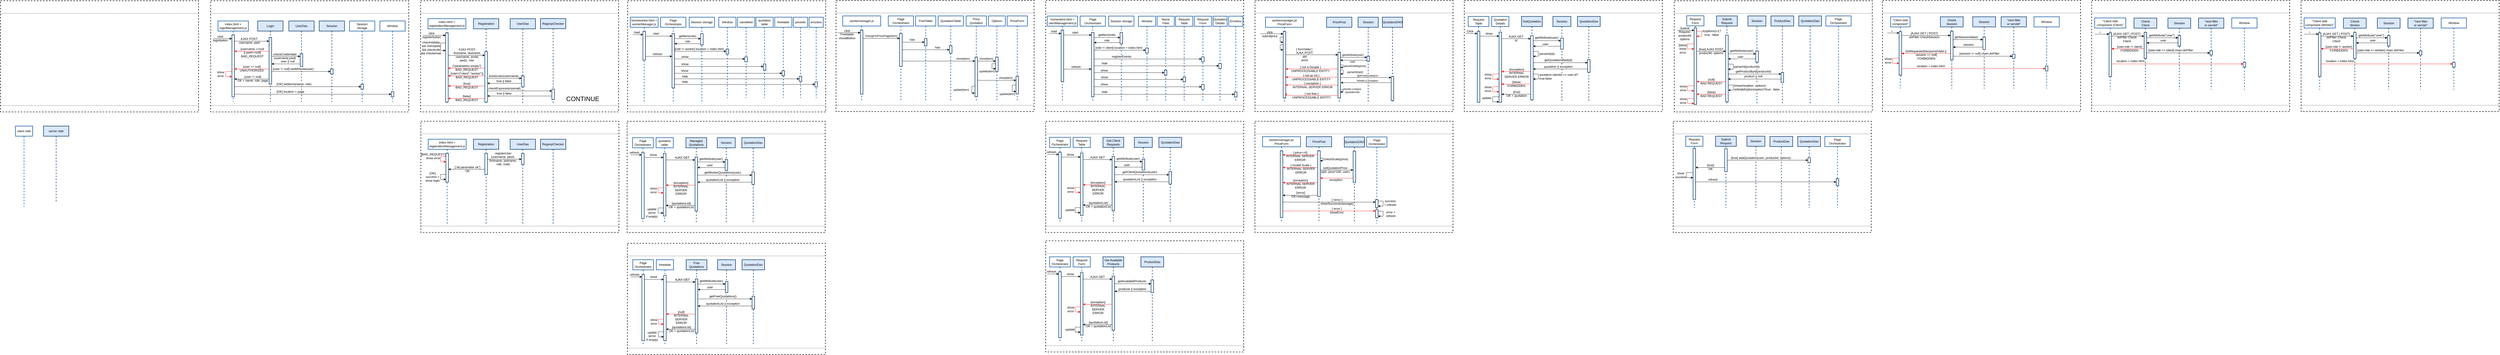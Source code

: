 <mxfile version="12.1.0" type="device" pages="1"><diagram id="qxdGH5RUwh4jZJAH9IBY" name="Page-1"><mxGraphModel dx="413" dy="786" grid="1" gridSize="10" guides="1" tooltips="1" connect="1" arrows="1" fold="1" page="1" pageScale="1" pageWidth="827" pageHeight="1169" math="0" shadow="0"><root><mxCell id="0"/><mxCell id="1" parent="0"/><mxCell id="ot61POd9BmYUlwkGziFQ-35" value="" style="rounded=0;whiteSpace=wrap;html=1;strokeColor=#000000;strokeWidth=2;fillColor=none;fontSize=14;align=center;aspect=fixed;dashed=1;allowArrows=0;connectable=0;" parent="1" vertex="1"><mxGeometry x="9118.071" y="28.5" width="783" height="440" as="geometry"/></mxCell><mxCell id="fmRKqLP5ZL5QsXm3rutc-909" value="" style="rounded=0;whiteSpace=wrap;html=1;strokeColor=#000000;strokeWidth=2;fillColor=none;fontSize=14;align=center;aspect=fixed;dashed=1;allowArrows=0;connectable=0;" parent="1" vertex="1"><mxGeometry x="5809.786" y="507" width="783" height="440" as="geometry"/></mxCell><mxCell id="7VDFlLg6peV8820TpKfX-213" value="Session" style="shape=umlLifeline;perimeter=lifelinePerimeter;whiteSpace=wrap;html=1;container=1;collapsible=0;recursiveResize=0;outlineConnect=0;fillColor=#dae8fc;strokeColor=#003366;strokeWidth=2;" parent="1" vertex="1"><mxGeometry x="8648" y="93.5" width="90" height="284" as="geometry"/></mxCell><mxCell id="7VDFlLg6peV8820TpKfX-214" value="" style="html=1;points=[];perimeter=orthogonalPerimeter;labelBackgroundColor=none;strokeColor=#003366;strokeWidth=2;" parent="7VDFlLg6peV8820TpKfX-213" vertex="1"><mxGeometry x="40" y="80" width="10" height="50" as="geometry"/></mxCell><mxCell id="7VDFlLg6peV8820TpKfX-115" value="" style="rounded=0;whiteSpace=wrap;html=1;strokeColor=#000000;strokeWidth=2;fillColor=none;fontSize=14;align=center;aspect=fixed;dashed=1;allowArrows=0;connectable=0;" parent="1" vertex="1"><mxGeometry x="7463.667" y="506.996" width="783" height="440" as="geometry"/></mxCell><mxCell id="7VDFlLg6peV8820TpKfX-48" value="" style="rounded=0;whiteSpace=wrap;html=1;strokeColor=#000000;strokeWidth=2;fillColor=none;fontSize=14;align=center;aspect=fixed;dashed=1;allowArrows=0;connectable=0;" parent="1" vertex="1"><mxGeometry x="7467.667" y="30" width="783" height="440" as="geometry"/></mxCell><mxCell id="7VDFlLg6peV8820TpKfX-93" value="ProductDao" style="shape=umlLifeline;perimeter=lifelinePerimeter;whiteSpace=wrap;html=1;container=1;collapsible=0;recursiveResize=0;outlineConnect=0;fillColor=#dae8fc;strokeColor=#003366;strokeWidth=2;" parent="1" vertex="1"><mxGeometry x="7850" y="90" width="90" height="350" as="geometry"/></mxCell><mxCell id="7VDFlLg6peV8820TpKfX-94" value="" style="html=1;points=[];perimeter=orthogonalPerimeter;strokeColor=#003366;strokeWidth=2;" parent="7VDFlLg6peV8820TpKfX-93" vertex="1"><mxGeometry x="40" y="224" width="10" height="39" as="geometry"/></mxCell><mxCell id="7VDFlLg6peV8820TpKfX-23" value="Session" style="shape=umlLifeline;perimeter=lifelinePerimeter;whiteSpace=wrap;html=1;container=1;collapsible=0;recursiveResize=0;outlineConnect=0;fillColor=#dae8fc;strokeColor=#003366;strokeWidth=2;" parent="1" vertex="1"><mxGeometry x="6987.929" y="92" width="71" height="338" as="geometry"/></mxCell><mxCell id="7VDFlLg6peV8820TpKfX-24" value="" style="html=1;points=[];perimeter=orthogonalPerimeter;strokeColor=#003366;strokeWidth=2;" parent="7VDFlLg6peV8820TpKfX-23" vertex="1"><mxGeometry x="31" y="86" width="10" height="44" as="geometry"/></mxCell><mxCell id="fmRKqLP5ZL5QsXm3rutc-843" value="" style="rounded=0;whiteSpace=wrap;html=1;strokeColor=#000000;strokeWidth=2;fillColor=none;fontSize=14;align=center;aspect=fixed;dashed=1;allowArrows=0;connectable=0;" parent="1" vertex="1"><mxGeometry x="5810" y="28.5" width="783" height="440" as="geometry"/></mxCell><mxCell id="fmRKqLP5ZL5QsXm3rutc-77" value="" style="rounded=0;whiteSpace=wrap;html=1;strokeColor=#000000;strokeWidth=2;fillColor=none;fontSize=14;align=center;aspect=fixed;dashed=1;allowArrows=0;connectable=0;" parent="1" vertex="1"><mxGeometry x="3327.5" y="507" width="783" height="440" as="geometry"/></mxCell><mxCell id="fmRKqLP5ZL5QsXm3rutc-2" value="" style="rounded=0;whiteSpace=wrap;html=1;strokeColor=#000000;strokeWidth=2;fillColor=none;fontSize=14;align=center;aspect=fixed;dashed=1;allowArrows=0;connectable=0;" parent="1" vertex="1"><mxGeometry x="3329.571" y="30" width="783" height="440" as="geometry"/></mxCell><mxCell id="fmRKqLP5ZL5QsXm3rutc-25" value="Session storage" style="shape=umlLifeline;perimeter=lifelinePerimeter;whiteSpace=wrap;html=1;container=1;collapsible=0;recursiveResize=0;outlineConnect=0;strokeWidth=2;strokeColor=#004C99;" parent="1" vertex="1"><mxGeometry x="3573" y="95" width="100" height="335" as="geometry"/></mxCell><mxCell id="fmRKqLP5ZL5QsXm3rutc-26" value="" style="html=1;points=[];perimeter=orthogonalPerimeter;strokeColor=#003366;strokeWidth=2;" parent="fmRKqLP5ZL5QsXm3rutc-25" vertex="1"><mxGeometry x="45" y="65" width="10" height="45" as="geometry"/></mxCell><mxCell id="fmRKqLP5ZL5QsXm3rutc-27" value="Window" style="shape=umlLifeline;perimeter=lifelinePerimeter;whiteSpace=wrap;html=1;container=1;collapsible=0;recursiveResize=0;outlineConnect=0;strokeWidth=2;strokeColor=#004C99;" parent="1" vertex="1"><mxGeometry x="3690" y="95" width="68" height="320" as="geometry"/></mxCell><mxCell id="fmRKqLP5ZL5QsXm3rutc-28" value="" style="html=1;points=[];perimeter=orthogonalPerimeter;strokeColor=#003366;strokeWidth=2;" parent="fmRKqLP5ZL5QsXm3rutc-27" vertex="1"><mxGeometry x="28.853" y="126" width="10" height="20" as="geometry"/></mxCell><mxCell id="GliKhfAReRWDWiz5bVml-1" value="" style="group" parent="1" vertex="1" connectable="0"><mxGeometry x="849" y="30" width="784.783" height="440" as="geometry"/></mxCell><mxCell id="GliKhfAReRWDWiz5bVml-2" value="" style="rounded=0;whiteSpace=wrap;html=1;strokeColor=#000000;strokeWidth=2;fillColor=none;fontSize=14;align=center;aspect=fixed;dashed=1;allowArrows=0;connectable=0;" parent="GliKhfAReRWDWiz5bVml-1" vertex="1"><mxGeometry x="1" width="783" height="440" as="geometry"/></mxCell><mxCell id="GliKhfAReRWDWiz5bVml-3" value="" style="endArrow=none;dashed=1;html=1;fontSize=14;exitX=0;exitY=0.945;exitDx=0;exitDy=0;exitPerimeter=0;entryX=1.001;entryY=0.948;entryDx=0;entryDy=0;entryPerimeter=0;" parent="GliKhfAReRWDWiz5bVml-1" edge="1"><mxGeometry width="50" height="50" relative="1" as="geometry"><mxPoint x="1" y="415" as="sourcePoint"/><mxPoint x="784.783" y="415" as="targetPoint"/></mxGeometry></mxCell><mxCell id="GliKhfAReRWDWiz5bVml-4" value="" style="endArrow=none;dashed=1;html=1;fontSize=14;exitX=0;exitY=0.945;exitDx=0;exitDy=0;exitPerimeter=0;entryX=1.001;entryY=0.948;entryDx=0;entryDy=0;entryPerimeter=0;" parent="GliKhfAReRWDWiz5bVml-1" edge="1"><mxGeometry width="50" height="50" relative="1" as="geometry"><mxPoint y="50" as="sourcePoint"/><mxPoint x="783.783" y="50" as="targetPoint"/></mxGeometry></mxCell><mxCell id="GliKhfAReRWDWiz5bVml-6" value="server side" style="shape=umlLifeline;perimeter=lifelinePerimeter;whiteSpace=wrap;html=1;container=1;collapsible=0;recursiveResize=0;outlineConnect=0;fillColor=#dae8fc;strokeColor=#003366;strokeWidth=2;" parent="1" vertex="1"><mxGeometry x="1020" y="526" width="100" height="300" as="geometry"/></mxCell><mxCell id="GliKhfAReRWDWiz5bVml-7" value="" style="group" parent="1" vertex="1" connectable="0"><mxGeometry x="1680" y="30" width="784.783" height="440" as="geometry"/></mxCell><mxCell id="GliKhfAReRWDWiz5bVml-8" value="" style="rounded=0;whiteSpace=wrap;html=1;strokeColor=#000000;strokeWidth=2;fillColor=none;fontSize=14;align=center;aspect=fixed;dashed=1;allowArrows=0;connectable=0;" parent="GliKhfAReRWDWiz5bVml-7" vertex="1"><mxGeometry x="1" width="783" height="440" as="geometry"/></mxCell><mxCell id="GliKhfAReRWDWiz5bVml-9" value="" style="endArrow=none;dashed=1;html=1;fontSize=14;exitX=0;exitY=0.945;exitDx=0;exitDy=0;exitPerimeter=0;entryX=1.001;entryY=0.948;entryDx=0;entryDy=0;entryPerimeter=0;" parent="GliKhfAReRWDWiz5bVml-7" edge="1"><mxGeometry width="50" height="50" relative="1" as="geometry"><mxPoint x="1" y="415" as="sourcePoint"/><mxPoint x="784.783" y="415" as="targetPoint"/></mxGeometry></mxCell><mxCell id="GliKhfAReRWDWiz5bVml-10" value="" style="endArrow=none;dashed=1;html=1;fontSize=14;exitX=0;exitY=0.945;exitDx=0;exitDy=0;exitPerimeter=0;entryX=1.001;entryY=0.948;entryDx=0;entryDy=0;entryPerimeter=0;" parent="GliKhfAReRWDWiz5bVml-7" edge="1"><mxGeometry width="50" height="50" relative="1" as="geometry"><mxPoint y="50" as="sourcePoint"/><mxPoint x="783.783" y="50" as="targetPoint"/></mxGeometry></mxCell><mxCell id="GliKhfAReRWDWiz5bVml-11" value="index.html +&lt;br&gt;loginManagement.js" style="shape=umlLifeline;perimeter=lifelinePerimeter;whiteSpace=wrap;html=1;container=1;collapsible=0;recursiveResize=0;outlineConnect=0;strokeWidth=2;strokeColor=#004C99;" parent="1" vertex="1"><mxGeometry x="1710" y="110" width="120" height="320" as="geometry"/></mxCell><mxCell id="GliKhfAReRWDWiz5bVml-16" value="" style="html=1;points=[];perimeter=orthogonalPerimeter;strokeColor=#003366;strokeWidth=2;" parent="GliKhfAReRWDWiz5bVml-11" vertex="1"><mxGeometry x="55" y="55" width="10" height="245" as="geometry"/></mxCell><mxCell id="GliKhfAReRWDWiz5bVml-38" style="edgeStyle=orthogonalEdgeStyle;rounded=0;orthogonalLoop=1;jettySize=auto;html=1;fillColor=#f8cecc;strokeColor=#FF0000;" parent="GliKhfAReRWDWiz5bVml-11" source="GliKhfAReRWDWiz5bVml-16" target="GliKhfAReRWDWiz5bVml-16" edge="1"><mxGeometry relative="1" as="geometry"><Array as="points"><mxPoint x="30" y="200"/><mxPoint x="40" y="220"/></Array></mxGeometry></mxCell><mxCell id="GliKhfAReRWDWiz5bVml-39" value="show&lt;br&gt;error" style="text;html=1;resizable=0;points=[];align=center;verticalAlign=middle;labelBackgroundColor=#ffffff;" parent="GliKhfAReRWDWiz5bVml-38" vertex="1" connectable="0"><mxGeometry x="-0.42" y="-2" relative="1" as="geometry"><mxPoint x="-24.5" y="12" as="offset"/></mxGeometry></mxCell><mxCell id="GliKhfAReRWDWiz5bVml-13" value="" style="html=1;verticalAlign=bottom;endArrow=block;labelBackgroundColor=none;rounded=0;edgeStyle=orthogonalEdgeStyle;" parent="1" target="GliKhfAReRWDWiz5bVml-16" edge="1"><mxGeometry x="-0.047" y="-10" width="80" relative="1" as="geometry"><mxPoint x="1690" y="180" as="sourcePoint"/><mxPoint x="1730" y="200" as="targetPoint"/><Array as="points"><mxPoint x="1710" y="180"/><mxPoint x="1710" y="180"/></Array><mxPoint as="offset"/></mxGeometry></mxCell><mxCell id="GliKhfAReRWDWiz5bVml-17" value="click&lt;br&gt;loginbutton" style="text;html=1;resizable=0;points=[];align=center;verticalAlign=middle;labelBackgroundColor=none;" parent="GliKhfAReRWDWiz5bVml-13" vertex="1" connectable="0"><mxGeometry x="-0.243" y="1" relative="1" as="geometry"><mxPoint as="offset"/></mxGeometry></mxCell><mxCell id="GliKhfAReRWDWiz5bVml-18" value="Login" style="shape=umlLifeline;perimeter=lifelinePerimeter;whiteSpace=wrap;html=1;container=1;collapsible=0;recursiveResize=0;outlineConnect=0;fillColor=#dae8fc;strokeColor=#003366;strokeWidth=2;" parent="1" vertex="1"><mxGeometry x="1867" y="110" width="100" height="320" as="geometry"/></mxCell><mxCell id="GliKhfAReRWDWiz5bVml-19" value="" style="html=1;points=[];perimeter=orthogonalPerimeter;strokeColor=#003366;strokeWidth=2;" parent="GliKhfAReRWDWiz5bVml-18" vertex="1"><mxGeometry x="45" y="65" width="10" height="185" as="geometry"/></mxCell><mxCell id="GliKhfAReRWDWiz5bVml-20" style="edgeStyle=orthogonalEdgeStyle;rounded=0;orthogonalLoop=1;jettySize=auto;html=1;" parent="1" source="GliKhfAReRWDWiz5bVml-16" target="GliKhfAReRWDWiz5bVml-19" edge="1"><mxGeometry relative="1" as="geometry"><Array as="points"><mxPoint x="1880" y="190"/><mxPoint x="1880" y="190"/></Array></mxGeometry></mxCell><mxCell id="GliKhfAReRWDWiz5bVml-21" value="AJAX POST:&lt;br&gt;username, pwd" style="text;html=1;resizable=0;points=[];align=center;verticalAlign=middle;labelBackgroundColor=none;" parent="GliKhfAReRWDWiz5bVml-20" vertex="1" connectable="0"><mxGeometry x="0.613" y="53" relative="1" as="geometry"><mxPoint x="-53" y="51" as="offset"/></mxGeometry></mxCell><mxCell id="GliKhfAReRWDWiz5bVml-22" style="edgeStyle=orthogonalEdgeStyle;rounded=0;orthogonalLoop=1;jettySize=auto;html=1;strokeColor=#FF0000;" parent="1" source="GliKhfAReRWDWiz5bVml-19" target="GliKhfAReRWDWiz5bVml-16" edge="1"><mxGeometry relative="1" as="geometry"><Array as="points"><mxPoint x="1810" y="230"/><mxPoint x="1810" y="230"/></Array></mxGeometry></mxCell><mxCell id="GliKhfAReRWDWiz5bVml-23" value="[username ==null&lt;br&gt;|| pwd==null]&lt;br&gt;BAD_REQUEST" style="text;html=1;resizable=0;points=[];align=center;verticalAlign=middle;labelBackgroundColor=none;" parent="GliKhfAReRWDWiz5bVml-22" vertex="1" connectable="0"><mxGeometry x="-0.267" relative="1" as="geometry"><mxPoint x="-17.5" y="4.5" as="offset"/></mxGeometry></mxCell><mxCell id="GliKhfAReRWDWiz5bVml-24" value="UserDao" style="shape=umlLifeline;perimeter=lifelinePerimeter;whiteSpace=wrap;html=1;container=1;collapsible=0;recursiveResize=0;outlineConnect=0;fillColor=#dae8fc;strokeColor=#003366;strokeWidth=2;" parent="1" vertex="1"><mxGeometry x="1990" y="110" width="100" height="320" as="geometry"/></mxCell><mxCell id="GliKhfAReRWDWiz5bVml-25" value="" style="html=1;points=[];perimeter=orthogonalPerimeter;strokeColor=#003366;strokeWidth=2;" parent="GliKhfAReRWDWiz5bVml-24" vertex="1"><mxGeometry x="45" y="130" width="10" height="50" as="geometry"/></mxCell><mxCell id="GliKhfAReRWDWiz5bVml-26" style="edgeStyle=orthogonalEdgeStyle;rounded=0;orthogonalLoop=1;jettySize=auto;html=1;" parent="1" source="GliKhfAReRWDWiz5bVml-19" target="GliKhfAReRWDWiz5bVml-25" edge="1"><mxGeometry relative="1" as="geometry"><Array as="points"><mxPoint x="1950" y="250"/><mxPoint x="1950" y="250"/></Array></mxGeometry></mxCell><mxCell id="GliKhfAReRWDWiz5bVml-27" value="checkCredentials&lt;br&gt;(username,pwd)" style="text;html=1;resizable=0;points=[];align=center;verticalAlign=middle;labelBackgroundColor=none;" parent="GliKhfAReRWDWiz5bVml-26" vertex="1" connectable="0"><mxGeometry x="0.462" y="48" relative="1" as="geometry"><mxPoint x="-31" y="47" as="offset"/></mxGeometry></mxCell><mxCell id="GliKhfAReRWDWiz5bVml-28" style="edgeStyle=orthogonalEdgeStyle;rounded=0;orthogonalLoop=1;jettySize=auto;html=1;strokeColor=#FF0000;" parent="1" source="GliKhfAReRWDWiz5bVml-19" target="GliKhfAReRWDWiz5bVml-16" edge="1"><mxGeometry relative="1" as="geometry"><Array as="points"><mxPoint x="1890" y="300"/><mxPoint x="1890" y="300"/></Array></mxGeometry></mxCell><mxCell id="GliKhfAReRWDWiz5bVml-29" value="[user == null]&lt;br&gt;UNAUTHORIZED" style="text;html=1;resizable=0;points=[];align=center;verticalAlign=middle;labelBackgroundColor=none;" parent="GliKhfAReRWDWiz5bVml-28" vertex="1" connectable="0"><mxGeometry x="0.462" y="12" relative="1" as="geometry"><mxPoint x="31" y="-14" as="offset"/></mxGeometry></mxCell><mxCell id="GliKhfAReRWDWiz5bVml-30" style="edgeStyle=orthogonalEdgeStyle;rounded=0;orthogonalLoop=1;jettySize=auto;html=1;" parent="1" source="GliKhfAReRWDWiz5bVml-25" target="GliKhfAReRWDWiz5bVml-19" edge="1"><mxGeometry relative="1" as="geometry"><mxPoint x="2045" y="283" as="sourcePoint"/><mxPoint x="1915" y="283" as="targetPoint"/><Array as="points"><mxPoint x="2010" y="280"/><mxPoint x="2010" y="280"/></Array></mxGeometry></mxCell><mxCell id="GliKhfAReRWDWiz5bVml-31" value="user || null" style="text;html=1;resizable=0;points=[];align=center;verticalAlign=middle;labelBackgroundColor=#ffffff;" parent="GliKhfAReRWDWiz5bVml-30" vertex="1" connectable="0"><mxGeometry x="0.462" y="45" relative="1" as="geometry"><mxPoint x="32" y="-55" as="offset"/></mxGeometry></mxCell><mxCell id="GliKhfAReRWDWiz5bVml-32" value="Session" style="shape=umlLifeline;perimeter=lifelinePerimeter;whiteSpace=wrap;html=1;container=1;collapsible=0;recursiveResize=0;outlineConnect=0;fillColor=#dae8fc;strokeColor=#003366;strokeWidth=2;" parent="1" vertex="1"><mxGeometry x="2110" y="110" width="100" height="320" as="geometry"/></mxCell><mxCell id="GliKhfAReRWDWiz5bVml-33" value="" style="html=1;points=[];perimeter=orthogonalPerimeter;strokeColor=#003366;strokeWidth=2;" parent="GliKhfAReRWDWiz5bVml-32" vertex="1"><mxGeometry x="45" y="190" width="10" height="20" as="geometry"/></mxCell><mxCell id="GliKhfAReRWDWiz5bVml-34" style="edgeStyle=orthogonalEdgeStyle;rounded=0;orthogonalLoop=1;jettySize=auto;html=1;" parent="1" source="GliKhfAReRWDWiz5bVml-19" target="GliKhfAReRWDWiz5bVml-33" edge="1"><mxGeometry relative="1" as="geometry"><Array as="points"><mxPoint x="2110" y="310"/><mxPoint x="2110" y="310"/></Array></mxGeometry></mxCell><mxCell id="GliKhfAReRWDWiz5bVml-35" value="[user != null] setAttribute(user)&amp;nbsp;" style="text;html=1;resizable=0;points=[];align=center;verticalAlign=middle;labelBackgroundColor=#ffffff;" parent="GliKhfAReRWDWiz5bVml-34" vertex="1" connectable="0"><mxGeometry x="-0.349" y="2" relative="1" as="geometry"><mxPoint x="11" y="-8" as="offset"/></mxGeometry></mxCell><mxCell id="GliKhfAReRWDWiz5bVml-36" style="edgeStyle=orthogonalEdgeStyle;rounded=0;orthogonalLoop=1;jettySize=auto;html=1;" parent="1" source="GliKhfAReRWDWiz5bVml-19" target="GliKhfAReRWDWiz5bVml-16" edge="1"><mxGeometry relative="1" as="geometry"><mxPoint x="1915.0" y="310.31" as="sourcePoint"/><mxPoint x="1785" y="310.31" as="targetPoint"/><Array as="points"><mxPoint x="1810" y="340"/><mxPoint x="1810" y="340"/></Array></mxGeometry></mxCell><mxCell id="GliKhfAReRWDWiz5bVml-37" value="[user != null]&lt;br&gt;OK + name, role, page" style="text;html=1;resizable=0;points=[];align=center;verticalAlign=middle;labelBackgroundColor=none;" parent="GliKhfAReRWDWiz5bVml-36" vertex="1" connectable="0"><mxGeometry x="0.462" y="12" relative="1" as="geometry"><mxPoint x="35" y="-14" as="offset"/></mxGeometry></mxCell><mxCell id="GliKhfAReRWDWiz5bVml-41" value="Window" style="shape=umlLifeline;perimeter=lifelinePerimeter;whiteSpace=wrap;html=1;container=1;collapsible=0;recursiveResize=0;outlineConnect=0;strokeWidth=2;strokeColor=#004C99;" parent="1" vertex="1"><mxGeometry x="2350" y="110" width="100" height="320" as="geometry"/></mxCell><mxCell id="GliKhfAReRWDWiz5bVml-43" value="" style="html=1;points=[];perimeter=orthogonalPerimeter;strokeColor=#003366;strokeWidth=2;" parent="GliKhfAReRWDWiz5bVml-41" vertex="1"><mxGeometry x="45" y="280" width="10" height="20" as="geometry"/></mxCell><mxCell id="GliKhfAReRWDWiz5bVml-40" value="Session&lt;br&gt;storage" style="shape=umlLifeline;perimeter=lifelinePerimeter;whiteSpace=wrap;html=1;container=1;collapsible=0;recursiveResize=0;outlineConnect=0;strokeWidth=2;strokeColor=#004C99;" parent="1" vertex="1"><mxGeometry x="2230" y="110" width="100" height="320" as="geometry"/></mxCell><mxCell id="GliKhfAReRWDWiz5bVml-42" value="" style="html=1;points=[];perimeter=orthogonalPerimeter;strokeColor=#003366;strokeWidth=2;" parent="GliKhfAReRWDWiz5bVml-40" vertex="1"><mxGeometry x="45" y="250" width="10" height="20" as="geometry"/></mxCell><mxCell id="GliKhfAReRWDWiz5bVml-44" style="edgeStyle=orthogonalEdgeStyle;rounded=0;orthogonalLoop=1;jettySize=auto;html=1;strokeColor=#000000;" parent="1" source="GliKhfAReRWDWiz5bVml-16" target="GliKhfAReRWDWiz5bVml-42" edge="1"><mxGeometry relative="1" as="geometry"><Array as="points"><mxPoint x="1910" y="370"/><mxPoint x="1910" y="370"/></Array></mxGeometry></mxCell><mxCell id="GliKhfAReRWDWiz5bVml-45" value="[OK] setItems(name, role)" style="text;html=1;resizable=0;points=[];align=center;verticalAlign=middle;labelBackgroundColor=#ffffff;" parent="GliKhfAReRWDWiz5bVml-44" vertex="1" connectable="0"><mxGeometry x="-0.258" y="-3" relative="1" as="geometry"><mxPoint x="49" y="-13.5" as="offset"/></mxGeometry></mxCell><mxCell id="GliKhfAReRWDWiz5bVml-46" style="edgeStyle=orthogonalEdgeStyle;rounded=0;orthogonalLoop=1;jettySize=auto;html=1;strokeColor=#000000;" parent="1" source="GliKhfAReRWDWiz5bVml-16" target="GliKhfAReRWDWiz5bVml-43" edge="1"><mxGeometry relative="1" as="geometry"><Array as="points"><mxPoint x="2240" y="400"/><mxPoint x="2240" y="400"/></Array></mxGeometry></mxCell><mxCell id="GliKhfAReRWDWiz5bVml-47" value="[OK] location = page" style="text;html=1;resizable=0;points=[];align=center;verticalAlign=middle;labelBackgroundColor=#ffffff;" parent="GliKhfAReRWDWiz5bVml-46" vertex="1" connectable="0"><mxGeometry x="0.499" y="-292" relative="1" as="geometry"><mxPoint x="-244" y="-302.5" as="offset"/></mxGeometry></mxCell><mxCell id="GliKhfAReRWDWiz5bVml-48" value="" style="group" parent="1" vertex="1" connectable="0"><mxGeometry x="2510" y="29.857" width="784.783" height="440" as="geometry"/></mxCell><mxCell id="GliKhfAReRWDWiz5bVml-49" value="" style="rounded=0;whiteSpace=wrap;html=1;strokeColor=#000000;strokeWidth=2;fillColor=none;fontSize=14;align=center;aspect=fixed;dashed=1;allowArrows=0;connectable=0;" parent="GliKhfAReRWDWiz5bVml-48" vertex="1"><mxGeometry x="1" width="783" height="440" as="geometry"/></mxCell><mxCell id="GliKhfAReRWDWiz5bVml-50" value="" style="endArrow=none;dashed=1;html=1;fontSize=14;exitX=0;exitY=0.945;exitDx=0;exitDy=0;exitPerimeter=0;entryX=1.001;entryY=0.948;entryDx=0;entryDy=0;entryPerimeter=0;" parent="GliKhfAReRWDWiz5bVml-48" edge="1"><mxGeometry width="50" height="50" relative="1" as="geometry"><mxPoint x="1" y="415" as="sourcePoint"/><mxPoint x="784.783" y="415" as="targetPoint"/></mxGeometry></mxCell><mxCell id="GliKhfAReRWDWiz5bVml-51" value="" style="endArrow=none;dashed=1;html=1;fontSize=14;exitX=0;exitY=0.945;exitDx=0;exitDy=0;exitPerimeter=0;entryX=1.001;entryY=0.948;entryDx=0;entryDy=0;entryPerimeter=0;" parent="GliKhfAReRWDWiz5bVml-48" edge="1"><mxGeometry width="50" height="50" relative="1" as="geometry"><mxPoint y="50" as="sourcePoint"/><mxPoint x="783.783" y="50" as="targetPoint"/></mxGeometry></mxCell><mxCell id="GliKhfAReRWDWiz5bVml-70" value="UserDao" style="shape=umlLifeline;perimeter=lifelinePerimeter;whiteSpace=wrap;html=1;container=1;collapsible=0;recursiveResize=0;outlineConnect=0;fillColor=#dae8fc;strokeColor=#003366;strokeWidth=2;" parent="GliKhfAReRWDWiz5bVml-48" vertex="1"><mxGeometry x="355" y="71.143" width="100" height="336" as="geometry"/></mxCell><mxCell id="GliKhfAReRWDWiz5bVml-71" value="" style="html=1;points=[];perimeter=orthogonalPerimeter;strokeColor=#003366;strokeWidth=2;" parent="GliKhfAReRWDWiz5bVml-70" vertex="1"><mxGeometry x="45" y="226" width="10" height="44" as="geometry"/></mxCell><mxCell id="GliKhfAReRWDWiz5bVml-90" value="CONTINUE" style="text;html=1;resizable=0;points=[];autosize=1;align=left;verticalAlign=top;spacingTop=-4;fontSize=25;" parent="GliKhfAReRWDWiz5bVml-48" vertex="1"><mxGeometry x="575" y="370.143" width="80" height="20" as="geometry"/></mxCell><mxCell id="GliKhfAReRWDWiz5bVml-52" value="index.html +&lt;br&gt;registrationManagement.js" style="shape=umlLifeline;perimeter=lifelinePerimeter;whiteSpace=wrap;html=1;container=1;collapsible=0;recursiveResize=0;outlineConnect=0;strokeWidth=2;strokeColor=#004C99;" parent="1" vertex="1"><mxGeometry x="2540" y="101" width="150" height="336" as="geometry"/></mxCell><mxCell id="GliKhfAReRWDWiz5bVml-53" value="" style="html=1;points=[];perimeter=orthogonalPerimeter;strokeColor=#003366;strokeWidth=2;" parent="GliKhfAReRWDWiz5bVml-52" vertex="1"><mxGeometry x="70" y="56" width="10" height="274" as="geometry"/></mxCell><mxCell id="GliKhfAReRWDWiz5bVml-58" style="edgeStyle=orthogonalEdgeStyle;rounded=0;orthogonalLoop=1;jettySize=auto;html=1;strokeColor=#000000;" parent="GliKhfAReRWDWiz5bVml-52" source="GliKhfAReRWDWiz5bVml-53" target="GliKhfAReRWDWiz5bVml-53" edge="1"><mxGeometry relative="1" as="geometry"><Array as="points"><mxPoint x="50" y="96"/><mxPoint x="50" y="126"/></Array></mxGeometry></mxCell><mxCell id="GliKhfAReRWDWiz5bVml-59" value="checkValidity&lt;br&gt;&amp;amp;&amp;amp; checkpwd&lt;br&gt;&amp;amp;&amp;amp; checkrole&lt;br&gt;&amp;amp;&amp;amp; checkemail" style="text;html=1;resizable=0;points=[];align=center;verticalAlign=middle;labelBackgroundColor=none;" parent="GliKhfAReRWDWiz5bVml-58" vertex="1" connectable="0"><mxGeometry x="-0.353" y="-1" relative="1" as="geometry"><mxPoint x="-37.5" y="16.5" as="offset"/></mxGeometry></mxCell><mxCell id="GliKhfAReRWDWiz5bVml-56" value="" style="html=1;verticalAlign=bottom;endArrow=block;labelBackgroundColor=none;rounded=0;edgeStyle=orthogonalEdgeStyle;" parent="1" target="GliKhfAReRWDWiz5bVml-53" edge="1"><mxGeometry x="-0.047" y="-10" width="80" relative="1" as="geometry"><mxPoint x="2520" y="167" as="sourcePoint"/><mxPoint x="2605" y="-292.69" as="targetPoint"/><Array as="points"><mxPoint x="2580" y="167"/><mxPoint x="2580" y="167"/></Array><mxPoint as="offset"/></mxGeometry></mxCell><mxCell id="GliKhfAReRWDWiz5bVml-57" value="click&lt;br&gt;registerbutton" style="text;html=1;resizable=0;points=[];align=center;verticalAlign=middle;labelBackgroundColor=none;" parent="GliKhfAReRWDWiz5bVml-56" vertex="1" connectable="0"><mxGeometry x="-0.243" y="1" relative="1" as="geometry"><mxPoint as="offset"/></mxGeometry></mxCell><mxCell id="GliKhfAReRWDWiz5bVml-66" value="Registration" style="shape=umlLifeline;perimeter=lifelinePerimeter;whiteSpace=wrap;html=1;container=1;collapsible=0;recursiveResize=0;outlineConnect=0;fillColor=#dae8fc;strokeColor=#003366;strokeWidth=2;" parent="1" vertex="1"><mxGeometry x="2720" y="101" width="100" height="336" as="geometry"/></mxCell><mxCell id="GliKhfAReRWDWiz5bVml-67" value="" style="html=1;points=[];perimeter=orthogonalPerimeter;strokeColor=#003366;strokeWidth=2;" parent="GliKhfAReRWDWiz5bVml-66" vertex="1"><mxGeometry x="45" y="130" width="10" height="200" as="geometry"/></mxCell><mxCell id="GliKhfAReRWDWiz5bVml-68" style="edgeStyle=orthogonalEdgeStyle;rounded=0;orthogonalLoop=1;jettySize=auto;html=1;strokeColor=#000000;" parent="1" source="GliKhfAReRWDWiz5bVml-53" target="GliKhfAReRWDWiz5bVml-67" edge="1"><mxGeometry relative="1" as="geometry"><Array as="points"><mxPoint x="2720" y="246"/><mxPoint x="2720" y="246"/></Array></mxGeometry></mxCell><mxCell id="GliKhfAReRWDWiz5bVml-69" value="AJAX POST:&lt;br&gt;firstname, lastname,&lt;br&gt;username, email,&lt;br&gt;pwd1, role&amp;nbsp;" style="text;html=1;resizable=0;points=[];align=center;verticalAlign=middle;labelBackgroundColor=none;" parent="GliKhfAReRWDWiz5bVml-68" vertex="1" connectable="0"><mxGeometry x="0.578" y="55" relative="1" as="geometry"><mxPoint x="-40" y="53" as="offset"/></mxGeometry></mxCell><mxCell id="GliKhfAReRWDWiz5bVml-72" style="edgeStyle=orthogonalEdgeStyle;rounded=0;orthogonalLoop=1;jettySize=auto;html=1;strokeColor=#FF0000;" parent="1" source="GliKhfAReRWDWiz5bVml-67" target="GliKhfAReRWDWiz5bVml-53" edge="1"><mxGeometry relative="1" as="geometry"><Array as="points"><mxPoint x="2720" y="297"/><mxPoint x="2720" y="297"/></Array></mxGeometry></mxCell><mxCell id="GliKhfAReRWDWiz5bVml-73" value="[&quot;parameters empty&quot;]&lt;br&gt;BAD_REQUEST" style="text;html=1;resizable=0;points=[];align=center;verticalAlign=middle;labelBackgroundColor=none;" parent="GliKhfAReRWDWiz5bVml-72" vertex="1" connectable="0"><mxGeometry x="0.213" y="-3" relative="1" as="geometry"><mxPoint x="16" y="1" as="offset"/></mxGeometry></mxCell><mxCell id="GliKhfAReRWDWiz5bVml-74" style="edgeStyle=orthogonalEdgeStyle;rounded=0;orthogonalLoop=1;jettySize=auto;html=1;strokeColor=#FF0000;" parent="1" source="GliKhfAReRWDWiz5bVml-67" target="GliKhfAReRWDWiz5bVml-53" edge="1"><mxGeometry relative="1" as="geometry"><mxPoint x="2757" y="306.905" as="sourcePoint"/><mxPoint x="2630" y="306.905" as="targetPoint"/><Array as="points"><mxPoint x="2710" y="327"/><mxPoint x="2710" y="327"/></Array></mxGeometry></mxCell><mxCell id="GliKhfAReRWDWiz5bVml-75" value="[role!=(&quot;client&quot;,&quot;worker&quot;)]&lt;br&gt;BAD_REQUEST" style="text;html=1;resizable=0;points=[];align=center;verticalAlign=middle;labelBackgroundColor=none;" parent="GliKhfAReRWDWiz5bVml-74" vertex="1" connectable="0"><mxGeometry x="0.213" y="-3" relative="1" as="geometry"><mxPoint x="17" y="1" as="offset"/></mxGeometry></mxCell><mxCell id="GliKhfAReRWDWiz5bVml-76" style="edgeStyle=orthogonalEdgeStyle;rounded=0;orthogonalLoop=1;jettySize=auto;html=1;strokeColor=#000000;" parent="1" source="GliKhfAReRWDWiz5bVml-67" target="GliKhfAReRWDWiz5bVml-71" edge="1"><mxGeometry relative="1" as="geometry"><Array as="points"><mxPoint x="2840" y="337"/><mxPoint x="2840" y="337"/></Array></mxGeometry></mxCell><mxCell id="GliKhfAReRWDWiz5bVml-77" value="existsUser(username)" style="text;html=1;resizable=0;points=[];align=center;verticalAlign=middle;labelBackgroundColor=#ffffff;" parent="GliKhfAReRWDWiz5bVml-76" vertex="1" connectable="0"><mxGeometry x="0.37" y="26" relative="1" as="geometry"><mxPoint x="-28.5" y="16.5" as="offset"/></mxGeometry></mxCell><mxCell id="GliKhfAReRWDWiz5bVml-78" style="edgeStyle=orthogonalEdgeStyle;rounded=0;orthogonalLoop=1;jettySize=auto;html=1;strokeColor=#000000;" parent="1" source="GliKhfAReRWDWiz5bVml-71" target="GliKhfAReRWDWiz5bVml-67" edge="1"><mxGeometry relative="1" as="geometry"><Array as="points"><mxPoint x="2820" y="357"/><mxPoint x="2820" y="357"/></Array></mxGeometry></mxCell><mxCell id="GliKhfAReRWDWiz5bVml-79" value="true || false" style="text;html=1;resizable=0;points=[];align=center;verticalAlign=middle;labelBackgroundColor=#ffffff;" parent="GliKhfAReRWDWiz5bVml-78" vertex="1" connectable="0"><mxGeometry x="-0.306" y="-2" relative="1" as="geometry"><mxPoint x="-23.5" y="-7.5" as="offset"/></mxGeometry></mxCell><mxCell id="GliKhfAReRWDWiz5bVml-80" style="edgeStyle=orthogonalEdgeStyle;rounded=0;orthogonalLoop=1;jettySize=auto;html=1;strokeColor=#FF0000;" parent="1" source="GliKhfAReRWDWiz5bVml-67" target="GliKhfAReRWDWiz5bVml-53" edge="1"><mxGeometry relative="1" as="geometry"><mxPoint x="2775" y="307.31" as="sourcePoint"/><mxPoint x="2630" y="307.31" as="targetPoint"/><Array as="points"><mxPoint x="2630" y="367"/><mxPoint x="2630" y="367"/></Array></mxGeometry></mxCell><mxCell id="GliKhfAReRWDWiz5bVml-81" value="[true]&lt;br&gt;BAD_REQUEST" style="text;html=1;resizable=0;points=[];align=center;verticalAlign=middle;labelBackgroundColor=none;" parent="GliKhfAReRWDWiz5bVml-80" vertex="1" connectable="0"><mxGeometry x="0.213" y="-3" relative="1" as="geometry"><mxPoint x="16" y="1" as="offset"/></mxGeometry></mxCell><mxCell id="GliKhfAReRWDWiz5bVml-82" value="RegexpChecker" style="shape=umlLifeline;perimeter=lifelinePerimeter;whiteSpace=wrap;html=1;container=1;collapsible=0;recursiveResize=0;outlineConnect=0;fillColor=#dae8fc;strokeColor=#003366;strokeWidth=2;" parent="1" vertex="1"><mxGeometry x="2985" y="100.5" width="100" height="336" as="geometry"/></mxCell><mxCell id="GliKhfAReRWDWiz5bVml-83" value="" style="html=1;points=[];perimeter=orthogonalPerimeter;strokeColor=#003366;strokeWidth=2;" parent="GliKhfAReRWDWiz5bVml-82" vertex="1"><mxGeometry x="45" y="279" width="10" height="41" as="geometry"/></mxCell><mxCell id="GliKhfAReRWDWiz5bVml-84" style="edgeStyle=orthogonalEdgeStyle;rounded=0;orthogonalLoop=1;jettySize=auto;html=1;strokeColor=#000000;" parent="1" source="GliKhfAReRWDWiz5bVml-67" target="GliKhfAReRWDWiz5bVml-83" edge="1"><mxGeometry relative="1" as="geometry"><Array as="points"><mxPoint x="2970" y="387"/><mxPoint x="2970" y="387"/></Array></mxGeometry></mxCell><mxCell id="GliKhfAReRWDWiz5bVml-85" value="checkExpression(email)" style="text;html=1;resizable=0;points=[];align=center;verticalAlign=middle;labelBackgroundColor=#ffffff;" parent="GliKhfAReRWDWiz5bVml-84" vertex="1" connectable="0"><mxGeometry x="0.528" y="-15" relative="1" as="geometry"><mxPoint x="-128" y="-25" as="offset"/></mxGeometry></mxCell><mxCell id="GliKhfAReRWDWiz5bVml-88" style="edgeStyle=orthogonalEdgeStyle;rounded=0;orthogonalLoop=1;jettySize=auto;html=1;strokeColor=#FF0000;" parent="1" source="GliKhfAReRWDWiz5bVml-67" target="GliKhfAReRWDWiz5bVml-53" edge="1"><mxGeometry relative="1" as="geometry"><mxPoint x="2775" y="376.966" as="sourcePoint"/><mxPoint x="2630" y="376.966" as="targetPoint"/><Array as="points"><mxPoint x="2630" y="417"/><mxPoint x="2630" y="417"/></Array></mxGeometry></mxCell><mxCell id="GliKhfAReRWDWiz5bVml-89" value="[false]&lt;br&gt;BAD_REQUEST" style="text;html=1;resizable=0;points=[];align=center;verticalAlign=middle;labelBackgroundColor=none;" parent="GliKhfAReRWDWiz5bVml-88" vertex="1" connectable="0"><mxGeometry x="0.213" y="-3" relative="1" as="geometry"><mxPoint x="16" y="1" as="offset"/></mxGeometry></mxCell><mxCell id="GliKhfAReRWDWiz5bVml-91" value="" style="group" parent="1" vertex="1" connectable="0"><mxGeometry x="2511" y="506.857" width="784.783" height="440" as="geometry"/></mxCell><mxCell id="GliKhfAReRWDWiz5bVml-92" value="" style="rounded=0;whiteSpace=wrap;html=1;strokeColor=#000000;strokeWidth=2;fillColor=none;fontSize=14;align=center;aspect=fixed;dashed=1;allowArrows=0;connectable=0;" parent="GliKhfAReRWDWiz5bVml-91" vertex="1"><mxGeometry x="1" width="783" height="440" as="geometry"/></mxCell><mxCell id="GliKhfAReRWDWiz5bVml-93" value="" style="endArrow=none;dashed=1;html=1;fontSize=14;exitX=0;exitY=0.945;exitDx=0;exitDy=0;exitPerimeter=0;entryX=1.001;entryY=0.948;entryDx=0;entryDy=0;entryPerimeter=0;" parent="GliKhfAReRWDWiz5bVml-91" edge="1"><mxGeometry width="50" height="50" relative="1" as="geometry"><mxPoint x="1" y="415" as="sourcePoint"/><mxPoint x="784.783" y="415" as="targetPoint"/></mxGeometry></mxCell><mxCell id="GliKhfAReRWDWiz5bVml-94" value="" style="endArrow=none;dashed=1;html=1;fontSize=14;exitX=0;exitY=0.945;exitDx=0;exitDy=0;exitPerimeter=0;entryX=1.001;entryY=0.948;entryDx=0;entryDy=0;entryPerimeter=0;" parent="GliKhfAReRWDWiz5bVml-91" edge="1"><mxGeometry width="50" height="50" relative="1" as="geometry"><mxPoint y="50" as="sourcePoint"/><mxPoint x="783.783" y="50" as="targetPoint"/></mxGeometry></mxCell><mxCell id="GliKhfAReRWDWiz5bVml-95" value="UserDao" style="shape=umlLifeline;perimeter=lifelinePerimeter;whiteSpace=wrap;html=1;container=1;collapsible=0;recursiveResize=0;outlineConnect=0;fillColor=#dae8fc;strokeColor=#003366;strokeWidth=2;" parent="GliKhfAReRWDWiz5bVml-91" vertex="1"><mxGeometry x="354" y="71.143" width="100" height="336" as="geometry"/></mxCell><mxCell id="GliKhfAReRWDWiz5bVml-96" value="" style="html=1;points=[];perimeter=orthogonalPerimeter;strokeColor=#003366;strokeWidth=2;" parent="GliKhfAReRWDWiz5bVml-95" vertex="1"><mxGeometry x="45" y="56" width="10" height="44" as="geometry"/></mxCell><mxCell id="GliKhfAReRWDWiz5bVml-137" value="RegexpChecker" style="shape=umlLifeline;perimeter=lifelinePerimeter;whiteSpace=wrap;html=1;container=1;collapsible=0;recursiveResize=0;outlineConnect=0;fillColor=#dae8fc;strokeColor=#003366;strokeWidth=2;" parent="GliKhfAReRWDWiz5bVml-91" vertex="1"><mxGeometry x="474" y="71.143" width="100" height="336" as="geometry"/></mxCell><mxCell id="GliKhfAReRWDWiz5bVml-98" value="index.html +&lt;br&gt;registrationManagement.js" style="shape=umlLifeline;perimeter=lifelinePerimeter;whiteSpace=wrap;html=1;container=1;collapsible=0;recursiveResize=0;outlineConnect=0;strokeWidth=2;strokeColor=#004C99;" parent="1" vertex="1"><mxGeometry x="2541" y="578" width="150" height="336" as="geometry"/></mxCell><mxCell id="GliKhfAReRWDWiz5bVml-99" value="" style="html=1;points=[];perimeter=orthogonalPerimeter;strokeColor=#003366;strokeWidth=2;" parent="GliKhfAReRWDWiz5bVml-98" vertex="1"><mxGeometry x="70" y="56" width="10" height="114" as="geometry"/></mxCell><mxCell id="GliKhfAReRWDWiz5bVml-128" style="edgeStyle=orthogonalEdgeStyle;rounded=0;orthogonalLoop=1;jettySize=auto;html=1;strokeColor=#FF0000;fontSize=25;" parent="GliKhfAReRWDWiz5bVml-98" source="GliKhfAReRWDWiz5bVml-99" target="GliKhfAReRWDWiz5bVml-99" edge="1"><mxGeometry relative="1" as="geometry"><Array as="points"><mxPoint x="49" y="69"/><mxPoint x="59" y="89"/></Array></mxGeometry></mxCell><mxCell id="GliKhfAReRWDWiz5bVml-129" value="[BAD_REQUEST]&lt;br style=&quot;font-size: 12px&quot;&gt;show error" style="text;html=1;resizable=0;points=[];align=center;verticalAlign=middle;labelBackgroundColor=none;fontSize=12;" parent="GliKhfAReRWDWiz5bVml-128" vertex="1" connectable="0"><mxGeometry x="-0.512" y="4" relative="1" as="geometry"><mxPoint x="-36" y="-6" as="offset"/></mxGeometry></mxCell><mxCell id="GliKhfAReRWDWiz5bVml-135" style="edgeStyle=orthogonalEdgeStyle;rounded=0;orthogonalLoop=1;jettySize=auto;html=1;strokeColor=#000000;fontSize=12;" parent="GliKhfAReRWDWiz5bVml-98" source="GliKhfAReRWDWiz5bVml-99" target="GliKhfAReRWDWiz5bVml-99" edge="1"><mxGeometry relative="1" as="geometry"><Array as="points"><mxPoint x="49" y="139"/><mxPoint x="59" y="159"/></Array></mxGeometry></mxCell><mxCell id="GliKhfAReRWDWiz5bVml-136" value="[OK]&lt;br&gt;success +&lt;br&gt;show login" style="text;html=1;resizable=0;points=[];align=center;verticalAlign=middle;labelBackgroundColor=#ffffff;fontSize=12;" parent="GliKhfAReRWDWiz5bVml-135" vertex="1" connectable="0"><mxGeometry x="-0.364" y="-1" relative="1" as="geometry"><mxPoint x="-34" y="10.5" as="offset"/></mxGeometry></mxCell><mxCell id="GliKhfAReRWDWiz5bVml-104" value="Registration" style="shape=umlLifeline;perimeter=lifelinePerimeter;whiteSpace=wrap;html=1;container=1;collapsible=0;recursiveResize=0;outlineConnect=0;fillColor=#dae8fc;strokeColor=#003366;strokeWidth=2;" parent="1" vertex="1"><mxGeometry x="2720" y="578" width="100" height="336" as="geometry"/></mxCell><mxCell id="GliKhfAReRWDWiz5bVml-105" value="" style="html=1;points=[];perimeter=orthogonalPerimeter;strokeColor=#003366;strokeWidth=2;" parent="GliKhfAReRWDWiz5bVml-104" vertex="1"><mxGeometry x="45" y="56" width="10" height="84" as="geometry"/></mxCell><mxCell id="GliKhfAReRWDWiz5bVml-131" style="edgeStyle=orthogonalEdgeStyle;rounded=0;orthogonalLoop=1;jettySize=auto;html=1;strokeColor=#000000;fontSize=12;" parent="1" source="GliKhfAReRWDWiz5bVml-105" target="GliKhfAReRWDWiz5bVml-96" edge="1"><mxGeometry relative="1" as="geometry"><Array as="points"><mxPoint x="2880" y="657"/><mxPoint x="2880" y="657"/></Array></mxGeometry></mxCell><mxCell id="GliKhfAReRWDWiz5bVml-132" value="registerUser&lt;br&gt;(username, pwd1,&lt;br&gt;firstname, lastname,&lt;br&gt;role, mail)" style="text;html=1;resizable=0;points=[];align=center;verticalAlign=middle;labelBackgroundColor=none;fontSize=12;" parent="GliKhfAReRWDWiz5bVml-131" vertex="1" connectable="0"><mxGeometry x="-0.277" y="2" relative="1" as="geometry"><mxPoint x="13" as="offset"/></mxGeometry></mxCell><mxCell id="GliKhfAReRWDWiz5bVml-133" style="edgeStyle=orthogonalEdgeStyle;rounded=0;orthogonalLoop=1;jettySize=auto;html=1;strokeColor=#000000;fontSize=12;" parent="1" source="GliKhfAReRWDWiz5bVml-105" target="GliKhfAReRWDWiz5bVml-99" edge="1"><mxGeometry relative="1" as="geometry"><Array as="points"><mxPoint x="2730" y="697"/><mxPoint x="2730" y="697"/></Array></mxGeometry></mxCell><mxCell id="GliKhfAReRWDWiz5bVml-134" value="[&quot;all parameter ok&quot;]&lt;br&gt;OK" style="text;html=1;resizable=0;points=[];align=center;verticalAlign=middle;labelBackgroundColor=none;fontSize=12;" parent="GliKhfAReRWDWiz5bVml-133" vertex="1" connectable="0"><mxGeometry x="-0.225" y="1" relative="1" as="geometry"><mxPoint x="-13" y="-2.5" as="offset"/></mxGeometry></mxCell><mxCell id="GliKhfAReRWDWiz5bVml-86" style="edgeStyle=orthogonalEdgeStyle;rounded=0;orthogonalLoop=1;jettySize=auto;html=1;strokeColor=#000000;strokeWidth=1;" parent="1" source="GliKhfAReRWDWiz5bVml-83" target="GliKhfAReRWDWiz5bVml-67" edge="1"><mxGeometry relative="1" as="geometry"><Array as="points"><mxPoint x="2970" y="407"/><mxPoint x="2970" y="407"/></Array></mxGeometry></mxCell><mxCell id="GliKhfAReRWDWiz5bVml-87" value="true || false" style="text;html=1;resizable=0;points=[];align=center;verticalAlign=middle;labelBackgroundColor=#ffffff;" parent="GliKhfAReRWDWiz5bVml-86" vertex="1" connectable="0"><mxGeometry x="0.214" y="2" relative="1" as="geometry"><mxPoint x="-34.5" y="-12" as="offset"/></mxGeometry></mxCell><mxCell id="fmRKqLP5ZL5QsXm3rutc-29" style="edgeStyle=orthogonalEdgeStyle;rounded=0;orthogonalLoop=1;jettySize=auto;html=1;strokeColor=#000000;" parent="1" source="fmRKqLP5ZL5QsXm3rutc-22" target="fmRKqLP5ZL5QsXm3rutc-26" edge="1"><mxGeometry relative="1" as="geometry"><Array as="points"><mxPoint x="3550" y="180"/><mxPoint x="3550" y="180"/></Array></mxGeometry></mxCell><mxCell id="fmRKqLP5ZL5QsXm3rutc-30" value="getItem(role)" style="text;html=1;resizable=0;points=[];align=center;verticalAlign=middle;labelBackgroundColor=#ffffff;" parent="fmRKqLP5ZL5QsXm3rutc-29" vertex="1" connectable="0"><mxGeometry x="0.221" y="1" relative="1" as="geometry"><mxPoint x="-12.5" y="-9.5" as="offset"/></mxGeometry></mxCell><mxCell id="fmRKqLP5ZL5QsXm3rutc-31" style="edgeStyle=orthogonalEdgeStyle;rounded=0;orthogonalLoop=1;jettySize=auto;html=1;strokeColor=#000000;" parent="1" source="fmRKqLP5ZL5QsXm3rutc-26" target="fmRKqLP5ZL5QsXm3rutc-22" edge="1"><mxGeometry relative="1" as="geometry"><Array as="points"><mxPoint x="3550" y="200"/><mxPoint x="3550" y="200"/></Array></mxGeometry></mxCell><mxCell id="fmRKqLP5ZL5QsXm3rutc-32" value="role" style="text;html=1;resizable=0;points=[];align=center;verticalAlign=middle;labelBackgroundColor=#ffffff;" parent="fmRKqLP5ZL5QsXm3rutc-31" vertex="1" connectable="0"><mxGeometry x="-0.179" y="-4" relative="1" as="geometry"><mxPoint x="-10" y="-5" as="offset"/></mxGeometry></mxCell><mxCell id="fmRKqLP5ZL5QsXm3rutc-3" value="" style="endArrow=none;dashed=1;html=1;fontSize=14;exitX=0;exitY=0.945;exitDx=0;exitDy=0;exitPerimeter=0;entryX=1.001;entryY=0.948;entryDx=0;entryDy=0;entryPerimeter=0;" parent="1" edge="1"><mxGeometry width="50" height="50" relative="1" as="geometry"><mxPoint x="3329.571" y="445" as="sourcePoint"/><mxPoint x="4113.354" y="445" as="targetPoint"/></mxGeometry></mxCell><mxCell id="fmRKqLP5ZL5QsXm3rutc-4" value="" style="endArrow=none;dashed=1;html=1;fontSize=14;exitX=0;exitY=0.945;exitDx=0;exitDy=0;exitPerimeter=0;entryX=1.001;entryY=0.948;entryDx=0;entryDy=0;entryPerimeter=0;" parent="1" edge="1"><mxGeometry width="50" height="50" relative="1" as="geometry"><mxPoint x="3328.571" y="80" as="sourcePoint"/><mxPoint x="4112.354" y="80" as="targetPoint"/></mxGeometry></mxCell><mxCell id="fmRKqLP5ZL5QsXm3rutc-8" value="homeworker.html +&lt;br&gt;workerManager.js" style="shape=umlLifeline;perimeter=lifelinePerimeter;whiteSpace=wrap;html=1;container=1;collapsible=0;recursiveResize=0;outlineConnect=0;strokeWidth=2;strokeColor=#004C99;" parent="1" vertex="1"><mxGeometry x="3340" y="95" width="110" height="336" as="geometry"/></mxCell><mxCell id="fmRKqLP5ZL5QsXm3rutc-9" value="" style="html=1;points=[];perimeter=orthogonalPerimeter;strokeColor=#003366;strokeWidth=2;" parent="fmRKqLP5ZL5QsXm3rutc-8" vertex="1"><mxGeometry x="50" y="56" width="10" height="114" as="geometry"/></mxCell><mxCell id="fmRKqLP5ZL5QsXm3rutc-10" style="edgeStyle=orthogonalEdgeStyle;rounded=0;orthogonalLoop=1;jettySize=auto;html=1;strokeColor=#000000;fontSize=25;" parent="fmRKqLP5ZL5QsXm3rutc-8" target="fmRKqLP5ZL5QsXm3rutc-9" edge="1"><mxGeometry relative="1" as="geometry"><Array as="points"><mxPoint x="10" y="69"/></Array><mxPoint x="10" y="68.941" as="sourcePoint"/></mxGeometry></mxCell><mxCell id="fmRKqLP5ZL5QsXm3rutc-20" value="load" style="text;html=1;resizable=0;points=[];align=center;verticalAlign=middle;labelBackgroundColor=#ffffff;" parent="fmRKqLP5ZL5QsXm3rutc-10" vertex="1" connectable="0"><mxGeometry x="-0.793" relative="1" as="geometry"><mxPoint x="11.5" y="-9" as="offset"/></mxGeometry></mxCell><mxCell id="GliKhfAReRWDWiz5bVml-5" value="Page Orchestrator" style="shape=umlLifeline;perimeter=lifelinePerimeter;whiteSpace=wrap;html=1;container=1;collapsible=0;recursiveResize=0;outlineConnect=0;strokeWidth=2;strokeColor=#004C99;" parent="1" vertex="1"><mxGeometry x="3460" y="95" width="100" height="335" as="geometry"/></mxCell><mxCell id="fmRKqLP5ZL5QsXm3rutc-22" value="" style="html=1;points=[];perimeter=orthogonalPerimeter;strokeColor=#003366;strokeWidth=2;" parent="GliKhfAReRWDWiz5bVml-5" vertex="1"><mxGeometry x="45" y="65" width="10" height="215" as="geometry"/></mxCell><mxCell id="fmRKqLP5ZL5QsXm3rutc-23" style="edgeStyle=orthogonalEdgeStyle;rounded=0;orthogonalLoop=1;jettySize=auto;html=1;strokeColor=#000000;" parent="1" source="fmRKqLP5ZL5QsXm3rutc-9" target="fmRKqLP5ZL5QsXm3rutc-22" edge="1"><mxGeometry relative="1" as="geometry"><Array as="points"><mxPoint x="3499.571" y="170"/><mxPoint x="3499.571" y="170"/></Array></mxGeometry></mxCell><mxCell id="fmRKqLP5ZL5QsXm3rutc-24" value="start" style="text;html=1;resizable=0;points=[];align=center;verticalAlign=middle;labelBackgroundColor=#ffffff;" parent="fmRKqLP5ZL5QsXm3rutc-23" vertex="1" connectable="0"><mxGeometry x="0.181" y="-31" relative="1" as="geometry"><mxPoint x="-20" y="-41" as="offset"/></mxGeometry></mxCell><mxCell id="fmRKqLP5ZL5QsXm3rutc-33" style="edgeStyle=orthogonalEdgeStyle;rounded=0;orthogonalLoop=1;jettySize=auto;html=1;strokeColor=#000000;" parent="1" source="fmRKqLP5ZL5QsXm3rutc-22" target="fmRKqLP5ZL5QsXm3rutc-28" edge="1"><mxGeometry relative="1" as="geometry"><Array as="points"><mxPoint x="3699.571" y="230"/><mxPoint x="3699.571" y="230"/></Array></mxGeometry></mxCell><mxCell id="fmRKqLP5ZL5QsXm3rutc-34" value="[role != worker] location = index.html" style="text;html=1;resizable=0;points=[];align=center;verticalAlign=middle;labelBackgroundColor=#ffffff;" parent="fmRKqLP5ZL5QsXm3rutc-33" vertex="1" connectable="0"><mxGeometry x="-0.263" y="1" relative="1" as="geometry"><mxPoint x="22" y="-8.5" as="offset"/></mxGeometry></mxCell><mxCell id="fmRKqLP5ZL5QsXm3rutc-12" style="edgeStyle=orthogonalEdgeStyle;rounded=0;orthogonalLoop=1;jettySize=auto;html=1;strokeColor=#000000;fontSize=12;" parent="1" source="fmRKqLP5ZL5QsXm3rutc-9" target="fmRKqLP5ZL5QsXm3rutc-22" edge="1"><mxGeometry relative="1" as="geometry"><Array as="points"><mxPoint x="3480" y="250"/><mxPoint x="3480" y="250"/></Array></mxGeometry></mxCell><mxCell id="fmRKqLP5ZL5QsXm3rutc-49" value="refresh" style="text;html=1;resizable=0;points=[];align=center;verticalAlign=middle;labelBackgroundColor=#ffffff;" parent="fmRKqLP5ZL5QsXm3rutc-12" vertex="1" connectable="0"><mxGeometry x="-0.115" y="8" relative="1" as="geometry"><mxPoint y="-1" as="offset"/></mxGeometry></mxCell><mxCell id="fmRKqLP5ZL5QsXm3rutc-50" value="namefield" style="shape=umlLifeline;perimeter=lifelinePerimeter;whiteSpace=wrap;html=1;container=1;collapsible=0;recursiveResize=0;outlineConnect=0;strokeWidth=2;strokeColor=#004C99;" parent="1" vertex="1"><mxGeometry x="3764" y="95" width="68" height="320" as="geometry"/></mxCell><mxCell id="fmRKqLP5ZL5QsXm3rutc-51" value="" style="html=1;points=[];perimeter=orthogonalPerimeter;strokeColor=#003366;strokeWidth=2;" parent="fmRKqLP5ZL5QsXm3rutc-50" vertex="1"><mxGeometry x="28.853" y="157" width="10" height="20" as="geometry"/></mxCell><mxCell id="fmRKqLP5ZL5QsXm3rutc-52" value="quotation&lt;br&gt;table" style="shape=umlLifeline;perimeter=lifelinePerimeter;whiteSpace=wrap;html=1;container=1;collapsible=0;recursiveResize=0;outlineConnect=0;strokeWidth=2;strokeColor=#004C99;" parent="1" vertex="1"><mxGeometry x="3837" y="95" width="68" height="320" as="geometry"/></mxCell><mxCell id="fmRKqLP5ZL5QsXm3rutc-53" value="" style="html=1;points=[];perimeter=orthogonalPerimeter;strokeColor=#003366;strokeWidth=2;" parent="fmRKqLP5ZL5QsXm3rutc-52" vertex="1"><mxGeometry x="29" y="185" width="10" height="25" as="geometry"/></mxCell><mxCell id="fmRKqLP5ZL5QsXm3rutc-54" value="freetable" style="shape=umlLifeline;perimeter=lifelinePerimeter;whiteSpace=wrap;html=1;container=1;collapsible=0;recursiveResize=0;outlineConnect=0;strokeWidth=2;strokeColor=#004C99;" parent="1" vertex="1"><mxGeometry x="3911" y="94.912" width="68" height="320" as="geometry"/></mxCell><mxCell id="fmRKqLP5ZL5QsXm3rutc-55" value="" style="html=1;points=[];perimeter=orthogonalPerimeter;strokeColor=#003366;strokeWidth=2;" parent="fmRKqLP5ZL5QsXm3rutc-54" vertex="1"><mxGeometry x="28.853" y="212" width="10" height="20" as="geometry"/></mxCell><mxCell id="fmRKqLP5ZL5QsXm3rutc-56" style="edgeStyle=orthogonalEdgeStyle;rounded=0;orthogonalLoop=1;jettySize=auto;html=1;strokeColor=#000000;" parent="1" source="fmRKqLP5ZL5QsXm3rutc-22" target="fmRKqLP5ZL5QsXm3rutc-51" edge="1"><mxGeometry relative="1" as="geometry"><Array as="points"><mxPoint x="3770" y="260"/><mxPoint x="3770" y="260"/></Array></mxGeometry></mxCell><mxCell id="fmRKqLP5ZL5QsXm3rutc-57" value="show" style="text;html=1;resizable=0;points=[];align=center;verticalAlign=middle;labelBackgroundColor=#ffffff;" parent="fmRKqLP5ZL5QsXm3rutc-56" vertex="1" connectable="0"><mxGeometry x="0.394" y="33" relative="1" as="geometry"><mxPoint x="-153" y="24.5" as="offset"/></mxGeometry></mxCell><mxCell id="fmRKqLP5ZL5QsXm3rutc-58" value="Managed&lt;br&gt;Quotations" style="shape=umlLifeline;perimeter=lifelinePerimeter;whiteSpace=wrap;html=1;container=1;collapsible=0;recursiveResize=0;outlineConnect=0;fillColor=#dae8fc;strokeColor=#003366;strokeWidth=2;" parent="1" vertex="1"><mxGeometry x="3560" y="572" width="82" height="336" as="geometry"/></mxCell><mxCell id="fmRKqLP5ZL5QsXm3rutc-59" value="" style="html=1;points=[];perimeter=orthogonalPerimeter;strokeColor=#003366;strokeWidth=2;" parent="fmRKqLP5ZL5QsXm3rutc-58" vertex="1"><mxGeometry x="36" y="76" width="10" height="214" as="geometry"/></mxCell><mxCell id="fmRKqLP5ZL5QsXm3rutc-60" style="edgeStyle=orthogonalEdgeStyle;rounded=0;orthogonalLoop=1;jettySize=auto;html=1;strokeColor=#000000;" parent="1" source="fmRKqLP5ZL5QsXm3rutc-22" target="fmRKqLP5ZL5QsXm3rutc-53" edge="1"><mxGeometry relative="1" as="geometry"><Array as="points"><mxPoint x="3750" y="290"/><mxPoint x="3750" y="290"/></Array></mxGeometry></mxCell><mxCell id="fmRKqLP5ZL5QsXm3rutc-61" value="show" style="text;html=1;resizable=0;points=[];align=center;verticalAlign=middle;labelBackgroundColor=#ffffff;" parent="fmRKqLP5ZL5QsXm3rutc-60" vertex="1" connectable="0"><mxGeometry x="-0.271" y="1" relative="1" as="geometry"><mxPoint x="-87.5" y="-8" as="offset"/></mxGeometry></mxCell><mxCell id="fmRKqLP5ZL5QsXm3rutc-62" style="edgeStyle=orthogonalEdgeStyle;rounded=0;orthogonalLoop=1;jettySize=auto;html=1;strokeColor=#000000;" parent="1" source="fmRKqLP5ZL5QsXm3rutc-103" target="fmRKqLP5ZL5QsXm3rutc-59" edge="1"><mxGeometry relative="1" as="geometry"><mxPoint x="4250" y="320" as="sourcePoint"/><Array as="points"><mxPoint x="3500" y="660"/><mxPoint x="3500" y="660"/></Array></mxGeometry></mxCell><mxCell id="fmRKqLP5ZL5QsXm3rutc-63" value="&lt;span style=&quot;background-color: rgb(248 , 249 , 250)&quot;&gt;AJAX GET&lt;/span&gt;" style="text;html=1;resizable=0;points=[];align=center;verticalAlign=middle;labelBackgroundColor=#ffffff;" parent="fmRKqLP5ZL5QsXm3rutc-62" vertex="1" connectable="0"><mxGeometry x="0.418" y="-29" relative="1" as="geometry"><mxPoint x="-18" y="-38.5" as="offset"/></mxGeometry></mxCell><mxCell id="fmRKqLP5ZL5QsXm3rutc-64" value="client side" style="shape=umlLifeline;perimeter=lifelinePerimeter;whiteSpace=wrap;html=1;container=1;collapsible=0;recursiveResize=0;outlineConnect=0;strokeWidth=2;strokeColor=#004C99;" parent="1" vertex="1"><mxGeometry x="909" y="525.912" width="68" height="320" as="geometry"/></mxCell><mxCell id="fmRKqLP5ZL5QsXm3rutc-66" style="edgeStyle=orthogonalEdgeStyle;rounded=0;orthogonalLoop=1;jettySize=auto;html=1;strokeColor=#000000;" parent="1" source="fmRKqLP5ZL5QsXm3rutc-22" target="fmRKqLP5ZL5QsXm3rutc-55" edge="1"><mxGeometry relative="1" as="geometry"><Array as="points"><mxPoint x="3670" y="317"/><mxPoint x="3670" y="317"/></Array></mxGeometry></mxCell><mxCell id="fmRKqLP5ZL5QsXm3rutc-67" value="show" style="text;html=1;resizable=0;points=[];align=center;verticalAlign=middle;labelBackgroundColor=#ffffff;" parent="fmRKqLP5ZL5QsXm3rutc-66" vertex="1" connectable="0"><mxGeometry x="-0.484" y="62" relative="1" as="geometry"><mxPoint x="-69.5" y="52" as="offset"/></mxGeometry></mxCell><mxCell id="fmRKqLP5ZL5QsXm3rutc-68" value="pricediv" style="shape=umlLifeline;perimeter=lifelinePerimeter;whiteSpace=wrap;html=1;container=1;collapsible=0;recursiveResize=0;outlineConnect=0;strokeWidth=2;strokeColor=#004C99;" parent="1" vertex="1"><mxGeometry x="3985" y="95" width="56" height="320" as="geometry"/></mxCell><mxCell id="fmRKqLP5ZL5QsXm3rutc-69" value="" style="html=1;points=[];perimeter=orthogonalPerimeter;strokeColor=#003366;strokeWidth=2;" parent="fmRKqLP5ZL5QsXm3rutc-68" vertex="1"><mxGeometry x="22.853" y="234" width="10" height="20" as="geometry"/></mxCell><mxCell id="fmRKqLP5ZL5QsXm3rutc-70" style="edgeStyle=orthogonalEdgeStyle;rounded=0;orthogonalLoop=1;jettySize=auto;html=1;strokeColor=#000000;" parent="1" source="fmRKqLP5ZL5QsXm3rutc-22" target="fmRKqLP5ZL5QsXm3rutc-69" edge="1"><mxGeometry relative="1" as="geometry"><Array as="points"><mxPoint x="3650" y="339"/><mxPoint x="3650" y="339"/></Array></mxGeometry></mxCell><mxCell id="fmRKqLP5ZL5QsXm3rutc-71" value="hide" style="text;html=1;resizable=0;points=[];align=center;verticalAlign=middle;labelBackgroundColor=#ffffff;" parent="fmRKqLP5ZL5QsXm3rutc-70" vertex="1" connectable="0"><mxGeometry x="-0.453" y="-85" relative="1" as="geometry"><mxPoint x="-94" y="-94.5" as="offset"/></mxGeometry></mxCell><mxCell id="fmRKqLP5ZL5QsXm3rutc-72" value="errorbox" style="shape=umlLifeline;perimeter=lifelinePerimeter;whiteSpace=wrap;html=1;container=1;collapsible=0;recursiveResize=0;outlineConnect=0;strokeWidth=2;strokeColor=#004C99;" parent="1" vertex="1"><mxGeometry x="4047" y="95" width="56" height="320" as="geometry"/></mxCell><mxCell id="fmRKqLP5ZL5QsXm3rutc-73" value="" style="html=1;points=[];perimeter=orthogonalPerimeter;strokeColor=#003366;strokeWidth=2;" parent="fmRKqLP5ZL5QsXm3rutc-72" vertex="1"><mxGeometry x="22.853" y="256" width="10" height="20" as="geometry"/></mxCell><mxCell id="fmRKqLP5ZL5QsXm3rutc-74" style="edgeStyle=orthogonalEdgeStyle;rounded=0;orthogonalLoop=1;jettySize=auto;html=1;strokeColor=#000000;" parent="1" source="fmRKqLP5ZL5QsXm3rutc-22" target="fmRKqLP5ZL5QsXm3rutc-73" edge="1"><mxGeometry relative="1" as="geometry"><Array as="points"><mxPoint x="3660" y="361"/><mxPoint x="3660" y="361"/></Array></mxGeometry></mxCell><mxCell id="fmRKqLP5ZL5QsXm3rutc-75" value="hide" style="text;html=1;resizable=0;points=[];align=center;verticalAlign=middle;labelBackgroundColor=#ffffff;" parent="fmRKqLP5ZL5QsXm3rutc-74" vertex="1" connectable="0"><mxGeometry x="-0.477" y="105" relative="1" as="geometry"><mxPoint x="-104" y="95" as="offset"/></mxGeometry></mxCell><mxCell id="fmRKqLP5ZL5QsXm3rutc-86" value="" style="endArrow=none;dashed=1;html=1;fontSize=14;exitX=0;exitY=0.945;exitDx=0;exitDy=0;exitPerimeter=0;entryX=1.001;entryY=0.948;entryDx=0;entryDy=0;entryPerimeter=0;" parent="1" edge="1"><mxGeometry width="50" height="50" relative="1" as="geometry"><mxPoint x="3327.5" y="922" as="sourcePoint"/><mxPoint x="4111.283" y="922" as="targetPoint"/></mxGeometry></mxCell><mxCell id="fmRKqLP5ZL5QsXm3rutc-87" value="" style="endArrow=none;dashed=1;html=1;fontSize=14;exitX=0;exitY=0.945;exitDx=0;exitDy=0;exitPerimeter=0;entryX=1.001;entryY=0.948;entryDx=0;entryDy=0;entryPerimeter=0;" parent="1" edge="1"><mxGeometry width="50" height="50" relative="1" as="geometry"><mxPoint x="3326.5" y="557.0" as="sourcePoint"/><mxPoint x="4110.283" y="557.0" as="targetPoint"/></mxGeometry></mxCell><mxCell id="fmRKqLP5ZL5QsXm3rutc-92" value="Page Orchestrator" style="shape=umlLifeline;perimeter=lifelinePerimeter;whiteSpace=wrap;html=1;container=1;collapsible=0;recursiveResize=0;outlineConnect=0;strokeWidth=2;strokeColor=#004C99;" parent="1" vertex="1"><mxGeometry x="3349" y="572" width="82" height="335" as="geometry"/></mxCell><mxCell id="fmRKqLP5ZL5QsXm3rutc-93" value="" style="html=1;points=[];perimeter=orthogonalPerimeter;strokeColor=#003366;strokeWidth=2;" parent="fmRKqLP5ZL5QsXm3rutc-92" vertex="1"><mxGeometry x="36" y="59" width="10" height="261" as="geometry"/></mxCell><mxCell id="fmRKqLP5ZL5QsXm3rutc-98" style="edgeStyle=orthogonalEdgeStyle;rounded=0;orthogonalLoop=1;jettySize=auto;html=1;strokeColor=#000000;fontSize=12;" parent="1" target="fmRKqLP5ZL5QsXm3rutc-93" edge="1"><mxGeometry relative="1" as="geometry"><Array as="points"><mxPoint x="3360" y="640"/><mxPoint x="3360" y="640"/></Array><mxPoint x="3340" y="640" as="sourcePoint"/></mxGeometry></mxCell><mxCell id="fmRKqLP5ZL5QsXm3rutc-99" value="refresh" style="text;html=1;resizable=0;points=[];align=center;verticalAlign=middle;labelBackgroundColor=#ffffff;" parent="fmRKqLP5ZL5QsXm3rutc-98" vertex="1" connectable="0"><mxGeometry x="-0.115" y="8" relative="1" as="geometry"><mxPoint x="-4" y="-1" as="offset"/></mxGeometry></mxCell><mxCell id="fmRKqLP5ZL5QsXm3rutc-102" value="quotation&lt;br&gt;table" style="shape=umlLifeline;perimeter=lifelinePerimeter;whiteSpace=wrap;html=1;container=1;collapsible=0;recursiveResize=0;outlineConnect=0;strokeWidth=2;strokeColor=#004C99;" parent="1" vertex="1"><mxGeometry x="3442" y="572" width="68" height="338" as="geometry"/></mxCell><mxCell id="fmRKqLP5ZL5QsXm3rutc-103" value="" style="html=1;points=[];perimeter=orthogonalPerimeter;strokeColor=#003366;strokeWidth=2;" parent="fmRKqLP5ZL5QsXm3rutc-102" vertex="1"><mxGeometry x="29" y="62" width="10" height="248" as="geometry"/></mxCell><mxCell id="fmRKqLP5ZL5QsXm3rutc-134" style="edgeStyle=orthogonalEdgeStyle;rounded=0;orthogonalLoop=1;jettySize=auto;html=1;strokeColor=#FF0000;" parent="fmRKqLP5ZL5QsXm3rutc-102" source="fmRKqLP5ZL5QsXm3rutc-103" target="fmRKqLP5ZL5QsXm3rutc-103" edge="1"><mxGeometry relative="1" as="geometry"><Array as="points"><mxPoint x="8" y="198"/><mxPoint x="18" y="218"/></Array></mxGeometry></mxCell><mxCell id="fmRKqLP5ZL5QsXm3rutc-136" value="show&lt;br&gt;error" style="text;html=1;resizable=0;points=[];align=center;verticalAlign=middle;labelBackgroundColor=#ffffff;" parent="fmRKqLP5ZL5QsXm3rutc-134" vertex="1" connectable="0"><mxGeometry x="-0.413" relative="1" as="geometry"><mxPoint x="-21.5" y="9.5" as="offset"/></mxGeometry></mxCell><mxCell id="fmRKqLP5ZL5QsXm3rutc-139" style="edgeStyle=orthogonalEdgeStyle;rounded=0;orthogonalLoop=1;jettySize=auto;html=1;strokeColor=#000000;" parent="fmRKqLP5ZL5QsXm3rutc-102" source="fmRKqLP5ZL5QsXm3rutc-103" target="fmRKqLP5ZL5QsXm3rutc-103" edge="1"><mxGeometry relative="1" as="geometry"><Array as="points"><mxPoint x="8" y="278"/><mxPoint x="8" y="298"/></Array></mxGeometry></mxCell><mxCell id="fmRKqLP5ZL5QsXm3rutc-140" value="update&lt;br&gt;(error&lt;br&gt;if empty)" style="text;html=1;resizable=0;points=[];align=center;verticalAlign=middle;labelBackgroundColor=#ffffff;" parent="fmRKqLP5ZL5QsXm3rutc-139" vertex="1" connectable="0"><mxGeometry x="-0.456" relative="1" as="geometry"><mxPoint x="-29.5" y="18.5" as="offset"/></mxGeometry></mxCell><mxCell id="fmRKqLP5ZL5QsXm3rutc-108" style="edgeStyle=orthogonalEdgeStyle;rounded=0;orthogonalLoop=1;jettySize=auto;html=1;strokeColor=#000000;" parent="1" source="fmRKqLP5ZL5QsXm3rutc-93" target="fmRKqLP5ZL5QsXm3rutc-103" edge="1"><mxGeometry relative="1" as="geometry"><Array as="points"><mxPoint x="3440" y="650"/><mxPoint x="3440" y="650"/></Array></mxGeometry></mxCell><mxCell id="fmRKqLP5ZL5QsXm3rutc-109" value="show" style="text;html=1;resizable=0;points=[];align=center;verticalAlign=middle;labelBackgroundColor=#ffffff;" parent="fmRKqLP5ZL5QsXm3rutc-108" vertex="1" connectable="0"><mxGeometry x="-0.271" y="1" relative="1" as="geometry"><mxPoint x="8.5" y="-9" as="offset"/></mxGeometry></mxCell><mxCell id="fmRKqLP5ZL5QsXm3rutc-120" value="QuotationDao" style="shape=umlLifeline;perimeter=lifelinePerimeter;whiteSpace=wrap;html=1;container=1;collapsible=0;recursiveResize=0;outlineConnect=0;fillColor=#dae8fc;strokeColor=#003366;strokeWidth=2;" parent="1" vertex="1"><mxGeometry x="3781" y="572" width="90" height="338" as="geometry"/></mxCell><mxCell id="fmRKqLP5ZL5QsXm3rutc-121" value="" style="html=1;points=[];perimeter=orthogonalPerimeter;strokeColor=#003366;strokeWidth=2;" parent="fmRKqLP5ZL5QsXm3rutc-120" vertex="1"><mxGeometry x="40" y="135" width="10" height="50" as="geometry"/></mxCell><mxCell id="fmRKqLP5ZL5QsXm3rutc-122" value="Session" style="shape=umlLifeline;perimeter=lifelinePerimeter;whiteSpace=wrap;html=1;container=1;collapsible=0;recursiveResize=0;outlineConnect=0;fillColor=#dae8fc;strokeColor=#003366;strokeWidth=2;" parent="1" vertex="1"><mxGeometry x="3684" y="572" width="71" height="338" as="geometry"/></mxCell><mxCell id="fmRKqLP5ZL5QsXm3rutc-123" value="" style="html=1;points=[];perimeter=orthogonalPerimeter;strokeColor=#003366;strokeWidth=2;" parent="fmRKqLP5ZL5QsXm3rutc-122" vertex="1"><mxGeometry x="31" y="86" width="10" height="44" as="geometry"/></mxCell><mxCell id="fmRKqLP5ZL5QsXm3rutc-124" style="edgeStyle=orthogonalEdgeStyle;rounded=0;orthogonalLoop=1;jettySize=auto;html=1;strokeColor=#000000;" parent="1" source="fmRKqLP5ZL5QsXm3rutc-59" target="fmRKqLP5ZL5QsXm3rutc-123" edge="1"><mxGeometry relative="1" as="geometry"><Array as="points"><mxPoint x="3640" y="668"/><mxPoint x="3640" y="668"/></Array></mxGeometry></mxCell><mxCell id="fmRKqLP5ZL5QsXm3rutc-125" value="getAttribute(user)" style="text;html=1;resizable=0;points=[];align=center;verticalAlign=middle;labelBackgroundColor=#ffffff;" parent="fmRKqLP5ZL5QsXm3rutc-124" vertex="1" connectable="0"><mxGeometry x="-0.281" relative="1" as="geometry"><mxPoint x="13.5" y="-12" as="offset"/></mxGeometry></mxCell><mxCell id="fmRKqLP5ZL5QsXm3rutc-126" style="edgeStyle=orthogonalEdgeStyle;rounded=0;orthogonalLoop=1;jettySize=auto;html=1;strokeColor=#000000;" parent="1" source="fmRKqLP5ZL5QsXm3rutc-123" target="fmRKqLP5ZL5QsXm3rutc-59" edge="1"><mxGeometry relative="1" as="geometry"><Array as="points"><mxPoint x="3650" y="690"/><mxPoint x="3650" y="690"/></Array></mxGeometry></mxCell><mxCell id="fmRKqLP5ZL5QsXm3rutc-127" value="user" style="text;html=1;resizable=0;points=[];align=center;verticalAlign=middle;labelBackgroundColor=#ffffff;" parent="fmRKqLP5ZL5QsXm3rutc-126" vertex="1" connectable="0"><mxGeometry x="0.308" y="-5" relative="1" as="geometry"><mxPoint x="10" y="-4.5" as="offset"/></mxGeometry></mxCell><mxCell id="fmRKqLP5ZL5QsXm3rutc-128" style="edgeStyle=orthogonalEdgeStyle;rounded=0;orthogonalLoop=1;jettySize=auto;html=1;strokeColor=#000000;" parent="1" source="fmRKqLP5ZL5QsXm3rutc-59" target="fmRKqLP5ZL5QsXm3rutc-121" edge="1"><mxGeometry relative="1" as="geometry"><Array as="points"><mxPoint x="3700" y="720"/><mxPoint x="3700" y="720"/></Array></mxGeometry></mxCell><mxCell id="fmRKqLP5ZL5QsXm3rutc-129" value="getWorkerQuotations(user)" style="text;html=1;resizable=0;points=[];align=center;verticalAlign=middle;labelBackgroundColor=#ffffff;" parent="fmRKqLP5ZL5QsXm3rutc-128" vertex="1" connectable="0"><mxGeometry x="0.465" y="-72" relative="1" as="geometry"><mxPoint x="-58.5" y="-82.5" as="offset"/></mxGeometry></mxCell><mxCell id="fmRKqLP5ZL5QsXm3rutc-130" style="edgeStyle=orthogonalEdgeStyle;rounded=0;orthogonalLoop=1;jettySize=auto;html=1;strokeColor=#000000;" parent="1" source="fmRKqLP5ZL5QsXm3rutc-121" target="fmRKqLP5ZL5QsXm3rutc-59" edge="1"><mxGeometry relative="1" as="geometry"><Array as="points"><mxPoint x="3700" y="748"/><mxPoint x="3700" y="748"/></Array></mxGeometry></mxCell><mxCell id="fmRKqLP5ZL5QsXm3rutc-131" value="quotationList || exception" style="text;html=1;resizable=0;points=[];align=center;verticalAlign=middle;labelBackgroundColor=#ffffff;" parent="fmRKqLP5ZL5QsXm3rutc-130" vertex="1" connectable="0"><mxGeometry x="0.191" y="-1" relative="1" as="geometry"><mxPoint x="11.5" y="-8.5" as="offset"/></mxGeometry></mxCell><mxCell id="fmRKqLP5ZL5QsXm3rutc-132" style="edgeStyle=orthogonalEdgeStyle;rounded=0;orthogonalLoop=1;jettySize=auto;html=1;strokeColor=#FF0000;" parent="1" source="fmRKqLP5ZL5QsXm3rutc-59" target="fmRKqLP5ZL5QsXm3rutc-103" edge="1"><mxGeometry relative="1" as="geometry"><Array as="points"><mxPoint x="3500" y="760"/><mxPoint x="3500" y="760"/></Array></mxGeometry></mxCell><mxCell id="fmRKqLP5ZL5QsXm3rutc-133" value="[exception]&lt;br&gt;INTERNAL&lt;br&gt;SERVER&lt;br&gt;ERROR" style="text;html=1;resizable=0;points=[];align=center;verticalAlign=middle;labelBackgroundColor=none;" parent="fmRKqLP5ZL5QsXm3rutc-132" vertex="1" connectable="0"><mxGeometry x="0.483" y="-27" relative="1" as="geometry"><mxPoint x="29" y="38.5" as="offset"/></mxGeometry></mxCell><mxCell id="fmRKqLP5ZL5QsXm3rutc-137" style="edgeStyle=orthogonalEdgeStyle;rounded=0;orthogonalLoop=1;jettySize=auto;html=1;strokeColor=#000000;" parent="1" source="fmRKqLP5ZL5QsXm3rutc-59" target="fmRKqLP5ZL5QsXm3rutc-103" edge="1"><mxGeometry relative="1" as="geometry"><Array as="points"><mxPoint x="3510" y="840"/><mxPoint x="3510" y="840"/></Array></mxGeometry></mxCell><mxCell id="fmRKqLP5ZL5QsXm3rutc-138" value="[quotationList]&lt;br&gt;OK + quotationList" style="text;html=1;resizable=0;points=[];align=center;verticalAlign=middle;labelBackgroundColor=none;" parent="fmRKqLP5ZL5QsXm3rutc-137" vertex="1" connectable="0"><mxGeometry x="0.324" y="-32" relative="1" as="geometry"><mxPoint x="21" y="30.5" as="offset"/></mxGeometry></mxCell><mxCell id="fmRKqLP5ZL5QsXm3rutc-141" value="" style="rounded=0;whiteSpace=wrap;html=1;strokeColor=#000000;strokeWidth=2;fillColor=none;fontSize=14;align=center;aspect=fixed;dashed=1;allowArrows=0;connectable=0;" parent="1" vertex="1"><mxGeometry x="3328.5" y="990" width="783" height="440" as="geometry"/></mxCell><mxCell id="fmRKqLP5ZL5QsXm3rutc-142" value="Free&lt;br&gt;Quotations" style="shape=umlLifeline;perimeter=lifelinePerimeter;whiteSpace=wrap;html=1;container=1;collapsible=0;recursiveResize=0;outlineConnect=0;fillColor=#dae8fc;strokeColor=#003366;strokeWidth=2;" parent="1" vertex="1"><mxGeometry x="3561" y="1055" width="82" height="336" as="geometry"/></mxCell><mxCell id="fmRKqLP5ZL5QsXm3rutc-143" value="" style="html=1;points=[];perimeter=orthogonalPerimeter;strokeColor=#003366;strokeWidth=2;" parent="fmRKqLP5ZL5QsXm3rutc-142" vertex="1"><mxGeometry x="36" y="76" width="10" height="214" as="geometry"/></mxCell><mxCell id="fmRKqLP5ZL5QsXm3rutc-144" style="edgeStyle=orthogonalEdgeStyle;rounded=0;orthogonalLoop=1;jettySize=auto;html=1;strokeColor=#000000;" parent="1" source="fmRKqLP5ZL5QsXm3rutc-153" target="fmRKqLP5ZL5QsXm3rutc-143" edge="1"><mxGeometry relative="1" as="geometry"><mxPoint x="4251" y="803" as="sourcePoint"/><Array as="points"><mxPoint x="3501" y="1143"/><mxPoint x="3501" y="1143"/></Array></mxGeometry></mxCell><mxCell id="fmRKqLP5ZL5QsXm3rutc-145" value="&lt;span style=&quot;background-color: rgb(248 , 249 , 250)&quot;&gt;AJAX GET&lt;/span&gt;" style="text;html=1;resizable=0;points=[];align=center;verticalAlign=middle;labelBackgroundColor=#ffffff;" parent="fmRKqLP5ZL5QsXm3rutc-144" vertex="1" connectable="0"><mxGeometry x="0.418" y="-29" relative="1" as="geometry"><mxPoint x="-18" y="-38.5" as="offset"/></mxGeometry></mxCell><mxCell id="fmRKqLP5ZL5QsXm3rutc-146" value="" style="endArrow=none;dashed=1;html=1;fontSize=14;exitX=0;exitY=0.945;exitDx=0;exitDy=0;exitPerimeter=0;entryX=1.001;entryY=0.948;entryDx=0;entryDy=0;entryPerimeter=0;" parent="1" edge="1"><mxGeometry width="50" height="50" relative="1" as="geometry"><mxPoint x="3328.5" y="1405" as="sourcePoint"/><mxPoint x="4112.283" y="1405" as="targetPoint"/></mxGeometry></mxCell><mxCell id="fmRKqLP5ZL5QsXm3rutc-147" value="" style="endArrow=none;dashed=1;html=1;fontSize=14;exitX=0;exitY=0.945;exitDx=0;exitDy=0;exitPerimeter=0;entryX=1.001;entryY=0.948;entryDx=0;entryDy=0;entryPerimeter=0;" parent="1" edge="1"><mxGeometry width="50" height="50" relative="1" as="geometry"><mxPoint x="3327.5" y="1040" as="sourcePoint"/><mxPoint x="4111.283" y="1040" as="targetPoint"/></mxGeometry></mxCell><mxCell id="fmRKqLP5ZL5QsXm3rutc-148" value="Page Orchestrator" style="shape=umlLifeline;perimeter=lifelinePerimeter;whiteSpace=wrap;html=1;container=1;collapsible=0;recursiveResize=0;outlineConnect=0;strokeWidth=2;strokeColor=#004C99;" parent="1" vertex="1"><mxGeometry x="3350" y="1055" width="82" height="335" as="geometry"/></mxCell><mxCell id="fmRKqLP5ZL5QsXm3rutc-149" value="" style="html=1;points=[];perimeter=orthogonalPerimeter;strokeColor=#003366;strokeWidth=2;" parent="fmRKqLP5ZL5QsXm3rutc-148" vertex="1"><mxGeometry x="36" y="59" width="10" height="261" as="geometry"/></mxCell><mxCell id="fmRKqLP5ZL5QsXm3rutc-150" style="edgeStyle=orthogonalEdgeStyle;rounded=0;orthogonalLoop=1;jettySize=auto;html=1;strokeColor=#000000;fontSize=12;" parent="1" target="fmRKqLP5ZL5QsXm3rutc-149" edge="1"><mxGeometry relative="1" as="geometry"><Array as="points"><mxPoint x="3361" y="1123"/><mxPoint x="3361" y="1123"/></Array><mxPoint x="3340.857" y="1122.714" as="sourcePoint"/></mxGeometry></mxCell><mxCell id="fmRKqLP5ZL5QsXm3rutc-151" value="refresh" style="text;html=1;resizable=0;points=[];align=center;verticalAlign=middle;labelBackgroundColor=#ffffff;" parent="fmRKqLP5ZL5QsXm3rutc-150" vertex="1" connectable="0"><mxGeometry x="-0.115" y="8" relative="1" as="geometry"><mxPoint x="-4" y="-1" as="offset"/></mxGeometry></mxCell><mxCell id="fmRKqLP5ZL5QsXm3rutc-152" value="freetable" style="shape=umlLifeline;perimeter=lifelinePerimeter;whiteSpace=wrap;html=1;container=1;collapsible=0;recursiveResize=0;outlineConnect=0;strokeWidth=2;strokeColor=#004C99;" parent="1" vertex="1"><mxGeometry x="3443" y="1055" width="68" height="335" as="geometry"/></mxCell><mxCell id="fmRKqLP5ZL5QsXm3rutc-153" value="" style="html=1;points=[];perimeter=orthogonalPerimeter;strokeColor=#003366;strokeWidth=2;" parent="fmRKqLP5ZL5QsXm3rutc-152" vertex="1"><mxGeometry x="29" y="62" width="10" height="258" as="geometry"/></mxCell><mxCell id="fmRKqLP5ZL5QsXm3rutc-154" style="edgeStyle=orthogonalEdgeStyle;rounded=0;orthogonalLoop=1;jettySize=auto;html=1;strokeColor=#FF0000;" parent="fmRKqLP5ZL5QsXm3rutc-152" source="fmRKqLP5ZL5QsXm3rutc-153" target="fmRKqLP5ZL5QsXm3rutc-153" edge="1"><mxGeometry relative="1" as="geometry"><Array as="points"><mxPoint x="8" y="235"/><mxPoint x="8" y="255"/></Array></mxGeometry></mxCell><mxCell id="fmRKqLP5ZL5QsXm3rutc-155" value="show&lt;br&gt;error" style="text;html=1;resizable=0;points=[];align=center;verticalAlign=middle;labelBackgroundColor=#ffffff;" parent="fmRKqLP5ZL5QsXm3rutc-154" vertex="1" connectable="0"><mxGeometry x="-0.413" relative="1" as="geometry"><mxPoint x="-21.5" y="9.5" as="offset"/></mxGeometry></mxCell><mxCell id="fmRKqLP5ZL5QsXm3rutc-156" style="edgeStyle=orthogonalEdgeStyle;rounded=0;orthogonalLoop=1;jettySize=auto;html=1;strokeColor=#000000;" parent="fmRKqLP5ZL5QsXm3rutc-152" source="fmRKqLP5ZL5QsXm3rutc-153" target="fmRKqLP5ZL5QsXm3rutc-153" edge="1"><mxGeometry relative="1" as="geometry"><Array as="points"><mxPoint x="8" y="285"/><mxPoint x="8" y="305"/></Array></mxGeometry></mxCell><mxCell id="fmRKqLP5ZL5QsXm3rutc-157" value="update&lt;br&gt;(error&lt;br&gt;if empty)" style="text;html=1;resizable=0;points=[];align=center;verticalAlign=middle;labelBackgroundColor=#ffffff;" parent="fmRKqLP5ZL5QsXm3rutc-156" vertex="1" connectable="0"><mxGeometry x="-0.456" relative="1" as="geometry"><mxPoint x="-29" y="17" as="offset"/></mxGeometry></mxCell><mxCell id="fmRKqLP5ZL5QsXm3rutc-158" style="edgeStyle=orthogonalEdgeStyle;rounded=0;orthogonalLoop=1;jettySize=auto;html=1;strokeColor=#000000;" parent="1" source="fmRKqLP5ZL5QsXm3rutc-149" target="fmRKqLP5ZL5QsXm3rutc-153" edge="1"><mxGeometry relative="1" as="geometry"><Array as="points"><mxPoint x="3441" y="1133"/><mxPoint x="3441" y="1133"/></Array></mxGeometry></mxCell><mxCell id="fmRKqLP5ZL5QsXm3rutc-159" value="show" style="text;html=1;resizable=0;points=[];align=center;verticalAlign=middle;labelBackgroundColor=#ffffff;" parent="fmRKqLP5ZL5QsXm3rutc-158" vertex="1" connectable="0"><mxGeometry x="-0.271" y="1" relative="1" as="geometry"><mxPoint x="8.5" y="-9" as="offset"/></mxGeometry></mxCell><mxCell id="fmRKqLP5ZL5QsXm3rutc-160" value="QuotationDao" style="shape=umlLifeline;perimeter=lifelinePerimeter;whiteSpace=wrap;html=1;container=1;collapsible=0;recursiveResize=0;outlineConnect=0;fillColor=#dae8fc;strokeColor=#003366;strokeWidth=2;" parent="1" vertex="1"><mxGeometry x="3782" y="1055" width="89" height="335" as="geometry"/></mxCell><mxCell id="fmRKqLP5ZL5QsXm3rutc-161" value="" style="html=1;points=[];perimeter=orthogonalPerimeter;strokeColor=#003366;strokeWidth=2;" parent="fmRKqLP5ZL5QsXm3rutc-160" vertex="1"><mxGeometry x="39.5" y="145" width="10" height="50" as="geometry"/></mxCell><mxCell id="fmRKqLP5ZL5QsXm3rutc-162" value="Session" style="shape=umlLifeline;perimeter=lifelinePerimeter;whiteSpace=wrap;html=1;container=1;collapsible=0;recursiveResize=0;outlineConnect=0;fillColor=#dae8fc;strokeColor=#003366;strokeWidth=2;" parent="1" vertex="1"><mxGeometry x="3685" y="1055" width="71" height="335" as="geometry"/></mxCell><mxCell id="fmRKqLP5ZL5QsXm3rutc-163" value="" style="html=1;points=[];perimeter=orthogonalPerimeter;strokeColor=#003366;strokeWidth=2;" parent="fmRKqLP5ZL5QsXm3rutc-162" vertex="1"><mxGeometry x="31" y="86" width="10" height="44" as="geometry"/></mxCell><mxCell id="fmRKqLP5ZL5QsXm3rutc-164" style="edgeStyle=orthogonalEdgeStyle;rounded=0;orthogonalLoop=1;jettySize=auto;html=1;strokeColor=#000000;" parent="1" source="fmRKqLP5ZL5QsXm3rutc-143" target="fmRKqLP5ZL5QsXm3rutc-163" edge="1"><mxGeometry relative="1" as="geometry"><Array as="points"><mxPoint x="3641" y="1151"/><mxPoint x="3641" y="1151"/></Array></mxGeometry></mxCell><mxCell id="fmRKqLP5ZL5QsXm3rutc-165" value="getAttribute(user)" style="text;html=1;resizable=0;points=[];align=center;verticalAlign=middle;labelBackgroundColor=#ffffff;" parent="fmRKqLP5ZL5QsXm3rutc-164" vertex="1" connectable="0"><mxGeometry x="-0.281" relative="1" as="geometry"><mxPoint x="13.5" y="-12" as="offset"/></mxGeometry></mxCell><mxCell id="fmRKqLP5ZL5QsXm3rutc-166" style="edgeStyle=orthogonalEdgeStyle;rounded=0;orthogonalLoop=1;jettySize=auto;html=1;strokeColor=#000000;" parent="1" source="fmRKqLP5ZL5QsXm3rutc-163" target="fmRKqLP5ZL5QsXm3rutc-143" edge="1"><mxGeometry relative="1" as="geometry"><Array as="points"><mxPoint x="3651" y="1173"/><mxPoint x="3651" y="1173"/></Array></mxGeometry></mxCell><mxCell id="fmRKqLP5ZL5QsXm3rutc-167" value="user" style="text;html=1;resizable=0;points=[];align=center;verticalAlign=middle;labelBackgroundColor=#ffffff;" parent="fmRKqLP5ZL5QsXm3rutc-166" vertex="1" connectable="0"><mxGeometry x="0.308" y="-5" relative="1" as="geometry"><mxPoint x="10" y="-4.5" as="offset"/></mxGeometry></mxCell><mxCell id="fmRKqLP5ZL5QsXm3rutc-168" style="edgeStyle=orthogonalEdgeStyle;rounded=0;orthogonalLoop=1;jettySize=auto;html=1;strokeColor=#000000;" parent="1" source="fmRKqLP5ZL5QsXm3rutc-143" target="fmRKqLP5ZL5QsXm3rutc-161" edge="1"><mxGeometry relative="1" as="geometry"><Array as="points"><mxPoint x="3780" y="1210"/><mxPoint x="3780" y="1210"/></Array></mxGeometry></mxCell><mxCell id="fmRKqLP5ZL5QsXm3rutc-169" value="getFreeQuotations()" style="text;html=1;resizable=0;points=[];align=center;verticalAlign=middle;labelBackgroundColor=#ffffff;" parent="fmRKqLP5ZL5QsXm3rutc-168" vertex="1" connectable="0"><mxGeometry x="0.465" y="-72" relative="1" as="geometry"><mxPoint x="-58.5" y="-82.5" as="offset"/></mxGeometry></mxCell><mxCell id="fmRKqLP5ZL5QsXm3rutc-170" style="edgeStyle=orthogonalEdgeStyle;rounded=0;orthogonalLoop=1;jettySize=auto;html=1;strokeColor=#000000;" parent="1" source="fmRKqLP5ZL5QsXm3rutc-161" target="fmRKqLP5ZL5QsXm3rutc-143" edge="1"><mxGeometry relative="1" as="geometry"><Array as="points"><mxPoint x="3760" y="1238"/><mxPoint x="3760" y="1238"/></Array></mxGeometry></mxCell><mxCell id="fmRKqLP5ZL5QsXm3rutc-171" value="quotationList || exception" style="text;html=1;resizable=0;points=[];align=center;verticalAlign=middle;labelBackgroundColor=#ffffff;" parent="fmRKqLP5ZL5QsXm3rutc-170" vertex="1" connectable="0"><mxGeometry x="0.191" y="-1" relative="1" as="geometry"><mxPoint x="11.5" y="-8.5" as="offset"/></mxGeometry></mxCell><mxCell id="fmRKqLP5ZL5QsXm3rutc-172" style="edgeStyle=orthogonalEdgeStyle;rounded=0;orthogonalLoop=1;jettySize=auto;html=1;strokeColor=#FF0000;" parent="1" source="fmRKqLP5ZL5QsXm3rutc-143" target="fmRKqLP5ZL5QsXm3rutc-153" edge="1"><mxGeometry relative="1" as="geometry"><Array as="points"><mxPoint x="3570" y="1270"/><mxPoint x="3570" y="1270"/></Array></mxGeometry></mxCell><mxCell id="fmRKqLP5ZL5QsXm3rutc-173" value="[null]&lt;br&gt;INTERNAL&lt;br&gt;SERVER&lt;br&gt;ERROR" style="text;html=1;resizable=0;points=[];align=center;verticalAlign=middle;labelBackgroundColor=none;" parent="fmRKqLP5ZL5QsXm3rutc-172" vertex="1" connectable="0"><mxGeometry x="0.483" y="-27" relative="1" as="geometry"><mxPoint x="29" y="39.5" as="offset"/></mxGeometry></mxCell><mxCell id="fmRKqLP5ZL5QsXm3rutc-174" style="edgeStyle=orthogonalEdgeStyle;rounded=0;orthogonalLoop=1;jettySize=auto;html=1;strokeColor=#000000;" parent="1" source="fmRKqLP5ZL5QsXm3rutc-143" target="fmRKqLP5ZL5QsXm3rutc-153" edge="1"><mxGeometry relative="1" as="geometry"><Array as="points"><mxPoint x="3510" y="1330"/><mxPoint x="3510" y="1330"/></Array></mxGeometry></mxCell><mxCell id="fmRKqLP5ZL5QsXm3rutc-175" value="[quotationList]&lt;br&gt;OK + quotationList" style="text;html=1;resizable=0;points=[];align=center;verticalAlign=middle;labelBackgroundColor=none;" parent="fmRKqLP5ZL5QsXm3rutc-174" vertex="1" connectable="0"><mxGeometry x="0.324" y="-32" relative="1" as="geometry"><mxPoint x="21" y="30.5" as="offset"/></mxGeometry></mxCell><mxCell id="fmRKqLP5ZL5QsXm3rutc-521" value="" style="group" parent="1" vertex="1" connectable="0"><mxGeometry x="4152.609" y="28.5" width="784.783" height="440" as="geometry"/></mxCell><mxCell id="fmRKqLP5ZL5QsXm3rutc-522" value="" style="rounded=0;whiteSpace=wrap;html=1;strokeColor=#000000;strokeWidth=2;fillColor=none;fontSize=14;align=center;aspect=fixed;dashed=1;allowArrows=0;connectable=0;" parent="fmRKqLP5ZL5QsXm3rutc-521" vertex="1"><mxGeometry x="1" width="783" height="440" as="geometry"/></mxCell><mxCell id="fmRKqLP5ZL5QsXm3rutc-523" value="" style="endArrow=none;dashed=1;html=1;fontSize=14;exitX=0;exitY=0.945;exitDx=0;exitDy=0;exitPerimeter=0;entryX=1.001;entryY=0.948;entryDx=0;entryDy=0;entryPerimeter=0;" parent="fmRKqLP5ZL5QsXm3rutc-521" edge="1"><mxGeometry width="50" height="50" relative="1" as="geometry"><mxPoint x="1" y="415" as="sourcePoint"/><mxPoint x="784.783" y="415" as="targetPoint"/></mxGeometry></mxCell><mxCell id="fmRKqLP5ZL5QsXm3rutc-524" value="" style="endArrow=none;dashed=1;html=1;fontSize=14;exitX=0;exitY=0.945;exitDx=0;exitDy=0;exitPerimeter=0;entryX=1.001;entryY=0.948;entryDx=0;entryDy=0;entryPerimeter=0;" parent="fmRKqLP5ZL5QsXm3rutc-521" edge="1"><mxGeometry width="50" height="50" relative="1" as="geometry"><mxPoint y="50" as="sourcePoint"/><mxPoint x="783.783" y="50" as="targetPoint"/></mxGeometry></mxCell><mxCell id="fmRKqLP5ZL5QsXm3rutc-495" value="Page Orchestrator" style="shape=umlLifeline;perimeter=lifelinePerimeter;whiteSpace=wrap;html=1;container=1;collapsible=0;recursiveResize=0;outlineConnect=0;strokeWidth=2;strokeColor=#004C99;" parent="fmRKqLP5ZL5QsXm3rutc-521" vertex="1"><mxGeometry x="207.391" y="61.5" width="100" height="335" as="geometry"/></mxCell><mxCell id="fmRKqLP5ZL5QsXm3rutc-496" value="" style="html=1;points=[];perimeter=orthogonalPerimeter;strokeColor=#003366;strokeWidth=2;" parent="fmRKqLP5ZL5QsXm3rutc-495" vertex="1"><mxGeometry x="45" y="70" width="10" height="130" as="geometry"/></mxCell><mxCell id="fmRKqLP5ZL5QsXm3rutc-493" value="FreeTable" style="shape=umlLifeline;perimeter=lifelinePerimeter;whiteSpace=wrap;html=1;container=1;collapsible=0;recursiveResize=0;outlineConnect=0;strokeWidth=2;strokeColor=#004C99;" parent="fmRKqLP5ZL5QsXm3rutc-521" vertex="1"><mxGeometry x="315.391" y="61.5" width="80" height="335" as="geometry"/></mxCell><mxCell id="fmRKqLP5ZL5QsXm3rutc-494" value="" style="html=1;points=[];perimeter=orthogonalPerimeter;strokeColor=#003366;strokeWidth=2;" parent="fmRKqLP5ZL5QsXm3rutc-493" vertex="1"><mxGeometry x="35" y="88.86" width="10" height="30" as="geometry"/></mxCell><mxCell id="fmRKqLP5ZL5QsXm3rutc-507" value="" style="edgeStyle=orthogonalEdgeStyle;rounded=0;orthogonalLoop=1;jettySize=auto;html=1;" parent="fmRKqLP5ZL5QsXm3rutc-521" source="fmRKqLP5ZL5QsXm3rutc-496" target="fmRKqLP5ZL5QsXm3rutc-494" edge="1"><mxGeometry x="0.193" y="11" relative="1" as="geometry"><mxPoint x="261.041" y="160.91" as="sourcePoint"/><mxPoint x="350.452" y="160.91" as="targetPoint"/><Array as="points"><mxPoint x="277.391" y="165.36"/><mxPoint x="277.391" y="165.36"/></Array><mxPoint as="offset"/></mxGeometry></mxCell><mxCell id="fmRKqLP5ZL5QsXm3rutc-525" value="" style="group" parent="1" vertex="1" connectable="0"><mxGeometry x="4180" y="90" width="730" height="336.003" as="geometry"/></mxCell><mxCell id="fmRKqLP5ZL5QsXm3rutc-489" value="workermanager.js" style="shape=umlLifeline;perimeter=lifelinePerimeter;whiteSpace=wrap;html=1;container=1;collapsible=0;recursiveResize=0;outlineConnect=0;strokeWidth=2;strokeColor=#004C99;" parent="fmRKqLP5ZL5QsXm3rutc-525" vertex="1"><mxGeometry y="0.003" width="150" height="336" as="geometry"/></mxCell><mxCell id="fmRKqLP5ZL5QsXm3rutc-490" value="" style="html=1;points=[];perimeter=orthogonalPerimeter;strokeColor=#003366;strokeWidth=2;" parent="fmRKqLP5ZL5QsXm3rutc-489" vertex="1"><mxGeometry x="70" y="56" width="10" height="254" as="geometry"/></mxCell><mxCell id="fmRKqLP5ZL5QsXm3rutc-491" value="" style="html=1;verticalAlign=bottom;endArrow=block;labelBackgroundColor=none;rounded=0;edgeStyle=orthogonalEdgeStyle;" parent="fmRKqLP5ZL5QsXm3rutc-525" target="fmRKqLP5ZL5QsXm3rutc-490" edge="1"><mxGeometry x="-0.047" y="-10" width="80" relative="1" as="geometry"><mxPoint x="-20.353" y="66.389" as="sourcePoint"/><mxPoint x="65" y="-393.687" as="targetPoint"/><Array as="points"><mxPoint x="40" y="66.003"/><mxPoint x="40" y="66.003"/></Array><mxPoint as="offset"/></mxGeometry></mxCell><mxCell id="fmRKqLP5ZL5QsXm3rutc-492" value="&lt;div&gt;click&lt;/div&gt;&lt;div&gt;Freetable/&lt;/div&gt;&lt;div&gt;visualButton&lt;/div&gt;" style="text;html=1;resizable=0;points=[];align=center;verticalAlign=middle;labelBackgroundColor=none;spacingTop=0;spacingBottom=1;" parent="fmRKqLP5ZL5QsXm3rutc-491" vertex="1" connectable="0"><mxGeometry x="-0.243" y="1" relative="1" as="geometry"><mxPoint x="3.21" y="7.88" as="offset"/></mxGeometry></mxCell><mxCell id="fmRKqLP5ZL5QsXm3rutc-499" value="QuotationTable" style="shape=umlLifeline;perimeter=lifelinePerimeter;whiteSpace=wrap;html=1;container=1;collapsible=0;recursiveResize=0;outlineConnect=0;strokeWidth=2;strokeColor=#004C99;" parent="fmRKqLP5ZL5QsXm3rutc-525" vertex="1"><mxGeometry x="377" width="100" height="335" as="geometry"/></mxCell><mxCell id="fmRKqLP5ZL5QsXm3rutc-500" value="" style="html=1;points=[];perimeter=orthogonalPerimeter;strokeColor=#003366;strokeWidth=2;" parent="fmRKqLP5ZL5QsXm3rutc-499" vertex="1"><mxGeometry x="45" y="117.86" width="10" height="30" as="geometry"/></mxCell><mxCell id="fmRKqLP5ZL5QsXm3rutc-501" value="&lt;div&gt;Price&lt;/div&gt;&lt;div&gt;Quotation&lt;/div&gt;" style="shape=umlLifeline;perimeter=lifelinePerimeter;whiteSpace=wrap;html=1;container=1;collapsible=0;recursiveResize=0;outlineConnect=0;strokeWidth=2;strokeColor=#004C99;" parent="fmRKqLP5ZL5QsXm3rutc-525" vertex="1"><mxGeometry x="488" width="80" height="335" as="geometry"/></mxCell><mxCell id="fmRKqLP5ZL5QsXm3rutc-502" value="" style="html=1;points=[];perimeter=orthogonalPerimeter;strokeColor=#003366;strokeWidth=2;" parent="fmRKqLP5ZL5QsXm3rutc-501" vertex="1"><mxGeometry x="35" y="163" width="10" height="157" as="geometry"/></mxCell><mxCell id="fmRKqLP5ZL5QsXm3rutc-503" value="update(item)" style="edgeStyle=orthogonalEdgeStyle;rounded=0;orthogonalLoop=1;jettySize=auto;html=1;fontSize=11;entryX=-0.1;entryY=0.908;entryDx=0;entryDy=0;entryPerimeter=0;" parent="fmRKqLP5ZL5QsXm3rutc-501" source="fmRKqLP5ZL5QsXm3rutc-502" target="fmRKqLP5ZL5QsXm3rutc-502" edge="1"><mxGeometry x="0.471" y="-22" relative="1" as="geometry"><mxPoint x="35" y="248.86" as="sourcePoint"/><Array as="points"><mxPoint x="22" y="279"/><mxPoint x="22" y="306"/></Array><mxPoint x="-20" y="-12" as="offset"/></mxGeometry></mxCell><mxCell id="fmRKqLP5ZL5QsXm3rutc-504" value="PriceForm" style="shape=umlLifeline;perimeter=lifelinePerimeter;whiteSpace=wrap;html=1;container=1;collapsible=0;recursiveResize=0;outlineConnect=0;strokeWidth=2;strokeColor=#004C99;" parent="fmRKqLP5ZL5QsXm3rutc-525" vertex="1"><mxGeometry x="650" width="80" height="335" as="geometry"/></mxCell><mxCell id="fmRKqLP5ZL5QsXm3rutc-505" value="" style="html=1;points=[];perimeter=orthogonalPerimeter;strokeColor=#003366;strokeWidth=2;" parent="fmRKqLP5ZL5QsXm3rutc-504" vertex="1"><mxGeometry x="35" y="238.86" width="10" height="70" as="geometry"/></mxCell><mxCell id="fmRKqLP5ZL5QsXm3rutc-506" value="&lt;div&gt;update(item)&lt;/div&gt;" style="edgeStyle=orthogonalEdgeStyle;rounded=0;orthogonalLoop=1;jettySize=auto;html=1;fontSize=11;labelPosition=center;verticalLabelPosition=middle;align=center;verticalAlign=middle;spacingTop=-1;spacingLeft=1;" parent="fmRKqLP5ZL5QsXm3rutc-504" source="fmRKqLP5ZL5QsXm3rutc-505" target="fmRKqLP5ZL5QsXm3rutc-505" edge="1"><mxGeometry x="0.456" y="-22" relative="1" as="geometry"><mxPoint x="35" y="278.86" as="targetPoint"/><Array as="points"><mxPoint x="20" y="274"/><mxPoint x="20" y="299"/></Array><mxPoint x="-20" y="-12" as="offset"/></mxGeometry></mxCell><mxCell id="fmRKqLP5ZL5QsXm3rutc-508" value="hide" style="text;html=1;strokeColor=none;fillColor=none;align=center;verticalAlign=middle;whiteSpace=wrap;rounded=0;fontSize=11;" parent="fmRKqLP5ZL5QsXm3rutc-525" vertex="1"><mxGeometry x="255" y="83.86" width="40" height="20" as="geometry"/></mxCell><mxCell id="fmRKqLP5ZL5QsXm3rutc-510" value="hide" style="text;html=1;strokeColor=none;fillColor=none;align=center;verticalAlign=middle;whiteSpace=wrap;rounded=0;fontSize=11;" parent="fmRKqLP5ZL5QsXm3rutc-525" vertex="1"><mxGeometry x="355" y="114.86" width="40" height="20" as="geometry"/></mxCell><mxCell id="fmRKqLP5ZL5QsXm3rutc-512" value="show(item)" style="text;html=1;strokeColor=none;fillColor=none;align=center;verticalAlign=middle;whiteSpace=wrap;rounded=0;fontSize=11;" parent="fmRKqLP5ZL5QsXm3rutc-525" vertex="1"><mxGeometry x="456" y="158.5" width="40" height="20" as="geometry"/></mxCell><mxCell id="fmRKqLP5ZL5QsXm3rutc-513" style="edgeStyle=orthogonalEdgeStyle;rounded=0;orthogonalLoop=1;jettySize=auto;html=1;fontSize=11;" parent="fmRKqLP5ZL5QsXm3rutc-525" source="fmRKqLP5ZL5QsXm3rutc-502" target="fmRKqLP5ZL5QsXm3rutc-519" edge="1"><mxGeometry relative="1" as="geometry"><Array as="points"><mxPoint x="550" y="178.86"/><mxPoint x="550" y="178.86"/></Array></mxGeometry></mxCell><mxCell id="fmRKqLP5ZL5QsXm3rutc-514" value="show(item)" style="text;html=1;strokeColor=none;fillColor=none;align=center;verticalAlign=middle;whiteSpace=wrap;rounded=0;fontSize=11;" parent="fmRKqLP5ZL5QsXm3rutc-525" vertex="1"><mxGeometry x="548" y="158.5" width="40" height="20" as="geometry"/></mxCell><mxCell id="fmRKqLP5ZL5QsXm3rutc-515" style="edgeStyle=orthogonalEdgeStyle;rounded=0;orthogonalLoop=1;jettySize=auto;html=1;fontSize=11;" parent="fmRKqLP5ZL5QsXm3rutc-525" source="fmRKqLP5ZL5QsXm3rutc-502" target="fmRKqLP5ZL5QsXm3rutc-505" edge="1"><mxGeometry relative="1" as="geometry"><Array as="points"><mxPoint x="570" y="254.86"/><mxPoint x="570" y="254.86"/></Array></mxGeometry></mxCell><mxCell id="fmRKqLP5ZL5QsXm3rutc-516" value="show(item)" style="text;html=1;strokeColor=none;fillColor=none;align=center;verticalAlign=middle;whiteSpace=wrap;rounded=0;fontSize=11;" parent="fmRKqLP5ZL5QsXm3rutc-525" vertex="1"><mxGeometry x="625" y="234.86" width="40" height="20" as="geometry"/></mxCell><mxCell id="fmRKqLP5ZL5QsXm3rutc-517" value="" style="group" parent="fmRKqLP5ZL5QsXm3rutc-525" vertex="1" connectable="0"><mxGeometry x="576" width="67" height="335" as="geometry"/></mxCell><mxCell id="fmRKqLP5ZL5QsXm3rutc-518" value="Options" style="shape=umlLifeline;perimeter=lifelinePerimeter;whiteSpace=wrap;html=1;container=1;collapsible=0;recursiveResize=0;outlineConnect=0;strokeWidth=2;strokeColor=#004C99;" parent="fmRKqLP5ZL5QsXm3rutc-517" vertex="1"><mxGeometry width="67" height="335" as="geometry"/></mxCell><mxCell id="fmRKqLP5ZL5QsXm3rutc-519" value="" style="html=1;points=[];perimeter=orthogonalPerimeter;strokeColor=#003366;strokeWidth=2;" parent="fmRKqLP5ZL5QsXm3rutc-517" vertex="1"><mxGeometry x="28.5" y="163" width="10" height="57" as="geometry"/></mxCell><mxCell id="fmRKqLP5ZL5QsXm3rutc-520" value="update(item)" style="edgeStyle=orthogonalEdgeStyle;rounded=0;orthogonalLoop=1;jettySize=auto;html=1;fontSize=11;exitX=0.083;exitY=0.46;exitDx=0;exitDy=0;exitPerimeter=0;entryX=0.05;entryY=0.805;entryDx=0;entryDy=0;entryPerimeter=0;" parent="fmRKqLP5ZL5QsXm3rutc-517" source="fmRKqLP5ZL5QsXm3rutc-519" target="fmRKqLP5ZL5QsXm3rutc-519" edge="1"><mxGeometry x="0.399" y="-22" relative="1" as="geometry"><mxPoint x="29" y="198.86" as="targetPoint"/><Array as="points"><mxPoint x="14" y="189"/><mxPoint x="14" y="209"/></Array><mxPoint x="-20" y="-12" as="offset"/></mxGeometry></mxCell><mxCell id="fmRKqLP5ZL5QsXm3rutc-526" value="" style="group" parent="1" vertex="1" connectable="0"><mxGeometry x="4981.5" y="28.5" width="784.783" height="440" as="geometry"/></mxCell><mxCell id="fmRKqLP5ZL5QsXm3rutc-527" value="" style="rounded=0;whiteSpace=wrap;html=1;strokeColor=#000000;strokeWidth=2;fillColor=none;fontSize=14;align=center;aspect=fixed;dashed=1;allowArrows=0;connectable=0;" parent="fmRKqLP5ZL5QsXm3rutc-526" vertex="1"><mxGeometry x="1" width="783" height="440" as="geometry"/></mxCell><mxCell id="fmRKqLP5ZL5QsXm3rutc-528" value="" style="endArrow=none;dashed=1;html=1;fontSize=14;exitX=0;exitY=0.945;exitDx=0;exitDy=0;exitPerimeter=0;entryX=1.001;entryY=0.948;entryDx=0;entryDy=0;entryPerimeter=0;" parent="fmRKqLP5ZL5QsXm3rutc-526" edge="1"><mxGeometry width="50" height="50" relative="1" as="geometry"><mxPoint x="1" y="415" as="sourcePoint"/><mxPoint x="784.783" y="415" as="targetPoint"/></mxGeometry></mxCell><mxCell id="fmRKqLP5ZL5QsXm3rutc-529" value="" style="endArrow=none;dashed=1;html=1;fontSize=14;exitX=0;exitY=0.945;exitDx=0;exitDy=0;exitPerimeter=0;entryX=1.001;entryY=0.948;entryDx=0;entryDy=0;entryPerimeter=0;" parent="fmRKqLP5ZL5QsXm3rutc-526" edge="1"><mxGeometry width="50" height="50" relative="1" as="geometry"><mxPoint y="50" as="sourcePoint"/><mxPoint x="783.783" y="50" as="targetPoint"/></mxGeometry></mxCell><mxCell id="fmRKqLP5ZL5QsXm3rutc-530" value="Session storage" style="shape=umlLifeline;perimeter=lifelinePerimeter;whiteSpace=wrap;html=1;container=1;collapsible=0;recursiveResize=0;outlineConnect=0;strokeWidth=2;strokeColor=#004C99;" parent="1" vertex="1"><mxGeometry x="5231.5" y="90.588" width="100" height="335" as="geometry"/></mxCell><mxCell id="fmRKqLP5ZL5QsXm3rutc-531" value="" style="html=1;points=[];perimeter=orthogonalPerimeter;strokeColor=#003366;strokeWidth=2;" parent="fmRKqLP5ZL5QsXm3rutc-530" vertex="1"><mxGeometry x="45" y="65" width="10" height="45" as="geometry"/></mxCell><mxCell id="fmRKqLP5ZL5QsXm3rutc-532" value="Window" style="shape=umlLifeline;perimeter=lifelinePerimeter;whiteSpace=wrap;html=1;container=1;collapsible=0;recursiveResize=0;outlineConnect=0;strokeWidth=2;strokeColor=#004C99;" parent="1" vertex="1"><mxGeometry x="5349" y="91" width="68" height="339" as="geometry"/></mxCell><mxCell id="fmRKqLP5ZL5QsXm3rutc-533" value="" style="html=1;points=[];perimeter=orthogonalPerimeter;strokeColor=#003366;strokeWidth=2;" parent="fmRKqLP5ZL5QsXm3rutc-532" vertex="1"><mxGeometry x="28.853" y="126" width="10" height="20" as="geometry"/></mxCell><mxCell id="fmRKqLP5ZL5QsXm3rutc-534" style="edgeStyle=orthogonalEdgeStyle;rounded=0;orthogonalLoop=1;jettySize=auto;html=1;strokeColor=#000000;" parent="1" source="fmRKqLP5ZL5QsXm3rutc-543" target="fmRKqLP5ZL5QsXm3rutc-531" edge="1"><mxGeometry relative="1" as="geometry"><Array as="points"><mxPoint x="5208.5" y="175.588"/><mxPoint x="5208.5" y="175.588"/></Array></mxGeometry></mxCell><mxCell id="fmRKqLP5ZL5QsXm3rutc-535" value="getItem(role)" style="text;html=1;resizable=0;points=[];align=center;verticalAlign=middle;labelBackgroundColor=#ffffff;" parent="fmRKqLP5ZL5QsXm3rutc-534" vertex="1" connectable="0"><mxGeometry x="0.221" y="1" relative="1" as="geometry"><mxPoint x="-12.5" y="-9.5" as="offset"/></mxGeometry></mxCell><mxCell id="fmRKqLP5ZL5QsXm3rutc-536" style="edgeStyle=orthogonalEdgeStyle;rounded=0;orthogonalLoop=1;jettySize=auto;html=1;strokeColor=#000000;" parent="1" source="fmRKqLP5ZL5QsXm3rutc-531" target="fmRKqLP5ZL5QsXm3rutc-543" edge="1"><mxGeometry relative="1" as="geometry"><Array as="points"><mxPoint x="5208.5" y="195.588"/><mxPoint x="5208.5" y="195.588"/></Array></mxGeometry></mxCell><mxCell id="fmRKqLP5ZL5QsXm3rutc-537" value="role" style="text;html=1;resizable=0;points=[];align=center;verticalAlign=middle;labelBackgroundColor=#ffffff;" parent="fmRKqLP5ZL5QsXm3rutc-536" vertex="1" connectable="0"><mxGeometry x="-0.179" y="-4" relative="1" as="geometry"><mxPoint x="-10" y="-5" as="offset"/></mxGeometry></mxCell><mxCell id="fmRKqLP5ZL5QsXm3rutc-538" value="homeclient.html +&lt;br&gt;clientManagement.js" style="shape=umlLifeline;perimeter=lifelinePerimeter;whiteSpace=wrap;html=1;container=1;collapsible=0;recursiveResize=0;outlineConnect=0;strokeWidth=2;strokeColor=#004C99;" parent="1" vertex="1"><mxGeometry x="4988.5" y="90.5" width="120" height="336" as="geometry"/></mxCell><mxCell id="fmRKqLP5ZL5QsXm3rutc-539" value="" style="html=1;points=[];perimeter=orthogonalPerimeter;strokeColor=#003366;strokeWidth=2;" parent="fmRKqLP5ZL5QsXm3rutc-538" vertex="1"><mxGeometry x="55" y="56" width="10" height="204" as="geometry"/></mxCell><mxCell id="fmRKqLP5ZL5QsXm3rutc-540" style="edgeStyle=orthogonalEdgeStyle;rounded=0;orthogonalLoop=1;jettySize=auto;html=1;strokeColor=#000000;fontSize=25;" parent="fmRKqLP5ZL5QsXm3rutc-538" target="fmRKqLP5ZL5QsXm3rutc-539" edge="1"><mxGeometry relative="1" as="geometry"><Array as="points"><mxPoint x="10" y="69"/></Array><mxPoint x="10" y="68.941" as="sourcePoint"/></mxGeometry></mxCell><mxCell id="fmRKqLP5ZL5QsXm3rutc-541" value="load" style="text;html=1;resizable=0;points=[];align=center;verticalAlign=middle;labelBackgroundColor=#ffffff;" parent="fmRKqLP5ZL5QsXm3rutc-540" vertex="1" connectable="0"><mxGeometry x="-0.793" relative="1" as="geometry"><mxPoint x="11.5" y="-9" as="offset"/></mxGeometry></mxCell><mxCell id="fmRKqLP5ZL5QsXm3rutc-542" value="Page Orchestrator" style="shape=umlLifeline;perimeter=lifelinePerimeter;whiteSpace=wrap;html=1;container=1;collapsible=0;recursiveResize=0;outlineConnect=0;strokeWidth=2;strokeColor=#004C99;" parent="1" vertex="1"><mxGeometry x="5118.5" y="90.588" width="100" height="335" as="geometry"/></mxCell><mxCell id="fmRKqLP5ZL5QsXm3rutc-543" value="" style="html=1;points=[];perimeter=orthogonalPerimeter;strokeColor=#003366;strokeWidth=2;" parent="fmRKqLP5ZL5QsXm3rutc-542" vertex="1"><mxGeometry x="45" y="65" width="10" height="255" as="geometry"/></mxCell><mxCell id="fmRKqLP5ZL5QsXm3rutc-544" style="edgeStyle=orthogonalEdgeStyle;rounded=0;orthogonalLoop=1;jettySize=auto;html=1;strokeColor=#000000;" parent="1" source="fmRKqLP5ZL5QsXm3rutc-539" target="fmRKqLP5ZL5QsXm3rutc-543" edge="1"><mxGeometry relative="1" as="geometry"><Array as="points"><mxPoint x="5158.071" y="165.588"/><mxPoint x="5158.071" y="165.588"/></Array></mxGeometry></mxCell><mxCell id="fmRKqLP5ZL5QsXm3rutc-545" value="start" style="text;html=1;resizable=0;points=[];align=center;verticalAlign=middle;labelBackgroundColor=#ffffff;" parent="fmRKqLP5ZL5QsXm3rutc-544" vertex="1" connectable="0"><mxGeometry x="0.181" y="-31" relative="1" as="geometry"><mxPoint x="-20" y="-41" as="offset"/></mxGeometry></mxCell><mxCell id="fmRKqLP5ZL5QsXm3rutc-546" style="edgeStyle=orthogonalEdgeStyle;rounded=0;orthogonalLoop=1;jettySize=auto;html=1;strokeColor=#000000;" parent="1" source="fmRKqLP5ZL5QsXm3rutc-543" target="fmRKqLP5ZL5QsXm3rutc-533" edge="1"><mxGeometry relative="1" as="geometry"><Array as="points"><mxPoint x="5358.071" y="225.588"/><mxPoint x="5358.071" y="225.588"/></Array></mxGeometry></mxCell><mxCell id="fmRKqLP5ZL5QsXm3rutc-547" value="[role != client] location = index.html" style="text;html=1;resizable=0;points=[];align=center;verticalAlign=middle;labelBackgroundColor=#ffffff;" parent="fmRKqLP5ZL5QsXm3rutc-546" vertex="1" connectable="0"><mxGeometry x="-0.263" y="1" relative="1" as="geometry"><mxPoint x="22" y="-8.5" as="offset"/></mxGeometry></mxCell><mxCell id="fmRKqLP5ZL5QsXm3rutc-548" style="edgeStyle=orthogonalEdgeStyle;rounded=0;orthogonalLoop=1;jettySize=auto;html=1;strokeColor=#000000;fontSize=12;" parent="1" source="fmRKqLP5ZL5QsXm3rutc-539" target="fmRKqLP5ZL5QsXm3rutc-543" edge="1"><mxGeometry relative="1" as="geometry"><Array as="points"><mxPoint x="5108.5" y="300.5"/><mxPoint x="5108.5" y="300.5"/></Array></mxGeometry></mxCell><mxCell id="fmRKqLP5ZL5QsXm3rutc-549" value="refresh" style="text;html=1;resizable=0;points=[];align=center;verticalAlign=middle;labelBackgroundColor=#ffffff;" parent="fmRKqLP5ZL5QsXm3rutc-548" vertex="1" connectable="0"><mxGeometry x="-0.115" y="8" relative="1" as="geometry"><mxPoint y="-1" as="offset"/></mxGeometry></mxCell><mxCell id="fmRKqLP5ZL5QsXm3rutc-550" value="Name&lt;br&gt;Field" style="shape=umlLifeline;perimeter=lifelinePerimeter;whiteSpace=wrap;html=1;container=1;collapsible=0;recursiveResize=0;outlineConnect=0;strokeWidth=2;strokeColor=#004C99;" parent="1" vertex="1"><mxGeometry x="5423" y="91" width="68" height="339" as="geometry"/></mxCell><mxCell id="fmRKqLP5ZL5QsXm3rutc-551" value="" style="html=1;points=[];perimeter=orthogonalPerimeter;strokeColor=#003366;strokeWidth=2;" parent="fmRKqLP5ZL5QsXm3rutc-550" vertex="1"><mxGeometry x="28.353" y="213.5" width="10" height="20" as="geometry"/></mxCell><mxCell id="fmRKqLP5ZL5QsXm3rutc-552" value="Request&lt;br&gt;Table" style="shape=umlLifeline;perimeter=lifelinePerimeter;whiteSpace=wrap;html=1;container=1;collapsible=0;recursiveResize=0;outlineConnect=0;strokeWidth=2;strokeColor=#004C99;" parent="1" vertex="1"><mxGeometry x="5496" y="91" width="68" height="339" as="geometry"/></mxCell><mxCell id="fmRKqLP5ZL5QsXm3rutc-553" value="" style="html=1;points=[];perimeter=orthogonalPerimeter;strokeColor=#003366;strokeWidth=2;" parent="fmRKqLP5ZL5QsXm3rutc-552" vertex="1"><mxGeometry x="29.5" y="241" width="10" height="19" as="geometry"/></mxCell><mxCell id="fmRKqLP5ZL5QsXm3rutc-554" value="Request Form" style="shape=umlLifeline;perimeter=lifelinePerimeter;whiteSpace=wrap;html=1;container=1;collapsible=0;recursiveResize=0;outlineConnect=0;strokeWidth=2;strokeColor=#004C99;" parent="1" vertex="1"><mxGeometry x="5570" y="91" width="68" height="340" as="geometry"/></mxCell><mxCell id="fmRKqLP5ZL5QsXm3rutc-555" value="" style="html=1;points=[];perimeter=orthogonalPerimeter;strokeColor=#003366;strokeWidth=2;" parent="fmRKqLP5ZL5QsXm3rutc-554" vertex="1"><mxGeometry x="28.853" y="270" width="10" height="20" as="geometry"/></mxCell><mxCell id="fmRKqLP5ZL5QsXm3rutc-570" value="" style="html=1;points=[];perimeter=orthogonalPerimeter;strokeColor=#003366;strokeWidth=2;" parent="fmRKqLP5ZL5QsXm3rutc-554" vertex="1"><mxGeometry x="28.853" y="161" width="10" height="20" as="geometry"/></mxCell><mxCell id="fmRKqLP5ZL5QsXm3rutc-556" style="edgeStyle=orthogonalEdgeStyle;rounded=0;orthogonalLoop=1;jettySize=auto;html=1;strokeColor=#000000;" parent="1" source="fmRKqLP5ZL5QsXm3rutc-543" target="fmRKqLP5ZL5QsXm3rutc-551" edge="1"><mxGeometry relative="1" as="geometry"><Array as="points"><mxPoint x="5368.5" y="314.5"/><mxPoint x="5368.5" y="314.5"/></Array></mxGeometry></mxCell><mxCell id="fmRKqLP5ZL5QsXm3rutc-557" value="show" style="text;html=1;resizable=0;points=[];align=center;verticalAlign=middle;labelBackgroundColor=#ffffff;" parent="fmRKqLP5ZL5QsXm3rutc-556" vertex="1" connectable="0"><mxGeometry x="0.394" y="33" relative="1" as="geometry"><mxPoint x="-153" y="24.5" as="offset"/></mxGeometry></mxCell><mxCell id="fmRKqLP5ZL5QsXm3rutc-558" style="edgeStyle=orthogonalEdgeStyle;rounded=0;orthogonalLoop=1;jettySize=auto;html=1;strokeColor=#000000;" parent="1" source="fmRKqLP5ZL5QsXm3rutc-543" target="fmRKqLP5ZL5QsXm3rutc-553" edge="1"><mxGeometry relative="1" as="geometry"><Array as="points"><mxPoint x="5438.5" y="341.5"/><mxPoint x="5438.5" y="341.5"/></Array></mxGeometry></mxCell><mxCell id="fmRKqLP5ZL5QsXm3rutc-559" value="show" style="text;html=1;resizable=0;points=[];align=center;verticalAlign=middle;labelBackgroundColor=#ffffff;" parent="fmRKqLP5ZL5QsXm3rutc-558" vertex="1" connectable="0"><mxGeometry x="-0.271" y="1" relative="1" as="geometry"><mxPoint x="-87.5" y="-8" as="offset"/></mxGeometry></mxCell><mxCell id="fmRKqLP5ZL5QsXm3rutc-560" style="edgeStyle=orthogonalEdgeStyle;rounded=0;orthogonalLoop=1;jettySize=auto;html=1;strokeColor=#000000;" parent="1" source="fmRKqLP5ZL5QsXm3rutc-543" target="fmRKqLP5ZL5QsXm3rutc-555" edge="1"><mxGeometry relative="1" as="geometry"><Array as="points"><mxPoint x="5508.5" y="370.5"/><mxPoint x="5508.5" y="370.5"/></Array></mxGeometry></mxCell><mxCell id="fmRKqLP5ZL5QsXm3rutc-561" value="show" style="text;html=1;resizable=0;points=[];align=center;verticalAlign=middle;labelBackgroundColor=#ffffff;" parent="fmRKqLP5ZL5QsXm3rutc-560" vertex="1" connectable="0"><mxGeometry x="-0.484" y="62" relative="1" as="geometry"><mxPoint x="-69.5" y="52" as="offset"/></mxGeometry></mxCell><mxCell id="fmRKqLP5ZL5QsXm3rutc-562" value="Quotation&lt;br&gt;Details" style="shape=umlLifeline;perimeter=lifelinePerimeter;whiteSpace=wrap;html=1;container=1;collapsible=0;recursiveResize=0;outlineConnect=0;strokeWidth=2;strokeColor=#004C99;" parent="1" vertex="1"><mxGeometry x="5644" y="91" width="56" height="339" as="geometry"/></mxCell><mxCell id="fmRKqLP5ZL5QsXm3rutc-563" value="" style="html=1;points=[];perimeter=orthogonalPerimeter;strokeColor=#003366;strokeWidth=2;" parent="fmRKqLP5ZL5QsXm3rutc-562" vertex="1"><mxGeometry x="22.853" y="187" width="10" height="20" as="geometry"/></mxCell><mxCell id="fmRKqLP5ZL5QsXm3rutc-564" style="edgeStyle=orthogonalEdgeStyle;rounded=0;orthogonalLoop=1;jettySize=auto;html=1;strokeColor=#000000;" parent="1" source="fmRKqLP5ZL5QsXm3rutc-543" target="fmRKqLP5ZL5QsXm3rutc-563" edge="1"><mxGeometry relative="1" as="geometry"><Array as="points"><mxPoint x="5538.5" y="287.5"/><mxPoint x="5538.5" y="287.5"/></Array></mxGeometry></mxCell><mxCell id="fmRKqLP5ZL5QsXm3rutc-565" value="hide" style="text;html=1;resizable=0;points=[];align=center;verticalAlign=middle;labelBackgroundColor=#ffffff;" parent="fmRKqLP5ZL5QsXm3rutc-564" vertex="1" connectable="0"><mxGeometry x="-0.453" y="-85" relative="1" as="geometry"><mxPoint x="-94" y="-94.5" as="offset"/></mxGeometry></mxCell><mxCell id="fmRKqLP5ZL5QsXm3rutc-566" value="Errorbox" style="shape=umlLifeline;perimeter=lifelinePerimeter;whiteSpace=wrap;html=1;container=1;collapsible=0;recursiveResize=0;outlineConnect=0;strokeWidth=2;strokeColor=#004C99;" parent="1" vertex="1"><mxGeometry x="5706" y="91" width="56" height="339" as="geometry"/></mxCell><mxCell id="fmRKqLP5ZL5QsXm3rutc-567" value="" style="html=1;points=[];perimeter=orthogonalPerimeter;strokeColor=#003366;strokeWidth=2;" parent="fmRKqLP5ZL5QsXm3rutc-566" vertex="1"><mxGeometry x="22.853" y="300" width="10" height="20" as="geometry"/></mxCell><mxCell id="fmRKqLP5ZL5QsXm3rutc-568" style="edgeStyle=orthogonalEdgeStyle;rounded=0;orthogonalLoop=1;jettySize=auto;html=1;strokeColor=#000000;" parent="1" source="fmRKqLP5ZL5QsXm3rutc-543" target="fmRKqLP5ZL5QsXm3rutc-567" edge="1"><mxGeometry relative="1" as="geometry"><Array as="points"><mxPoint x="5348.5" y="400.5"/><mxPoint x="5348.5" y="400.5"/></Array></mxGeometry></mxCell><mxCell id="fmRKqLP5ZL5QsXm3rutc-569" value="hide" style="text;html=1;resizable=0;points=[];align=center;verticalAlign=middle;labelBackgroundColor=#ffffff;" parent="fmRKqLP5ZL5QsXm3rutc-568" vertex="1" connectable="0"><mxGeometry x="-0.477" y="105" relative="1" as="geometry"><mxPoint x="-104" y="95" as="offset"/></mxGeometry></mxCell><mxCell id="fmRKqLP5ZL5QsXm3rutc-571" style="edgeStyle=orthogonalEdgeStyle;rounded=0;orthogonalLoop=1;jettySize=auto;html=1;strokeColor=#000000;" parent="1" source="fmRKqLP5ZL5QsXm3rutc-543" target="fmRKqLP5ZL5QsXm3rutc-570" edge="1"><mxGeometry relative="1" as="geometry"><Array as="points"><mxPoint x="5478.5" y="260.5"/><mxPoint x="5478.5" y="260.5"/></Array></mxGeometry></mxCell><mxCell id="fmRKqLP5ZL5QsXm3rutc-572" value="&lt;span style=&quot;font-family: &amp;#34;helvetica&amp;#34; , &amp;#34;arial&amp;#34; , sans-serif ; font-size: 0px ; background-color: rgb(248 , 249 , 250)&quot;&gt;%3CmxGraphModel%3E%3Croot%3E%3CmxCell%20id%3D%220%22%2F%3E%3CmxCell%20id%3D%221%22%20parent%3D%220%22%2F%3E%3CmxCell%20id%3D%222%22%20value%3D%22%22%20style%3D%22html%3D1%3Bpoints%3D%5B%5D%3Bperimeter%3DorthogonalPerimeter%3BstrokeColor%3D%23003366%3BstrokeWidth%3D2%3B%22%20vertex%3D%221%22%20parent%3D%221%22%3E%3CmxGeometry%20x%3D%225609.853%22%20y%3D%22758%22%20width%3D%2210%22%20height%3D%2220%22%20as%3D%22geometry%22%2F%3E%3C%2FmxCell%3E%3C%2Froot%3E%3C%2FmxGraphModel%3E&lt;/span&gt;" style="text;html=1;resizable=0;points=[];align=center;verticalAlign=middle;labelBackgroundColor=#ffffff;" parent="fmRKqLP5ZL5QsXm3rutc-571" vertex="1" connectable="0"><mxGeometry x="0.435" y="-146" relative="1" as="geometry"><mxPoint x="-146" y="-146" as="offset"/></mxGeometry></mxCell><mxCell id="fmRKqLP5ZL5QsXm3rutc-573" value="registerEvents" style="text;html=1;resizable=0;points=[];align=center;verticalAlign=middle;labelBackgroundColor=#ffffff;" parent="fmRKqLP5ZL5QsXm3rutc-571" vertex="1" connectable="0"><mxGeometry x="-0.361" y="-2" relative="1" as="geometry"><mxPoint x="-28" y="-11.5" as="offset"/></mxGeometry></mxCell><mxCell id="fmRKqLP5ZL5QsXm3rutc-574" value="" style="group" parent="1" vertex="1" connectable="0"><mxGeometry x="4981.5" y="507" width="784.783" height="440" as="geometry"/></mxCell><mxCell id="fmRKqLP5ZL5QsXm3rutc-575" value="" style="rounded=0;whiteSpace=wrap;html=1;strokeColor=#000000;strokeWidth=2;fillColor=none;fontSize=14;align=center;aspect=fixed;dashed=1;allowArrows=0;connectable=0;" parent="fmRKqLP5ZL5QsXm3rutc-574" vertex="1"><mxGeometry x="1" width="783" height="440" as="geometry"/></mxCell><mxCell id="fmRKqLP5ZL5QsXm3rutc-576" value="" style="endArrow=none;dashed=1;html=1;fontSize=14;exitX=0;exitY=0.945;exitDx=0;exitDy=0;exitPerimeter=0;entryX=1.001;entryY=0.948;entryDx=0;entryDy=0;entryPerimeter=0;" parent="fmRKqLP5ZL5QsXm3rutc-574" edge="1"><mxGeometry width="50" height="50" relative="1" as="geometry"><mxPoint x="1" y="415" as="sourcePoint"/><mxPoint x="784.783" y="415" as="targetPoint"/></mxGeometry></mxCell><mxCell id="fmRKqLP5ZL5QsXm3rutc-577" value="" style="endArrow=none;dashed=1;html=1;fontSize=14;exitX=0;exitY=0.945;exitDx=0;exitDy=0;exitPerimeter=0;entryX=1.001;entryY=0.948;entryDx=0;entryDy=0;entryPerimeter=0;" parent="fmRKqLP5ZL5QsXm3rutc-574" edge="1"><mxGeometry width="50" height="50" relative="1" as="geometry"><mxPoint y="50" as="sourcePoint"/><mxPoint x="783.783" y="50" as="targetPoint"/></mxGeometry></mxCell><mxCell id="fmRKqLP5ZL5QsXm3rutc-578" value="&lt;span style=&quot;white-space: nowrap&quot;&gt;Get Client&lt;br&gt;Requests&lt;/span&gt;" style="shape=umlLifeline;perimeter=lifelinePerimeter;whiteSpace=wrap;html=1;container=1;collapsible=0;recursiveResize=0;outlineConnect=0;fillColor=#dae8fc;strokeColor=#003366;strokeWidth=2;" parent="fmRKqLP5ZL5QsXm3rutc-574" vertex="1"><mxGeometry x="227.429" y="63.5" width="82" height="336" as="geometry"/></mxCell><mxCell id="fmRKqLP5ZL5QsXm3rutc-579" value="" style="html=1;points=[];perimeter=orthogonalPerimeter;strokeColor=#003366;strokeWidth=2;" parent="fmRKqLP5ZL5QsXm3rutc-578" vertex="1"><mxGeometry x="36" y="76" width="10" height="214" as="geometry"/></mxCell><mxCell id="fmRKqLP5ZL5QsXm3rutc-580" style="edgeStyle=orthogonalEdgeStyle;rounded=0;orthogonalLoop=1;jettySize=auto;html=1;strokeColor=#000000;" parent="fmRKqLP5ZL5QsXm3rutc-574" source="fmRKqLP5ZL5QsXm3rutc-587" target="fmRKqLP5ZL5QsXm3rutc-579" edge="1"><mxGeometry relative="1" as="geometry"><mxPoint x="917.429" y="-188.5" as="sourcePoint"/><Array as="points"><mxPoint x="167.429" y="151.5"/><mxPoint x="167.429" y="151.5"/></Array></mxGeometry></mxCell><mxCell id="fmRKqLP5ZL5QsXm3rutc-581" value="&lt;span&gt;AJAX GET&lt;br&gt;&lt;/span&gt;" style="text;html=1;resizable=0;points=[];align=center;verticalAlign=middle;labelBackgroundColor=none;" parent="fmRKqLP5ZL5QsXm3rutc-580" vertex="1" connectable="0"><mxGeometry x="0.418" y="-29" relative="1" as="geometry"><mxPoint x="-24.5" y="-37.5" as="offset"/></mxGeometry></mxCell><mxCell id="fmRKqLP5ZL5QsXm3rutc-582" value="Page Orchestrator" style="shape=umlLifeline;perimeter=lifelinePerimeter;whiteSpace=wrap;html=1;container=1;collapsible=0;recursiveResize=0;outlineConnect=0;strokeWidth=2;strokeColor=#004C99;" parent="fmRKqLP5ZL5QsXm3rutc-574" vertex="1"><mxGeometry x="16.429" y="63.5" width="82" height="335" as="geometry"/></mxCell><mxCell id="fmRKqLP5ZL5QsXm3rutc-583" value="" style="html=1;points=[];perimeter=orthogonalPerimeter;strokeColor=#003366;strokeWidth=2;" parent="fmRKqLP5ZL5QsXm3rutc-582" vertex="1"><mxGeometry x="36" y="59" width="10" height="261" as="geometry"/></mxCell><mxCell id="fmRKqLP5ZL5QsXm3rutc-584" style="edgeStyle=orthogonalEdgeStyle;rounded=0;orthogonalLoop=1;jettySize=auto;html=1;strokeColor=#000000;fontSize=12;" parent="fmRKqLP5ZL5QsXm3rutc-574" target="fmRKqLP5ZL5QsXm3rutc-583" edge="1"><mxGeometry relative="1" as="geometry"><Array as="points"><mxPoint x="27.429" y="131.5"/><mxPoint x="27.429" y="131.5"/></Array><mxPoint x="7.286" y="131.214" as="sourcePoint"/></mxGeometry></mxCell><mxCell id="fmRKqLP5ZL5QsXm3rutc-585" value="refresh" style="text;html=1;resizable=0;points=[];align=center;verticalAlign=middle;labelBackgroundColor=#ffffff;" parent="fmRKqLP5ZL5QsXm3rutc-584" vertex="1" connectable="0"><mxGeometry x="-0.115" y="8" relative="1" as="geometry"><mxPoint x="-4" y="-1" as="offset"/></mxGeometry></mxCell><mxCell id="fmRKqLP5ZL5QsXm3rutc-586" value="Request&lt;br&gt;Table" style="shape=umlLifeline;perimeter=lifelinePerimeter;whiteSpace=wrap;html=1;container=1;collapsible=0;recursiveResize=0;outlineConnect=0;strokeWidth=2;strokeColor=#004C99;" parent="fmRKqLP5ZL5QsXm3rutc-574" vertex="1"><mxGeometry x="109.429" y="63.5" width="68" height="338" as="geometry"/></mxCell><mxCell id="fmRKqLP5ZL5QsXm3rutc-587" value="" style="html=1;points=[];perimeter=orthogonalPerimeter;strokeColor=#003366;strokeWidth=2;" parent="fmRKqLP5ZL5QsXm3rutc-586" vertex="1"><mxGeometry x="29" y="62" width="10" height="248" as="geometry"/></mxCell><mxCell id="fmRKqLP5ZL5QsXm3rutc-588" style="edgeStyle=orthogonalEdgeStyle;rounded=0;orthogonalLoop=1;jettySize=auto;html=1;strokeColor=#FF0000;" parent="fmRKqLP5ZL5QsXm3rutc-586" source="fmRKqLP5ZL5QsXm3rutc-587" target="fmRKqLP5ZL5QsXm3rutc-587" edge="1"><mxGeometry relative="1" as="geometry"><Array as="points"><mxPoint x="8" y="198"/><mxPoint x="18" y="218"/></Array></mxGeometry></mxCell><mxCell id="fmRKqLP5ZL5QsXm3rutc-589" value="show&lt;br&gt;error" style="text;html=1;resizable=0;points=[];align=center;verticalAlign=middle;labelBackgroundColor=#ffffff;" parent="fmRKqLP5ZL5QsXm3rutc-588" vertex="1" connectable="0"><mxGeometry x="-0.413" relative="1" as="geometry"><mxPoint x="-21.5" y="9.5" as="offset"/></mxGeometry></mxCell><mxCell id="fmRKqLP5ZL5QsXm3rutc-590" style="edgeStyle=orthogonalEdgeStyle;rounded=0;orthogonalLoop=1;jettySize=auto;html=1;strokeColor=#000000;" parent="fmRKqLP5ZL5QsXm3rutc-586" source="fmRKqLP5ZL5QsXm3rutc-587" target="fmRKqLP5ZL5QsXm3rutc-587" edge="1"><mxGeometry relative="1" as="geometry"><Array as="points"><mxPoint x="8" y="278"/><mxPoint x="8" y="298"/></Array></mxGeometry></mxCell><mxCell id="fmRKqLP5ZL5QsXm3rutc-591" value="update" style="text;html=1;resizable=0;points=[];align=center;verticalAlign=middle;labelBackgroundColor=#ffffff;" parent="fmRKqLP5ZL5QsXm3rutc-590" vertex="1" connectable="0"><mxGeometry x="-0.456" relative="1" as="geometry"><mxPoint x="-25.5" y="9.5" as="offset"/></mxGeometry></mxCell><mxCell id="fmRKqLP5ZL5QsXm3rutc-592" style="edgeStyle=orthogonalEdgeStyle;rounded=0;orthogonalLoop=1;jettySize=auto;html=1;strokeColor=#000000;" parent="fmRKqLP5ZL5QsXm3rutc-574" source="fmRKqLP5ZL5QsXm3rutc-583" target="fmRKqLP5ZL5QsXm3rutc-587" edge="1"><mxGeometry relative="1" as="geometry"><Array as="points"><mxPoint x="107.429" y="141.5"/><mxPoint x="107.429" y="141.5"/></Array></mxGeometry></mxCell><mxCell id="fmRKqLP5ZL5QsXm3rutc-593" value="show" style="text;html=1;resizable=0;points=[];align=center;verticalAlign=middle;labelBackgroundColor=#ffffff;" parent="fmRKqLP5ZL5QsXm3rutc-592" vertex="1" connectable="0"><mxGeometry x="-0.271" y="1" relative="1" as="geometry"><mxPoint x="8.5" y="-9" as="offset"/></mxGeometry></mxCell><mxCell id="fmRKqLP5ZL5QsXm3rutc-594" value="QuotationDao" style="shape=umlLifeline;perimeter=lifelinePerimeter;whiteSpace=wrap;html=1;container=1;collapsible=0;recursiveResize=0;outlineConnect=0;fillColor=#dae8fc;strokeColor=#003366;strokeWidth=2;" parent="fmRKqLP5ZL5QsXm3rutc-574" vertex="1"><mxGeometry x="448.429" y="63.5" width="90" height="338" as="geometry"/></mxCell><mxCell id="fmRKqLP5ZL5QsXm3rutc-595" value="" style="html=1;points=[];perimeter=orthogonalPerimeter;strokeColor=#003366;strokeWidth=2;" parent="fmRKqLP5ZL5QsXm3rutc-594" vertex="1"><mxGeometry x="40" y="135" width="10" height="50" as="geometry"/></mxCell><mxCell id="fmRKqLP5ZL5QsXm3rutc-596" value="Session" style="shape=umlLifeline;perimeter=lifelinePerimeter;whiteSpace=wrap;html=1;container=1;collapsible=0;recursiveResize=0;outlineConnect=0;fillColor=#dae8fc;strokeColor=#003366;strokeWidth=2;" parent="fmRKqLP5ZL5QsXm3rutc-574" vertex="1"><mxGeometry x="351.429" y="63.5" width="71" height="338" as="geometry"/></mxCell><mxCell id="fmRKqLP5ZL5QsXm3rutc-597" value="" style="html=1;points=[];perimeter=orthogonalPerimeter;strokeColor=#003366;strokeWidth=2;" parent="fmRKqLP5ZL5QsXm3rutc-596" vertex="1"><mxGeometry x="31" y="86" width="10" height="44" as="geometry"/></mxCell><mxCell id="fmRKqLP5ZL5QsXm3rutc-598" style="edgeStyle=orthogonalEdgeStyle;rounded=0;orthogonalLoop=1;jettySize=auto;html=1;strokeColor=#000000;" parent="fmRKqLP5ZL5QsXm3rutc-574" source="fmRKqLP5ZL5QsXm3rutc-579" target="fmRKqLP5ZL5QsXm3rutc-597" edge="1"><mxGeometry relative="1" as="geometry"><Array as="points"><mxPoint x="307.429" y="159.5"/><mxPoint x="307.429" y="159.5"/></Array></mxGeometry></mxCell><mxCell id="fmRKqLP5ZL5QsXm3rutc-599" value="getAttribute(user)" style="text;html=1;resizable=0;points=[];align=center;verticalAlign=middle;labelBackgroundColor=#ffffff;" parent="fmRKqLP5ZL5QsXm3rutc-598" vertex="1" connectable="0"><mxGeometry x="-0.281" relative="1" as="geometry"><mxPoint x="13.5" y="-12" as="offset"/></mxGeometry></mxCell><mxCell id="fmRKqLP5ZL5QsXm3rutc-600" style="edgeStyle=orthogonalEdgeStyle;rounded=0;orthogonalLoop=1;jettySize=auto;html=1;strokeColor=#000000;" parent="fmRKqLP5ZL5QsXm3rutc-574" source="fmRKqLP5ZL5QsXm3rutc-597" target="fmRKqLP5ZL5QsXm3rutc-579" edge="1"><mxGeometry relative="1" as="geometry"><Array as="points"><mxPoint x="317.429" y="181.5"/><mxPoint x="317.429" y="181.5"/></Array></mxGeometry></mxCell><mxCell id="fmRKqLP5ZL5QsXm3rutc-601" value="user" style="text;html=1;resizable=0;points=[];align=center;verticalAlign=middle;labelBackgroundColor=#ffffff;" parent="fmRKqLP5ZL5QsXm3rutc-600" vertex="1" connectable="0"><mxGeometry x="0.308" y="-5" relative="1" as="geometry"><mxPoint x="10" y="-3.5" as="offset"/></mxGeometry></mxCell><mxCell id="fmRKqLP5ZL5QsXm3rutc-602" style="edgeStyle=orthogonalEdgeStyle;rounded=0;orthogonalLoop=1;jettySize=auto;html=1;strokeColor=#000000;" parent="fmRKqLP5ZL5QsXm3rutc-574" source="fmRKqLP5ZL5QsXm3rutc-579" target="fmRKqLP5ZL5QsXm3rutc-595" edge="1"><mxGeometry relative="1" as="geometry"><Array as="points"><mxPoint x="367.429" y="211.5"/><mxPoint x="367.429" y="211.5"/></Array></mxGeometry></mxCell><mxCell id="fmRKqLP5ZL5QsXm3rutc-603" value="getClientQuotations(user)" style="text;html=1;resizable=0;points=[];align=center;verticalAlign=middle;labelBackgroundColor=#ffffff;" parent="fmRKqLP5ZL5QsXm3rutc-602" vertex="1" connectable="0"><mxGeometry x="0.465" y="-72" relative="1" as="geometry"><mxPoint x="-58.5" y="-82.5" as="offset"/></mxGeometry></mxCell><mxCell id="fmRKqLP5ZL5QsXm3rutc-604" style="edgeStyle=orthogonalEdgeStyle;rounded=0;orthogonalLoop=1;jettySize=auto;html=1;strokeColor=#000000;" parent="fmRKqLP5ZL5QsXm3rutc-574" source="fmRKqLP5ZL5QsXm3rutc-595" target="fmRKqLP5ZL5QsXm3rutc-579" edge="1"><mxGeometry relative="1" as="geometry"><Array as="points"><mxPoint x="367.429" y="239.5"/><mxPoint x="367.429" y="239.5"/></Array></mxGeometry></mxCell><mxCell id="fmRKqLP5ZL5QsXm3rutc-605" value="quotationList || exception" style="text;html=1;resizable=0;points=[];align=center;verticalAlign=middle;labelBackgroundColor=#ffffff;" parent="fmRKqLP5ZL5QsXm3rutc-604" vertex="1" connectable="0"><mxGeometry x="0.191" y="-1" relative="1" as="geometry"><mxPoint x="11.5" y="-8.5" as="offset"/></mxGeometry></mxCell><mxCell id="fmRKqLP5ZL5QsXm3rutc-606" style="edgeStyle=orthogonalEdgeStyle;rounded=0;orthogonalLoop=1;jettySize=auto;html=1;strokeColor=#FF0000;" parent="fmRKqLP5ZL5QsXm3rutc-574" source="fmRKqLP5ZL5QsXm3rutc-579" target="fmRKqLP5ZL5QsXm3rutc-587" edge="1"><mxGeometry relative="1" as="geometry"><Array as="points"><mxPoint x="167.429" y="251.5"/><mxPoint x="167.429" y="251.5"/></Array></mxGeometry></mxCell><mxCell id="fmRKqLP5ZL5QsXm3rutc-607" value="[exception]&lt;br&gt;INTERNAL&lt;br&gt;SERVER&lt;br&gt;ERROR" style="text;html=1;resizable=0;points=[];align=center;verticalAlign=middle;labelBackgroundColor=none;" parent="fmRKqLP5ZL5QsXm3rutc-606" vertex="1" connectable="0"><mxGeometry x="0.483" y="-27" relative="1" as="geometry"><mxPoint x="29" y="39.5" as="offset"/></mxGeometry></mxCell><mxCell id="fmRKqLP5ZL5QsXm3rutc-608" style="edgeStyle=orthogonalEdgeStyle;rounded=0;orthogonalLoop=1;jettySize=auto;html=1;strokeColor=#000000;" parent="fmRKqLP5ZL5QsXm3rutc-574" source="fmRKqLP5ZL5QsXm3rutc-579" target="fmRKqLP5ZL5QsXm3rutc-587" edge="1"><mxGeometry relative="1" as="geometry"><Array as="points"><mxPoint x="177.429" y="331.5"/><mxPoint x="177.429" y="331.5"/></Array></mxGeometry></mxCell><mxCell id="fmRKqLP5ZL5QsXm3rutc-609" value="[quotationList]&lt;br&gt;OK + quotationList" style="text;html=1;resizable=0;points=[];align=center;verticalAlign=middle;labelBackgroundColor=none;" parent="fmRKqLP5ZL5QsXm3rutc-608" vertex="1" connectable="0"><mxGeometry x="0.324" y="-32" relative="1" as="geometry"><mxPoint x="21" y="30.5" as="offset"/></mxGeometry></mxCell><mxCell id="fmRKqLP5ZL5QsXm3rutc-497" style="edgeStyle=orthogonalEdgeStyle;rounded=0;orthogonalLoop=1;jettySize=auto;html=1;" parent="1" source="fmRKqLP5ZL5QsXm3rutc-490" target="fmRKqLP5ZL5QsXm3rutc-496" edge="1"><mxGeometry relative="1" as="geometry"><mxPoint x="4397" y="178.86" as="targetPoint"/><Array as="points"><mxPoint x="4367" y="178.86"/><mxPoint x="4367" y="178.86"/></Array></mxGeometry></mxCell><mxCell id="fmRKqLP5ZL5QsXm3rutc-498" value="changeToPricePage(item)" style="edgeLabel;html=1;align=center;verticalAlign=middle;resizable=0;points=[];" parent="fmRKqLP5ZL5QsXm3rutc-497" vertex="1" connectable="0"><mxGeometry x="0.507" y="-50" relative="1" as="geometry"><mxPoint x="-38" y="-60" as="offset"/></mxGeometry></mxCell><mxCell id="fmRKqLP5ZL5QsXm3rutc-509" style="edgeStyle=orthogonalEdgeStyle;rounded=0;orthogonalLoop=1;jettySize=auto;html=1;fontSize=11;" parent="1" source="fmRKqLP5ZL5QsXm3rutc-496" target="fmRKqLP5ZL5QsXm3rutc-500" edge="1"><mxGeometry relative="1" as="geometry"><Array as="points"><mxPoint x="4460" y="223.86"/><mxPoint x="4460" y="223.86"/></Array></mxGeometry></mxCell><mxCell id="fmRKqLP5ZL5QsXm3rutc-511" style="edgeStyle=orthogonalEdgeStyle;rounded=0;orthogonalLoop=1;jettySize=auto;html=1;fontSize=11;" parent="1" source="fmRKqLP5ZL5QsXm3rutc-496" target="fmRKqLP5ZL5QsXm3rutc-502" edge="1"><mxGeometry relative="1" as="geometry"><Array as="points"><mxPoint x="4620" y="268.86"/><mxPoint x="4620" y="268.86"/></Array></mxGeometry></mxCell><mxCell id="fmRKqLP5ZL5QsXm3rutc-610" value="" style="group" parent="1" vertex="1" connectable="0"><mxGeometry x="4981.5" y="980" width="784.783" height="440" as="geometry"/></mxCell><mxCell id="fmRKqLP5ZL5QsXm3rutc-611" value="" style="rounded=0;whiteSpace=wrap;html=1;strokeColor=#000000;strokeWidth=2;fillColor=none;fontSize=14;align=center;aspect=fixed;dashed=1;allowArrows=0;connectable=0;" parent="fmRKqLP5ZL5QsXm3rutc-610" vertex="1"><mxGeometry x="1" width="783" height="440" as="geometry"/></mxCell><mxCell id="fmRKqLP5ZL5QsXm3rutc-612" value="" style="endArrow=none;dashed=1;html=1;fontSize=14;exitX=0;exitY=0.945;exitDx=0;exitDy=0;exitPerimeter=0;entryX=1.001;entryY=0.948;entryDx=0;entryDy=0;entryPerimeter=0;" parent="fmRKqLP5ZL5QsXm3rutc-610" edge="1"><mxGeometry width="50" height="50" relative="1" as="geometry"><mxPoint x="1" y="415" as="sourcePoint"/><mxPoint x="784.783" y="415" as="targetPoint"/></mxGeometry></mxCell><mxCell id="fmRKqLP5ZL5QsXm3rutc-613" value="" style="endArrow=none;dashed=1;html=1;fontSize=14;exitX=0;exitY=0.945;exitDx=0;exitDy=0;exitPerimeter=0;entryX=1.001;entryY=0.948;entryDx=0;entryDy=0;entryPerimeter=0;" parent="fmRKqLP5ZL5QsXm3rutc-610" edge="1"><mxGeometry width="50" height="50" relative="1" as="geometry"><mxPoint y="50" as="sourcePoint"/><mxPoint x="783.783" y="50" as="targetPoint"/></mxGeometry></mxCell><mxCell id="fmRKqLP5ZL5QsXm3rutc-614" value="&lt;span style=&quot;white-space: nowrap&quot;&gt;Get Available&lt;br&gt;Products&lt;/span&gt;" style="shape=umlLifeline;perimeter=lifelinePerimeter;whiteSpace=wrap;html=1;container=1;collapsible=0;recursiveResize=0;outlineConnect=0;fillColor=#dae8fc;strokeColor=#003366;strokeWidth=2;" parent="fmRKqLP5ZL5QsXm3rutc-610" vertex="1"><mxGeometry x="227.429" y="63.5" width="82" height="336" as="geometry"/></mxCell><mxCell id="fmRKqLP5ZL5QsXm3rutc-615" value="" style="html=1;points=[];perimeter=orthogonalPerimeter;strokeColor=#003366;strokeWidth=2;" parent="fmRKqLP5ZL5QsXm3rutc-614" vertex="1"><mxGeometry x="36" y="76" width="10" height="214" as="geometry"/></mxCell><mxCell id="fmRKqLP5ZL5QsXm3rutc-616" style="edgeStyle=orthogonalEdgeStyle;rounded=0;orthogonalLoop=1;jettySize=auto;html=1;strokeColor=#000000;" parent="fmRKqLP5ZL5QsXm3rutc-610" source="fmRKqLP5ZL5QsXm3rutc-623" target="fmRKqLP5ZL5QsXm3rutc-615" edge="1"><mxGeometry relative="1" as="geometry"><mxPoint x="917.429" y="-188.5" as="sourcePoint"/><Array as="points"><mxPoint x="167.429" y="151.5"/><mxPoint x="167.429" y="151.5"/></Array></mxGeometry></mxCell><mxCell id="fmRKqLP5ZL5QsXm3rutc-617" value="&lt;span&gt;AJAX GET&lt;br&gt;&lt;/span&gt;" style="text;html=1;resizable=0;points=[];align=center;verticalAlign=middle;labelBackgroundColor=none;" parent="fmRKqLP5ZL5QsXm3rutc-616" vertex="1" connectable="0"><mxGeometry x="0.418" y="-29" relative="1" as="geometry"><mxPoint x="-24.5" y="-37.5" as="offset"/></mxGeometry></mxCell><mxCell id="fmRKqLP5ZL5QsXm3rutc-618" value="Page Orchestrator" style="shape=umlLifeline;perimeter=lifelinePerimeter;whiteSpace=wrap;html=1;container=1;collapsible=0;recursiveResize=0;outlineConnect=0;strokeWidth=2;strokeColor=#004C99;" parent="fmRKqLP5ZL5QsXm3rutc-610" vertex="1"><mxGeometry x="16.429" y="63.5" width="82" height="335" as="geometry"/></mxCell><mxCell id="fmRKqLP5ZL5QsXm3rutc-619" value="" style="html=1;points=[];perimeter=orthogonalPerimeter;strokeColor=#003366;strokeWidth=2;" parent="fmRKqLP5ZL5QsXm3rutc-618" vertex="1"><mxGeometry x="36" y="59" width="10" height="261" as="geometry"/></mxCell><mxCell id="fmRKqLP5ZL5QsXm3rutc-620" style="edgeStyle=orthogonalEdgeStyle;rounded=0;orthogonalLoop=1;jettySize=auto;html=1;strokeColor=#000000;fontSize=12;" parent="fmRKqLP5ZL5QsXm3rutc-610" target="fmRKqLP5ZL5QsXm3rutc-619" edge="1"><mxGeometry relative="1" as="geometry"><Array as="points"><mxPoint x="27.429" y="131.5"/><mxPoint x="27.429" y="131.5"/></Array><mxPoint x="7.286" y="131.214" as="sourcePoint"/></mxGeometry></mxCell><mxCell id="fmRKqLP5ZL5QsXm3rutc-621" value="refresh" style="text;html=1;resizable=0;points=[];align=center;verticalAlign=middle;labelBackgroundColor=#ffffff;" parent="fmRKqLP5ZL5QsXm3rutc-620" vertex="1" connectable="0"><mxGeometry x="-0.115" y="8" relative="1" as="geometry"><mxPoint x="-4" y="-1" as="offset"/></mxGeometry></mxCell><mxCell id="fmRKqLP5ZL5QsXm3rutc-622" value="Request Form" style="shape=umlLifeline;perimeter=lifelinePerimeter;whiteSpace=wrap;html=1;container=1;collapsible=0;recursiveResize=0;outlineConnect=0;strokeWidth=2;strokeColor=#004C99;" parent="fmRKqLP5ZL5QsXm3rutc-610" vertex="1"><mxGeometry x="109.429" y="63.5" width="68" height="338" as="geometry"/></mxCell><mxCell id="fmRKqLP5ZL5QsXm3rutc-623" value="" style="html=1;points=[];perimeter=orthogonalPerimeter;strokeColor=#003366;strokeWidth=2;" parent="fmRKqLP5ZL5QsXm3rutc-622" vertex="1"><mxGeometry x="29" y="62" width="10" height="248" as="geometry"/></mxCell><mxCell id="fmRKqLP5ZL5QsXm3rutc-624" style="edgeStyle=orthogonalEdgeStyle;rounded=0;orthogonalLoop=1;jettySize=auto;html=1;strokeColor=#FF0000;" parent="fmRKqLP5ZL5QsXm3rutc-622" source="fmRKqLP5ZL5QsXm3rutc-623" target="fmRKqLP5ZL5QsXm3rutc-623" edge="1"><mxGeometry relative="1" as="geometry"><Array as="points"><mxPoint x="8" y="198"/><mxPoint x="18" y="218"/></Array></mxGeometry></mxCell><mxCell id="fmRKqLP5ZL5QsXm3rutc-625" value="show&lt;br&gt;error" style="text;html=1;resizable=0;points=[];align=center;verticalAlign=middle;labelBackgroundColor=#ffffff;" parent="fmRKqLP5ZL5QsXm3rutc-624" vertex="1" connectable="0"><mxGeometry x="-0.413" relative="1" as="geometry"><mxPoint x="-21.5" y="9.5" as="offset"/></mxGeometry></mxCell><mxCell id="fmRKqLP5ZL5QsXm3rutc-626" style="edgeStyle=orthogonalEdgeStyle;rounded=0;orthogonalLoop=1;jettySize=auto;html=1;strokeColor=#000000;" parent="fmRKqLP5ZL5QsXm3rutc-622" source="fmRKqLP5ZL5QsXm3rutc-623" target="fmRKqLP5ZL5QsXm3rutc-623" edge="1"><mxGeometry relative="1" as="geometry"><Array as="points"><mxPoint x="8" y="278"/><mxPoint x="8" y="298"/></Array></mxGeometry></mxCell><mxCell id="fmRKqLP5ZL5QsXm3rutc-627" value="update" style="text;html=1;resizable=0;points=[];align=center;verticalAlign=middle;labelBackgroundColor=#ffffff;" parent="fmRKqLP5ZL5QsXm3rutc-626" vertex="1" connectable="0"><mxGeometry x="-0.456" relative="1" as="geometry"><mxPoint x="-25.5" y="9.5" as="offset"/></mxGeometry></mxCell><mxCell id="fmRKqLP5ZL5QsXm3rutc-628" style="edgeStyle=orthogonalEdgeStyle;rounded=0;orthogonalLoop=1;jettySize=auto;html=1;strokeColor=#000000;" parent="fmRKqLP5ZL5QsXm3rutc-610" source="fmRKqLP5ZL5QsXm3rutc-619" target="fmRKqLP5ZL5QsXm3rutc-623" edge="1"><mxGeometry relative="1" as="geometry"><Array as="points"><mxPoint x="107.429" y="141.5"/><mxPoint x="107.429" y="141.5"/></Array></mxGeometry></mxCell><mxCell id="fmRKqLP5ZL5QsXm3rutc-629" value="show" style="text;html=1;resizable=0;points=[];align=center;verticalAlign=middle;labelBackgroundColor=#ffffff;" parent="fmRKqLP5ZL5QsXm3rutc-628" vertex="1" connectable="0"><mxGeometry x="-0.271" y="1" relative="1" as="geometry"><mxPoint x="8.5" y="-9" as="offset"/></mxGeometry></mxCell><mxCell id="fmRKqLP5ZL5QsXm3rutc-630" value="ProductDao" style="shape=umlLifeline;perimeter=lifelinePerimeter;whiteSpace=wrap;html=1;container=1;collapsible=0;recursiveResize=0;outlineConnect=0;fillColor=#dae8fc;strokeColor=#003366;strokeWidth=2;" parent="fmRKqLP5ZL5QsXm3rutc-610" vertex="1"><mxGeometry x="377.429" y="63.5" width="90" height="338" as="geometry"/></mxCell><mxCell id="fmRKqLP5ZL5QsXm3rutc-631" value="" style="html=1;points=[];perimeter=orthogonalPerimeter;strokeColor=#003366;strokeWidth=2;" parent="fmRKqLP5ZL5QsXm3rutc-630" vertex="1"><mxGeometry x="40" y="91.5" width="10" height="50" as="geometry"/></mxCell><mxCell id="fmRKqLP5ZL5QsXm3rutc-638" style="edgeStyle=orthogonalEdgeStyle;rounded=0;orthogonalLoop=1;jettySize=auto;html=1;strokeColor=#000000;" parent="fmRKqLP5ZL5QsXm3rutc-610" source="fmRKqLP5ZL5QsXm3rutc-615" target="fmRKqLP5ZL5QsXm3rutc-631" edge="1"><mxGeometry relative="1" as="geometry"><Array as="points"><mxPoint x="319" y="170"/><mxPoint x="319" y="170"/></Array></mxGeometry></mxCell><mxCell id="fmRKqLP5ZL5QsXm3rutc-639" value="getAvailableProducts" style="text;html=1;resizable=0;points=[];align=center;verticalAlign=middle;labelBackgroundColor=#ffffff;" parent="fmRKqLP5ZL5QsXm3rutc-638" vertex="1" connectable="0"><mxGeometry x="0.465" y="-72" relative="1" as="geometry"><mxPoint x="-37.5" y="-82.5" as="offset"/></mxGeometry></mxCell><mxCell id="fmRKqLP5ZL5QsXm3rutc-640" style="edgeStyle=orthogonalEdgeStyle;rounded=0;orthogonalLoop=1;jettySize=auto;html=1;strokeColor=#000000;" parent="fmRKqLP5ZL5QsXm3rutc-610" source="fmRKqLP5ZL5QsXm3rutc-631" target="fmRKqLP5ZL5QsXm3rutc-615" edge="1"><mxGeometry relative="1" as="geometry"><Array as="points"><mxPoint x="329" y="200"/><mxPoint x="329" y="200"/></Array></mxGeometry></mxCell><mxCell id="fmRKqLP5ZL5QsXm3rutc-641" value="products || exception" style="text;html=1;resizable=0;points=[];align=center;verticalAlign=middle;labelBackgroundColor=#ffffff;" parent="fmRKqLP5ZL5QsXm3rutc-640" vertex="1" connectable="0"><mxGeometry x="0.191" y="-1" relative="1" as="geometry"><mxPoint x="11.5" y="-8.5" as="offset"/></mxGeometry></mxCell><mxCell id="fmRKqLP5ZL5QsXm3rutc-642" style="edgeStyle=orthogonalEdgeStyle;rounded=0;orthogonalLoop=1;jettySize=auto;html=1;strokeColor=#FF0000;" parent="fmRKqLP5ZL5QsXm3rutc-610" source="fmRKqLP5ZL5QsXm3rutc-615" target="fmRKqLP5ZL5QsXm3rutc-623" edge="1"><mxGeometry relative="1" as="geometry"><Array as="points"><mxPoint x="167.429" y="251.5"/><mxPoint x="167.429" y="251.5"/></Array></mxGeometry></mxCell><mxCell id="fmRKqLP5ZL5QsXm3rutc-643" value="[exception]&lt;br&gt;INTERNAL&lt;br&gt;SERVER&lt;br&gt;ERROR" style="text;html=1;resizable=0;points=[];align=center;verticalAlign=middle;labelBackgroundColor=none;" parent="fmRKqLP5ZL5QsXm3rutc-642" vertex="1" connectable="0"><mxGeometry x="0.483" y="-27" relative="1" as="geometry"><mxPoint x="29" y="39.5" as="offset"/></mxGeometry></mxCell><mxCell id="fmRKqLP5ZL5QsXm3rutc-644" style="edgeStyle=orthogonalEdgeStyle;rounded=0;orthogonalLoop=1;jettySize=auto;html=1;strokeColor=#000000;" parent="fmRKqLP5ZL5QsXm3rutc-610" source="fmRKqLP5ZL5QsXm3rutc-615" target="fmRKqLP5ZL5QsXm3rutc-623" edge="1"><mxGeometry relative="1" as="geometry"><Array as="points"><mxPoint x="177.429" y="331.5"/><mxPoint x="177.429" y="331.5"/></Array></mxGeometry></mxCell><mxCell id="fmRKqLP5ZL5QsXm3rutc-645" value="[quotationList]&lt;br&gt;OK + quotationList" style="text;html=1;resizable=0;points=[];align=center;verticalAlign=middle;labelBackgroundColor=none;" parent="fmRKqLP5ZL5QsXm3rutc-644" vertex="1" connectable="0"><mxGeometry x="0.324" y="-32" relative="1" as="geometry"><mxPoint x="21" y="30.5" as="offset"/></mxGeometry></mxCell><mxCell id="fmRKqLP5ZL5QsXm3rutc-805" value="&lt;div&gt;workermanager.js/&lt;/div&gt;&lt;div&gt;PriceForm&lt;br&gt;&lt;/div&gt;" style="shape=umlLifeline;perimeter=lifelinePerimeter;whiteSpace=wrap;html=1;container=1;collapsible=0;recursiveResize=0;outlineConnect=0;strokeWidth=2;strokeColor=#004C99;" parent="1" vertex="1"><mxGeometry x="5851.5" y="95.003" width="150" height="336" as="geometry"/></mxCell><mxCell id="fmRKqLP5ZL5QsXm3rutc-806" value="" style="html=1;points=[];perimeter=orthogonalPerimeter;strokeColor=#003366;strokeWidth=2;" parent="fmRKqLP5ZL5QsXm3rutc-805" vertex="1"><mxGeometry x="70" y="56" width="10" height="264" as="geometry"/></mxCell><mxCell id="fmRKqLP5ZL5QsXm3rutc-807" style="edgeStyle=orthogonalEdgeStyle;rounded=0;orthogonalLoop=1;jettySize=auto;html=1;" parent="fmRKqLP5ZL5QsXm3rutc-805" source="fmRKqLP5ZL5QsXm3rutc-806" target="fmRKqLP5ZL5QsXm3rutc-806" edge="1"><mxGeometry relative="1" as="geometry"><Array as="points"><mxPoint x="58" y="79"/><mxPoint x="58" y="99"/></Array></mxGeometry></mxCell><mxCell id="fmRKqLP5ZL5QsXm3rutc-808" style="edgeStyle=orthogonalEdgeStyle;rounded=0;orthogonalLoop=1;jettySize=auto;html=1;" parent="fmRKqLP5ZL5QsXm3rutc-805" source="fmRKqLP5ZL5QsXm3rutc-806" target="fmRKqLP5ZL5QsXm3rutc-806" edge="1"><mxGeometry relative="1" as="geometry"><Array as="points"><mxPoint x="58" y="109"/><mxPoint x="58" y="129"/></Array></mxGeometry></mxCell><mxCell id="fmRKqLP5ZL5QsXm3rutc-809" value="" style="html=1;verticalAlign=bottom;endArrow=block;labelBackgroundColor=none;rounded=0;edgeStyle=orthogonalEdgeStyle;" parent="1" target="fmRKqLP5ZL5QsXm3rutc-806" edge="1"><mxGeometry x="-0.047" y="-10" width="80" relative="1" as="geometry"><mxPoint x="5830" y="161" as="sourcePoint"/><mxPoint x="5916.5" y="-298.687" as="targetPoint"/><Array as="points"><mxPoint x="5890" y="161"/><mxPoint x="5890" y="161"/></Array><mxPoint as="offset"/></mxGeometry></mxCell><mxCell id="fmRKqLP5ZL5QsXm3rutc-810" value="&lt;div&gt;click&lt;/div&gt;&lt;div&gt;submitprice&lt;br&gt;&lt;/div&gt;" style="text;html=1;resizable=0;points=[];align=center;verticalAlign=middle;labelBackgroundColor=none;spacingTop=0;spacingBottom=1;" parent="fmRKqLP5ZL5QsXm3rutc-809" vertex="1" connectable="0"><mxGeometry x="-0.243" y="1" relative="1" as="geometry"><mxPoint x="3.21" y="2.03" as="offset"/></mxGeometry></mxCell><mxCell id="fmRKqLP5ZL5QsXm3rutc-811" value="Session" style="shape=umlLifeline;perimeter=lifelinePerimeter;whiteSpace=wrap;html=1;container=1;collapsible=0;recursiveResize=0;outlineConnect=0;strokeWidth=2;fillColor=#dae8fc;strokeColor=#003366;" parent="1" vertex="1"><mxGeometry x="6217.5" y="95" width="80" height="335" as="geometry"/></mxCell><mxCell id="fmRKqLP5ZL5QsXm3rutc-812" value="" style="html=1;points=[];perimeter=orthogonalPerimeter;strokeColor=#003366;strokeWidth=2;" parent="fmRKqLP5ZL5QsXm3rutc-811" vertex="1"><mxGeometry x="35" y="154.86" width="10" height="19" as="geometry"/></mxCell><mxCell id="fmRKqLP5ZL5QsXm3rutc-813" value="PricePost" style="shape=umlLifeline;perimeter=lifelinePerimeter;whiteSpace=wrap;html=1;container=1;collapsible=0;recursiveResize=0;outlineConnect=0;strokeWidth=2;fillColor=#dae8fc;strokeColor=#003366;" parent="1" vertex="1"><mxGeometry x="6093" y="95" width="100" height="335" as="geometry"/></mxCell><mxCell id="fmRKqLP5ZL5QsXm3rutc-814" value="" style="html=1;points=[];perimeter=orthogonalPerimeter;strokeColor=#003366;strokeWidth=2;" parent="fmRKqLP5ZL5QsXm3rutc-813" vertex="1"><mxGeometry x="45" y="138.86" width="10" height="181.14" as="geometry"/></mxCell><mxCell id="fmRKqLP5ZL5QsXm3rutc-815" style="edgeStyle=orthogonalEdgeStyle;rounded=0;orthogonalLoop=1;jettySize=auto;html=1;" parent="fmRKqLP5ZL5QsXm3rutc-813" source="fmRKqLP5ZL5QsXm3rutc-814" target="fmRKqLP5ZL5QsXm3rutc-814" edge="1"><mxGeometry relative="1" as="geometry"><mxPoint x="55" y="223.998" as="sourcePoint"/><mxPoint x="55" y="243.998" as="targetPoint"/><Array as="points"><mxPoint x="66" y="189"/><mxPoint x="66" y="199"/></Array></mxGeometry></mxCell><mxCell id="fmRKqLP5ZL5QsXm3rutc-816" style="edgeStyle=orthogonalEdgeStyle;rounded=0;orthogonalLoop=1;jettySize=auto;html=1;strokeColor=#000000;fontSize=10;" parent="fmRKqLP5ZL5QsXm3rutc-813" edge="1"><mxGeometry relative="1" as="geometry"><mxPoint x="54.5" y="286.003" as="sourcePoint"/><mxPoint x="54.5" y="296.003" as="targetPoint"/><Array as="points"><mxPoint x="65.5" y="286"/><mxPoint x="65.5" y="296"/></Array></mxGeometry></mxCell><mxCell id="fmRKqLP5ZL5QsXm3rutc-817" style="edgeStyle=orthogonalEdgeStyle;rounded=0;orthogonalLoop=1;jettySize=auto;html=1;fontSize=11;entryX=0.96;entryY=0.473;entryDx=0;entryDy=0;entryPerimeter=0;" parent="fmRKqLP5ZL5QsXm3rutc-813" source="fmRKqLP5ZL5QsXm3rutc-814" target="fmRKqLP5ZL5QsXm3rutc-814" edge="1"><mxGeometry relative="1" as="geometry"><Array as="points"><mxPoint x="66" y="209"/><mxPoint x="66" y="225"/></Array></mxGeometry></mxCell><mxCell id="fmRKqLP5ZL5QsXm3rutc-818" value="" style="edgeStyle=orthogonalEdgeStyle;rounded=0;orthogonalLoop=1;jettySize=auto;html=1;" parent="1" source="fmRKqLP5ZL5QsXm3rutc-814" target="fmRKqLP5ZL5QsXm3rutc-812" edge="1"><mxGeometry x="0.193" y="11" relative="1" as="geometry"><mxPoint x="6148" y="261.86" as="sourcePoint"/><mxPoint x="6252.5" y="261.86" as="targetPoint"/><Array as="points"><mxPoint x="6178.5" y="253.86"/><mxPoint x="6178.5" y="253.86"/></Array><mxPoint as="offset"/></mxGeometry></mxCell><mxCell id="fmRKqLP5ZL5QsXm3rutc-819" value="getAttribute(user)" style="text;html=1;strokeColor=none;fillColor=none;align=center;verticalAlign=middle;whiteSpace=wrap;rounded=0;fontSize=11;" parent="1" vertex="1"><mxGeometry x="6175.5" y="233.86" width="42" height="20" as="geometry"/></mxCell><mxCell id="fmRKqLP5ZL5QsXm3rutc-820" style="edgeStyle=orthogonalEdgeStyle;rounded=0;orthogonalLoop=1;jettySize=auto;html=1;" parent="1" source="fmRKqLP5ZL5QsXm3rutc-806" target="fmRKqLP5ZL5QsXm3rutc-814" edge="1"><mxGeometry relative="1" as="geometry"><Array as="points"><mxPoint x="5950" y="243.86"/><mxPoint x="5950" y="243.86"/></Array></mxGeometry></mxCell><mxCell id="fmRKqLP5ZL5QsXm3rutc-821" value="&lt;div style=&quot;&quot;&gt;[ formValid ]&amp;nbsp;&lt;br&gt;&lt;/div&gt;&lt;div style=&quot;&quot;&gt;AJAX POST:&lt;/div&gt;&lt;div style=&quot;&quot;&gt;qId&lt;/div&gt;&lt;div style=&quot;&quot;&gt;price&lt;/div&gt;" style="text;html=1;resizable=0;points=[];align=center;verticalAlign=middle;labelBackgroundColor=none;" parent="fmRKqLP5ZL5QsXm3rutc-820" vertex="1" connectable="0"><mxGeometry x="-0.283" y="1" relative="1" as="geometry"><mxPoint as="offset"/></mxGeometry></mxCell><mxCell id="fmRKqLP5ZL5QsXm3rutc-822" value="" style="group" parent="1" vertex="1" connectable="0"><mxGeometry x="6175.5" y="260.93" width="43" height="20" as="geometry"/></mxCell><mxCell id="fmRKqLP5ZL5QsXm3rutc-823" value="user" style="text;html=1;strokeColor=none;fillColor=none;align=center;verticalAlign=middle;whiteSpace=wrap;rounded=0;fontSize=11;" parent="fmRKqLP5ZL5QsXm3rutc-822" vertex="1"><mxGeometry width="40" height="20" as="geometry"/></mxCell><mxCell id="fmRKqLP5ZL5QsXm3rutc-824" style="edgeStyle=orthogonalEdgeStyle;rounded=0;orthogonalLoop=1;jettySize=auto;html=1;exitX=0.007;exitY=0.831;exitDx=0;exitDy=0;exitPerimeter=0;" parent="1" source="fmRKqLP5ZL5QsXm3rutc-812" target="fmRKqLP5ZL5QsXm3rutc-814" edge="1"><mxGeometry relative="1" as="geometry"><mxPoint x="6240" y="298.86" as="sourcePoint"/><mxPoint x="6148" y="298.86" as="targetPoint"/><Array as="points"><mxPoint x="6178.5" y="265.86"/><mxPoint x="6178.5" y="265.86"/></Array></mxGeometry></mxCell><mxCell id="fmRKqLP5ZL5QsXm3rutc-825" value="parseDuble(price)" style="text;html=1;align=center;verticalAlign=middle;resizable=0;points=[];autosize=1;fontSize=11;" parent="1" vertex="1"><mxGeometry x="6154.5" y="277.93" width="100" height="20" as="geometry"/></mxCell><mxCell id="fmRKqLP5ZL5QsXm3rutc-826" style="edgeStyle=orthogonalEdgeStyle;rounded=0;orthogonalLoop=1;jettySize=auto;html=1;fontSize=11;fillColor=#f8cecc;strokeColor=#ff0000;" parent="1" source="fmRKqLP5ZL5QsXm3rutc-814" target="fmRKqLP5ZL5QsXm3rutc-806" edge="1"><mxGeometry relative="1" as="geometry"><mxPoint x="6068" y="301.86" as="sourcePoint"/><mxPoint x="5930" y="301.86" as="targetPoint"/><Array as="points"><mxPoint x="5990" y="300"/><mxPoint x="5990" y="300"/></Array></mxGeometry></mxCell><mxCell id="fmRKqLP5ZL5QsXm3rutc-827" value="&lt;div style=&quot;font-size: 12px&quot;&gt;[ not a Double ]&lt;br style=&quot;font-size: 12px&quot;&gt;&lt;/div&gt;&lt;div style=&quot;font-size: 12px&quot;&gt;UNPROCESSABLE ENTITY&lt;br&gt;&lt;/div&gt;" style="edgeLabel;html=1;align=center;verticalAlign=middle;resizable=0;points=[];fontSize=12;labelBackgroundColor=none;" parent="fmRKqLP5ZL5QsXm3rutc-826" vertex="1" connectable="0"><mxGeometry x="0.275" y="-2" relative="1" as="geometry"><mxPoint x="22.6" y="2" as="offset"/></mxGeometry></mxCell><mxCell id="fmRKqLP5ZL5QsXm3rutc-828" value="QuotationDAO" style="shape=umlLifeline;perimeter=lifelinePerimeter;whiteSpace=wrap;html=1;container=1;collapsible=0;recursiveResize=0;outlineConnect=0;strokeWidth=2;fillColor=#dae8fc;strokeColor=#003366;" parent="1" vertex="1"><mxGeometry x="6313.5" y="95.0" width="80" height="335" as="geometry"/></mxCell><mxCell id="fmRKqLP5ZL5QsXm3rutc-829" value="" style="html=1;points=[];perimeter=orthogonalPerimeter;strokeColor=#003366;strokeWidth=2;" parent="fmRKqLP5ZL5QsXm3rutc-828" vertex="1"><mxGeometry x="35" y="235" width="10" height="95" as="geometry"/></mxCell><mxCell id="fmRKqLP5ZL5QsXm3rutc-830" style="edgeStyle=orthogonalEdgeStyle;rounded=0;orthogonalLoop=1;jettySize=auto;html=1;fontSize=10;exitX=1.017;exitY=0.553;exitDx=0;exitDy=0;exitPerimeter=0;" parent="1" source="fmRKqLP5ZL5QsXm3rutc-814" target="fmRKqLP5ZL5QsXm3rutc-829" edge="1"><mxGeometry relative="1" as="geometry"><mxPoint x="6148.5" y="333.86" as="sourcePoint"/><mxPoint x="6340.5" y="324.86" as="targetPoint"/><Array as="points"><mxPoint x="6298.5" y="333.86"/><mxPoint x="6298.5" y="333.86"/></Array></mxGeometry></mxCell><mxCell id="fmRKqLP5ZL5QsXm3rutc-831" value="getFreeQuotations" style="text;html=1;strokeColor=none;fillColor=none;align=center;verticalAlign=middle;whiteSpace=wrap;rounded=0;fontSize=10;labelBackgroundColor=#ffffff;" parent="1" vertex="1"><mxGeometry x="6234.5" y="315.93" width="40" height="20" as="geometry"/></mxCell><mxCell id="fmRKqLP5ZL5QsXm3rutc-832" style="edgeStyle=orthogonalEdgeStyle;rounded=0;orthogonalLoop=1;jettySize=auto;html=1;strokeColor=#000000;fontSize=10;" parent="1" source="fmRKqLP5ZL5QsXm3rutc-829" edge="1"><mxGeometry relative="1" as="geometry"><mxPoint x="6149.382" y="354.118" as="targetPoint"/><Array as="points"><mxPoint x="6148.5" y="353.86"/></Array></mxGeometry></mxCell><mxCell id="fmRKqLP5ZL5QsXm3rutc-833" value="freeIds || exception" style="text;html=1;strokeColor=none;fillColor=none;align=center;verticalAlign=middle;whiteSpace=wrap;rounded=0;fontSize=10;spacing=0;labelBackgroundColor=#ffffff;" parent="1" vertex="1"><mxGeometry x="6199.5" y="335.86" width="110" height="20" as="geometry"/></mxCell><mxCell id="fmRKqLP5ZL5QsXm3rutc-834" value="&lt;div&gt;freeIds.contains&lt;/div&gt;&lt;div&gt;(quotationId)&lt;/div&gt;" style="text;html=1;strokeColor=none;fillColor=none;align=center;verticalAlign=middle;whiteSpace=wrap;rounded=0;fontSize=10;" parent="1" vertex="1"><mxGeometry x="6175" y="374.86" width="40" height="20" as="geometry"/></mxCell><mxCell id="fmRKqLP5ZL5QsXm3rutc-835" style="edgeStyle=orthogonalEdgeStyle;rounded=0;orthogonalLoop=1;jettySize=auto;html=1;fontSize=10;strokeColor=#FF0000;entryX=0.998;entryY=0.687;entryDx=0;entryDy=0;entryPerimeter=0;exitX=-0.027;exitY=0.544;exitDx=0;exitDy=0;exitPerimeter=0;" parent="1" source="fmRKqLP5ZL5QsXm3rutc-814" target="fmRKqLP5ZL5QsXm3rutc-806" edge="1"><mxGeometry relative="1" as="geometry"><mxPoint x="6070" y="332.86" as="sourcePoint"/><mxPoint x="5931" y="329.86" as="targetPoint"/><Array as="points"/></mxGeometry></mxCell><mxCell id="fmRKqLP5ZL5QsXm3rutc-836" value="[ not an Int ]&lt;br style=&quot;font-size: 12px&quot;&gt;UNPROCESSABLE ENTITY" style="text;html=1;strokeColor=none;fillColor=none;align=center;verticalAlign=middle;whiteSpace=wrap;rounded=0;fontSize=12;" parent="1" vertex="1"><mxGeometry x="5945" y="322.86" width="175" height="20" as="geometry"/></mxCell><mxCell id="fmRKqLP5ZL5QsXm3rutc-837" value="parseInt(qId)" style="text;html=1;align=center;verticalAlign=middle;resizable=0;points=[];autosize=1;fontSize=11;" parent="1" vertex="1"><mxGeometry x="6164.5" y="301.86" width="80" height="20" as="geometry"/></mxCell><mxCell id="fmRKqLP5ZL5QsXm3rutc-838" style="edgeStyle=orthogonalEdgeStyle;rounded=0;orthogonalLoop=1;jettySize=auto;html=1;entryX=1.05;entryY=0.905;entryDx=0;entryDy=0;entryPerimeter=0;fontSize=12;exitX=-0.05;exitY=0.874;exitDx=0;exitDy=0;exitPerimeter=0;strokeColor=#FF0000;" parent="1" edge="1"><mxGeometry relative="1" as="geometry"><mxPoint x="6137.618" y="407.059" as="sourcePoint"/><mxPoint x="5932.912" y="405.882" as="targetPoint"/><Array as="points"><mxPoint x="6138" y="404.86"/></Array></mxGeometry></mxCell><mxCell id="fmRKqLP5ZL5QsXm3rutc-839" value="&lt;div&gt;[ not free ]&lt;/div&gt;UNPROCESSABLE ENTITY" style="text;html=1;strokeColor=none;fillColor=none;align=center;verticalAlign=middle;whiteSpace=wrap;rounded=0;labelBackgroundColor=none;fontSize=12;" parent="1" vertex="1"><mxGeometry x="5949" y="394.86" width="170" height="20" as="geometry"/></mxCell><mxCell id="fmRKqLP5ZL5QsXm3rutc-840" style="edgeStyle=orthogonalEdgeStyle;rounded=0;orthogonalLoop=1;jettySize=auto;html=1;entryX=0.967;entryY=0.804;entryDx=0;entryDy=0;entryPerimeter=0;fontSize=12;strokeColor=#FF0000;" parent="1" edge="1"><mxGeometry relative="1" as="geometry"><mxPoint x="6137.618" y="363.529" as="sourcePoint"/><mxPoint x="5930.559" y="363.529" as="targetPoint"/><Array as="points"><mxPoint x="6030" y="363.86"/></Array></mxGeometry></mxCell><mxCell id="fmRKqLP5ZL5QsXm3rutc-841" value="[ exception ]&lt;br&gt;&lt;div&gt;INTERNAL SERVER ERROR&lt;/div&gt;" style="text;html=1;strokeColor=none;fillColor=none;align=center;verticalAlign=middle;whiteSpace=wrap;rounded=0;labelBackgroundColor=none;fontSize=12;" parent="1" vertex="1"><mxGeometry x="5953" y="353.86" width="170" height="20" as="geometry"/></mxCell><mxCell id="fmRKqLP5ZL5QsXm3rutc-842" value="" style="group" parent="1" vertex="1" connectable="0"><mxGeometry x="5809" y="28.5" width="784.783" height="440" as="geometry"/></mxCell><mxCell id="fmRKqLP5ZL5QsXm3rutc-844" value="" style="endArrow=none;dashed=1;html=1;fontSize=14;exitX=0;exitY=0.945;exitDx=0;exitDy=0;exitPerimeter=0;entryX=1.001;entryY=0.948;entryDx=0;entryDy=0;entryPerimeter=0;" parent="fmRKqLP5ZL5QsXm3rutc-842" edge="1"><mxGeometry width="50" height="50" relative="1" as="geometry"><mxPoint x="1" y="415" as="sourcePoint"/><mxPoint x="784.783" y="415" as="targetPoint"/></mxGeometry></mxCell><mxCell id="fmRKqLP5ZL5QsXm3rutc-845" value="" style="endArrow=none;dashed=1;html=1;fontSize=14;exitX=0;exitY=0.945;exitDx=0;exitDy=0;exitPerimeter=0;entryX=1.001;entryY=0.948;entryDx=0;entryDy=0;entryPerimeter=0;" parent="fmRKqLP5ZL5QsXm3rutc-842" edge="1"><mxGeometry width="50" height="50" relative="1" as="geometry"><mxPoint y="50" as="sourcePoint"/><mxPoint x="783.783" y="50" as="targetPoint"/></mxGeometry></mxCell><mxCell id="fmRKqLP5ZL5QsXm3rutc-908" value="" style="group" parent="1" vertex="1" connectable="0"><mxGeometry x="5808.786" y="507" width="784.783" height="440" as="geometry"/></mxCell><mxCell id="fmRKqLP5ZL5QsXm3rutc-910" value="" style="endArrow=none;dashed=1;html=1;fontSize=14;exitX=0;exitY=0.945;exitDx=0;exitDy=0;exitPerimeter=0;entryX=1.001;entryY=0.948;entryDx=0;entryDy=0;entryPerimeter=0;" parent="fmRKqLP5ZL5QsXm3rutc-908" edge="1"><mxGeometry width="50" height="50" relative="1" as="geometry"><mxPoint x="1" y="415" as="sourcePoint"/><mxPoint x="784.783" y="415" as="targetPoint"/></mxGeometry></mxCell><mxCell id="fmRKqLP5ZL5QsXm3rutc-911" value="" style="endArrow=none;dashed=1;html=1;fontSize=14;exitX=0;exitY=0.945;exitDx=0;exitDy=0;exitPerimeter=0;entryX=1.001;entryY=0.948;entryDx=0;entryDy=0;entryPerimeter=0;" parent="fmRKqLP5ZL5QsXm3rutc-908" edge="1"><mxGeometry width="50" height="50" relative="1" as="geometry"><mxPoint y="50" as="sourcePoint"/><mxPoint x="783.783" y="50" as="targetPoint"/></mxGeometry></mxCell><mxCell id="fmRKqLP5ZL5QsXm3rutc-912" value="&lt;div&gt;[ price&amp;lt;=0] &lt;br&gt;&lt;/div&gt;&lt;div&gt;INTERNAL SERVER ERROR&lt;br&gt;&lt;/div&gt;" style="text;html=1;strokeColor=none;fillColor=none;align=center;verticalAlign=middle;whiteSpace=wrap;rounded=0;labelBackgroundColor=none;fontSize=12;" parent="fmRKqLP5ZL5QsXm3rutc-908" vertex="1"><mxGeometry x="110.214" y="127.86" width="139" height="20" as="geometry"/></mxCell><mxCell id="fmRKqLP5ZL5QsXm3rutc-913" value="&lt;div&gt;[ invalid Scale ]&lt;/div&gt;INTERNAL SERVER ERROR" style="text;html=1;strokeColor=none;fillColor=none;align=center;verticalAlign=middle;whiteSpace=wrap;rounded=0;labelBackgroundColor=none;fontSize=12;" parent="fmRKqLP5ZL5QsXm3rutc-908" vertex="1"><mxGeometry x="114.714" y="177.86" width="134.5" height="20" as="geometry"/></mxCell><mxCell id="fmRKqLP5ZL5QsXm3rutc-914" value="&lt;div&gt;setQuotationPrice&lt;/div&gt;&lt;div&gt;(qID, price*100, user)&lt;/div&gt;" style="text;html=1;strokeColor=none;fillColor=none;align=center;verticalAlign=middle;whiteSpace=wrap;rounded=0;labelBackgroundColor=none;fontSize=12;" parent="fmRKqLP5ZL5QsXm3rutc-908" vertex="1"><mxGeometry x="241.214" y="181.86" width="155" height="20" as="geometry"/></mxCell><mxCell id="fmRKqLP5ZL5QsXm3rutc-915" value="&lt;div&gt;[exception]&lt;/div&gt;&lt;div&gt;INTERNAL SERVER ERROR&lt;br&gt;&lt;/div&gt;" style="text;html=1;strokeColor=none;fillColor=none;align=center;verticalAlign=middle;whiteSpace=wrap;rounded=0;labelBackgroundColor=none;fontSize=12;" parent="fmRKqLP5ZL5QsXm3rutc-908" vertex="1"><mxGeometry x="102.714" y="237.86" width="155.5" height="20" as="geometry"/></mxCell><mxCell id="fmRKqLP5ZL5QsXm3rutc-916" value="&lt;div&gt;workermanager.js/&lt;/div&gt;&lt;div&gt;PriceForm&lt;br&gt;&lt;/div&gt;" style="shape=umlLifeline;perimeter=lifelinePerimeter;whiteSpace=wrap;html=1;container=1;collapsible=0;recursiveResize=0;outlineConnect=0;strokeWidth=2;strokeColor=#004C99;" parent="fmRKqLP5ZL5QsXm3rutc-908" vertex="1"><mxGeometry x="31.214" y="61.003" width="150" height="336" as="geometry"/></mxCell><mxCell id="fmRKqLP5ZL5QsXm3rutc-917" value="" style="html=1;points=[];perimeter=orthogonalPerimeter;strokeColor=#003366;strokeWidth=2;" parent="fmRKqLP5ZL5QsXm3rutc-916" vertex="1"><mxGeometry x="70" y="56" width="10" height="264" as="geometry"/></mxCell><mxCell id="fmRKqLP5ZL5QsXm3rutc-918" value="PricePost" style="shape=umlLifeline;perimeter=lifelinePerimeter;whiteSpace=wrap;html=1;container=1;collapsible=0;recursiveResize=0;outlineConnect=0;strokeWidth=2;fillColor=#dae8fc;strokeColor=#003366;" parent="fmRKqLP5ZL5QsXm3rutc-908" vertex="1"><mxGeometry x="204.214" y="61" width="100" height="335" as="geometry"/></mxCell><mxCell id="fmRKqLP5ZL5QsXm3rutc-919" value="" style="html=1;points=[];perimeter=orthogonalPerimeter;strokeColor=#003366;strokeWidth=2;" parent="fmRKqLP5ZL5QsXm3rutc-918" vertex="1"><mxGeometry x="45" y="56.0" width="10" height="181.14" as="geometry"/></mxCell><mxCell id="fmRKqLP5ZL5QsXm3rutc-920" style="edgeStyle=orthogonalEdgeStyle;rounded=0;orthogonalLoop=1;jettySize=auto;html=1;fontSize=12;" parent="fmRKqLP5ZL5QsXm3rutc-918" edge="1"><mxGeometry relative="1" as="geometry"><mxPoint x="55" y="84.993" as="sourcePoint"/><mxPoint x="55" y="94.993" as="targetPoint"/><Array as="points"><mxPoint x="67" y="85"/><mxPoint x="67" y="95"/></Array></mxGeometry></mxCell><mxCell id="fmRKqLP5ZL5QsXm3rutc-921" value="QuotationDAO" style="shape=umlLifeline;perimeter=lifelinePerimeter;whiteSpace=wrap;html=1;container=1;collapsible=0;recursiveResize=0;outlineConnect=0;strokeWidth=2;fillColor=#dae8fc;strokeColor=#003366;" parent="fmRKqLP5ZL5QsXm3rutc-908" vertex="1"><mxGeometry x="354.214" y="62.0" width="80" height="335" as="geometry"/></mxCell><mxCell id="fmRKqLP5ZL5QsXm3rutc-922" value="" style="html=1;points=[];perimeter=orthogonalPerimeter;strokeColor=#003366;strokeWidth=2;" parent="fmRKqLP5ZL5QsXm3rutc-921" vertex="1"><mxGeometry x="35" y="56" width="10" height="124" as="geometry"/></mxCell><mxCell id="fmRKqLP5ZL5QsXm3rutc-923" style="edgeStyle=orthogonalEdgeStyle;rounded=0;orthogonalLoop=1;jettySize=auto;html=1;fontSize=10;strokeColor=#FF0000;" parent="fmRKqLP5ZL5QsXm3rutc-908" source="fmRKqLP5ZL5QsXm3rutc-919" target="fmRKqLP5ZL5QsXm3rutc-917" edge="1"><mxGeometry relative="1" as="geometry"><mxPoint x="247.881" y="136.667" as="sourcePoint"/><mxPoint x="111.214" y="136.667" as="targetPoint"/><Array as="points"><mxPoint x="151" y="133"/><mxPoint x="151" y="133"/></Array></mxGeometry></mxCell><mxCell id="fmRKqLP5ZL5QsXm3rutc-924" value="checkScale(price)" style="text;html=1;strokeColor=none;fillColor=none;align=center;verticalAlign=middle;whiteSpace=wrap;rounded=0;labelBackgroundColor=none;fontSize=12;" parent="fmRKqLP5ZL5QsXm3rutc-908" vertex="1"><mxGeometry x="270.714" y="139.86" width="100.5" height="20" as="geometry"/></mxCell><mxCell id="fmRKqLP5ZL5QsXm3rutc-925" style="edgeStyle=orthogonalEdgeStyle;rounded=0;orthogonalLoop=1;jettySize=auto;html=1;fontSize=12;strokeColor=#FF0000;" parent="fmRKqLP5ZL5QsXm3rutc-908" source="fmRKqLP5ZL5QsXm3rutc-919" target="fmRKqLP5ZL5QsXm3rutc-917" edge="1"><mxGeometry relative="1" as="geometry"><mxPoint x="251.214" y="180" as="sourcePoint"/><mxPoint x="111.214" y="180" as="targetPoint"/><Array as="points"><mxPoint x="211" y="183"/><mxPoint x="211" y="183"/></Array></mxGeometry></mxCell><mxCell id="fmRKqLP5ZL5QsXm3rutc-926" style="edgeStyle=orthogonalEdgeStyle;rounded=0;orthogonalLoop=1;jettySize=auto;html=1;fontSize=12;" parent="fmRKqLP5ZL5QsXm3rutc-908" source="fmRKqLP5ZL5QsXm3rutc-919" target="fmRKqLP5ZL5QsXm3rutc-922" edge="1"><mxGeometry relative="1" as="geometry"><mxPoint x="261.214" y="196.667" as="sourcePoint"/><mxPoint x="391.214" y="196.667" as="targetPoint"/><Array as="points"><mxPoint x="271" y="193"/><mxPoint x="271" y="193"/></Array></mxGeometry></mxCell><mxCell id="fmRKqLP5ZL5QsXm3rutc-927" style="edgeStyle=orthogonalEdgeStyle;rounded=0;orthogonalLoop=1;jettySize=auto;html=1;fontSize=12;strokeColor=#FF0000;" parent="fmRKqLP5ZL5QsXm3rutc-908" source="fmRKqLP5ZL5QsXm3rutc-922" target="fmRKqLP5ZL5QsXm3rutc-919" edge="1"><mxGeometry relative="1" as="geometry"><mxPoint x="391.214" y="223.333" as="sourcePoint"/><mxPoint x="261.214" y="223.333" as="targetPoint"/><Array as="points"><mxPoint x="371" y="225"/><mxPoint x="371" y="225"/></Array></mxGeometry></mxCell><mxCell id="fmRKqLP5ZL5QsXm3rutc-928" value="exception" style="text;html=1;strokeColor=none;fillColor=none;align=center;verticalAlign=middle;whiteSpace=wrap;rounded=0;labelBackgroundColor=none;fontSize=12;" parent="fmRKqLP5ZL5QsXm3rutc-908" vertex="1"><mxGeometry x="300.964" y="221.86" width="40" height="20" as="geometry"/></mxCell><mxCell id="fmRKqLP5ZL5QsXm3rutc-929" style="edgeStyle=orthogonalEdgeStyle;rounded=0;orthogonalLoop=1;jettySize=auto;html=1;strokeColor=#FF0000;fontSize=12;" parent="fmRKqLP5ZL5QsXm3rutc-908" source="fmRKqLP5ZL5QsXm3rutc-919" target="fmRKqLP5ZL5QsXm3rutc-917" edge="1"><mxGeometry relative="1" as="geometry"><mxPoint x="250.214" y="219.86" as="sourcePoint"/><mxPoint x="113.214" y="210.819" as="targetPoint"/><Array as="points"><mxPoint x="151" y="243"/><mxPoint x="151" y="243"/></Array></mxGeometry></mxCell><mxCell id="fmRKqLP5ZL5QsXm3rutc-930" style="edgeStyle=orthogonalEdgeStyle;rounded=0;orthogonalLoop=1;jettySize=auto;html=1;fontSize=12;" parent="fmRKqLP5ZL5QsXm3rutc-908" source="fmRKqLP5ZL5QsXm3rutc-919" target="fmRKqLP5ZL5QsXm3rutc-917" edge="1"><mxGeometry relative="1" as="geometry"><mxPoint x="251.214" y="283.333" as="sourcePoint"/><mxPoint x="111.214" y="283.333" as="targetPoint"/><Array as="points"><mxPoint x="211" y="293"/><mxPoint x="211" y="293"/></Array></mxGeometry></mxCell><mxCell id="fmRKqLP5ZL5QsXm3rutc-931" value="[!error]&lt;br style=&quot;font-size: 12px&quot;&gt;&lt;div style=&quot;font-size: 12px&quot;&gt;OK+message&lt;/div&gt;" style="text;html=1;strokeColor=none;fillColor=none;align=center;verticalAlign=middle;whiteSpace=wrap;rounded=0;labelBackgroundColor=none;fontSize=12;" parent="fmRKqLP5ZL5QsXm3rutc-908" vertex="1"><mxGeometry x="113.464" y="264.86" width="136.5" height="50" as="geometry"/></mxCell><mxCell id="fmRKqLP5ZL5QsXm3rutc-932" value="Page Orchestrator" style="shape=umlLifeline;perimeter=lifelinePerimeter;whiteSpace=wrap;html=1;container=1;collapsible=0;recursiveResize=0;outlineConnect=0;strokeWidth=2;strokeColor=#004C99;" parent="fmRKqLP5ZL5QsXm3rutc-908" vertex="1"><mxGeometry x="442.784" y="62.0" width="80" height="342.86" as="geometry"/></mxCell><mxCell id="fmRKqLP5ZL5QsXm3rutc-933" value="" style="html=1;points=[];perimeter=orthogonalPerimeter;strokeColor=#003366;strokeWidth=2;" parent="fmRKqLP5ZL5QsXm3rutc-932" vertex="1"><mxGeometry x="35" y="247.86" width="10" height="32.14" as="geometry"/></mxCell><mxCell id="fmRKqLP5ZL5QsXm3rutc-934" style="edgeStyle=orthogonalEdgeStyle;rounded=0;orthogonalLoop=1;jettySize=auto;html=1;strokeColor=#000000;fontSize=12;" parent="fmRKqLP5ZL5QsXm3rutc-932" source="fmRKqLP5ZL5QsXm3rutc-933" target="fmRKqLP5ZL5QsXm3rutc-933" edge="1"><mxGeometry relative="1" as="geometry"/></mxCell><mxCell id="fmRKqLP5ZL5QsXm3rutc-935" value="" style="html=1;points=[];perimeter=orthogonalPerimeter;strokeColor=#003366;strokeWidth=2;" parent="fmRKqLP5ZL5QsXm3rutc-932" vertex="1"><mxGeometry x="35" y="287.86" width="10" height="32.14" as="geometry"/></mxCell><mxCell id="fmRKqLP5ZL5QsXm3rutc-936" style="edgeStyle=orthogonalEdgeStyle;rounded=0;orthogonalLoop=1;jettySize=auto;html=1;fontSize=12;" parent="fmRKqLP5ZL5QsXm3rutc-932" source="fmRKqLP5ZL5QsXm3rutc-935" target="fmRKqLP5ZL5QsXm3rutc-935" edge="1"><mxGeometry relative="1" as="geometry"/></mxCell><mxCell id="fmRKqLP5ZL5QsXm3rutc-937" style="edgeStyle=orthogonalEdgeStyle;rounded=0;orthogonalLoop=1;jettySize=auto;html=1;strokeColor=#000000;fontSize=12;" parent="fmRKqLP5ZL5QsXm3rutc-908" source="fmRKqLP5ZL5QsXm3rutc-917" target="fmRKqLP5ZL5QsXm3rutc-933" edge="1"><mxGeometry relative="1" as="geometry"><Array as="points"><mxPoint x="381.214" y="319.86"/><mxPoint x="381.214" y="319.86"/></Array></mxGeometry></mxCell><mxCell id="fmRKqLP5ZL5QsXm3rutc-938" value="[ !error ]&lt;br&gt;&lt;div&gt;showSuccess(message)&lt;/div&gt;" style="text;html=1;strokeColor=none;fillColor=none;align=center;verticalAlign=middle;whiteSpace=wrap;rounded=0;labelBackgroundColor=none;fontSize=12;" parent="fmRKqLP5ZL5QsXm3rutc-908" vertex="1"><mxGeometry x="297.214" y="307.86" width="57" height="20" as="geometry"/></mxCell><mxCell id="fmRKqLP5ZL5QsXm3rutc-939" value="success + refresh" style="text;html=1;strokeColor=none;fillColor=none;align=center;verticalAlign=middle;whiteSpace=wrap;rounded=0;labelBackgroundColor=none;fontSize=12;" parent="fmRKqLP5ZL5QsXm3rutc-908" vertex="1"><mxGeometry x="509.714" y="312.86" width="51.5" height="20" as="geometry"/></mxCell><mxCell id="fmRKqLP5ZL5QsXm3rutc-940" style="edgeStyle=orthogonalEdgeStyle;rounded=0;orthogonalLoop=1;jettySize=auto;html=1;strokeColor=#FF0000;fontSize=12;entryX=0.029;entryY=0.169;entryDx=0;entryDy=0;entryPerimeter=0;" parent="fmRKqLP5ZL5QsXm3rutc-908" source="fmRKqLP5ZL5QsXm3rutc-917" target="fmRKqLP5ZL5QsXm3rutc-935" edge="1"><mxGeometry relative="1" as="geometry"><Array as="points"><mxPoint x="421.214" y="354.86"/><mxPoint x="421.214" y="354.86"/></Array></mxGeometry></mxCell><mxCell id="fmRKqLP5ZL5QsXm3rutc-941" value="error + refresh" style="text;html=1;strokeColor=none;fillColor=none;align=center;verticalAlign=middle;whiteSpace=wrap;rounded=0;labelBackgroundColor=none;fontSize=12;" parent="fmRKqLP5ZL5QsXm3rutc-908" vertex="1"><mxGeometry x="512.214" y="356.86" width="51.5" height="20" as="geometry"/></mxCell><mxCell id="fmRKqLP5ZL5QsXm3rutc-942" value="&lt;div&gt;[ error ] &lt;/div&gt;showError" style="text;html=1;strokeColor=none;fillColor=none;align=center;verticalAlign=middle;whiteSpace=wrap;rounded=0;labelBackgroundColor=none;fontSize=12;" parent="fmRKqLP5ZL5QsXm3rutc-908" vertex="1"><mxGeometry x="282.964" y="342.86" width="82.5" height="20" as="geometry"/></mxCell><mxCell id="7VDFlLg6peV8820TpKfX-2" value="" style="rounded=0;whiteSpace=wrap;html=1;strokeColor=#000000;strokeWidth=2;fillColor=none;fontSize=14;align=center;aspect=fixed;dashed=1;allowArrows=0;connectable=0;" parent="1" vertex="1"><mxGeometry x="6637.5" y="28.5" width="783" height="440" as="geometry"/></mxCell><mxCell id="7VDFlLg6peV8820TpKfX-3" value="" style="endArrow=none;dashed=1;html=1;fontSize=14;exitX=0;exitY=0.945;exitDx=0;exitDy=0;exitPerimeter=0;entryX=1.001;entryY=0.948;entryDx=0;entryDy=0;entryPerimeter=0;" parent="1" edge="1"><mxGeometry width="50" height="50" relative="1" as="geometry"><mxPoint x="6637.5" y="443.5" as="sourcePoint"/><mxPoint x="7421.283" y="443.5" as="targetPoint"/></mxGeometry></mxCell><mxCell id="7VDFlLg6peV8820TpKfX-4" value="" style="endArrow=none;dashed=1;html=1;fontSize=14;exitX=0;exitY=0.945;exitDx=0;exitDy=0;exitPerimeter=0;entryX=1.001;entryY=0.948;entryDx=0;entryDy=0;entryPerimeter=0;" parent="1" edge="1"><mxGeometry width="50" height="50" relative="1" as="geometry"><mxPoint x="6636.5" y="78.5" as="sourcePoint"/><mxPoint x="7420.283" y="78.5" as="targetPoint"/></mxGeometry></mxCell><mxCell id="7VDFlLg6peV8820TpKfX-5" value="GetQuotation" style="shape=umlLifeline;perimeter=lifelinePerimeter;whiteSpace=wrap;html=1;container=1;collapsible=0;recursiveResize=0;outlineConnect=0;fillColor=#dae8fc;strokeColor=#003366;strokeWidth=2;" parent="1" vertex="1"><mxGeometry x="6863.929" y="92" width="82" height="340" as="geometry"/></mxCell><mxCell id="7VDFlLg6peV8820TpKfX-6" value="" style="html=1;points=[];perimeter=orthogonalPerimeter;strokeColor=#003366;strokeWidth=2;" parent="7VDFlLg6peV8820TpKfX-5" vertex="1"><mxGeometry x="36" y="76" width="10" height="254" as="geometry"/></mxCell><mxCell id="7VDFlLg6peV8820TpKfX-38" style="edgeStyle=orthogonalEdgeStyle;rounded=0;orthogonalLoop=1;jettySize=auto;html=1;" parent="7VDFlLg6peV8820TpKfX-5" source="7VDFlLg6peV8820TpKfX-6" target="7VDFlLg6peV8820TpKfX-6" edge="1"><mxGeometry relative="1" as="geometry"><Array as="points"><mxPoint x="66" y="138"/><mxPoint x="66" y="158"/></Array></mxGeometry></mxCell><mxCell id="7VDFlLg6peV8820TpKfX-39" value="parseInt(id)" style="text;html=1;resizable=0;points=[];align=center;verticalAlign=middle;labelBackgroundColor=#ffffff;" parent="7VDFlLg6peV8820TpKfX-38" vertex="1" connectable="0"><mxGeometry x="-0.491" y="1" relative="1" as="geometry"><mxPoint x="38" y="11" as="offset"/></mxGeometry></mxCell><mxCell id="7VDFlLg6peV8820TpKfX-40" style="edgeStyle=orthogonalEdgeStyle;rounded=0;orthogonalLoop=1;jettySize=auto;html=1;" parent="7VDFlLg6peV8820TpKfX-5" source="7VDFlLg6peV8820TpKfX-6" target="7VDFlLg6peV8820TpKfX-6" edge="1"><mxGeometry relative="1" as="geometry"><mxPoint x="116.071" y="258" as="targetPoint"/><Array as="points"><mxPoint x="66" y="228"/><mxPoint x="56" y="248"/></Array></mxGeometry></mxCell><mxCell id="7VDFlLg6peV8820TpKfX-41" value="quotation.clientId == user.id?&lt;br&gt;true:false" style="text;html=1;resizable=0;points=[];align=left;verticalAlign=middle;labelBackgroundColor=#ffffff;" parent="7VDFlLg6peV8820TpKfX-40" vertex="1" connectable="0"><mxGeometry x="0.332" y="2" relative="1" as="geometry"><mxPoint x="2" y="-12.5" as="offset"/></mxGeometry></mxCell><mxCell id="7VDFlLg6peV8820TpKfX-7" style="edgeStyle=orthogonalEdgeStyle;rounded=0;orthogonalLoop=1;jettySize=auto;html=1;strokeColor=#000000;" parent="1" source="7VDFlLg6peV8820TpKfX-14" target="7VDFlLg6peV8820TpKfX-6" edge="1"><mxGeometry relative="1" as="geometry"><mxPoint x="7553.929" y="-160" as="sourcePoint"/><Array as="points"><mxPoint x="6803.929" y="180"/><mxPoint x="6803.929" y="180"/></Array></mxGeometry></mxCell><mxCell id="7VDFlLg6peV8820TpKfX-8" value="&lt;span&gt;AJAX GET&lt;br&gt;id&lt;br&gt;&lt;/span&gt;" style="text;html=1;resizable=0;points=[];align=center;verticalAlign=middle;labelBackgroundColor=none;" parent="7VDFlLg6peV8820TpKfX-7" vertex="1" connectable="0"><mxGeometry x="0.418" y="-29" relative="1" as="geometry"><mxPoint x="-24.5" y="-30.5" as="offset"/></mxGeometry></mxCell><mxCell id="7VDFlLg6peV8820TpKfX-9" value="Request&lt;br&gt;Table" style="shape=umlLifeline;perimeter=lifelinePerimeter;whiteSpace=wrap;html=1;container=1;collapsible=0;recursiveResize=0;outlineConnect=0;strokeWidth=2;strokeColor=#004C99;" parent="1" vertex="1"><mxGeometry x="6652.929" y="92" width="82" height="340" as="geometry"/></mxCell><mxCell id="7VDFlLg6peV8820TpKfX-10" value="" style="html=1;points=[];perimeter=orthogonalPerimeter;strokeColor=#003366;strokeWidth=2;" parent="7VDFlLg6peV8820TpKfX-9" vertex="1"><mxGeometry x="36" y="59" width="10" height="281" as="geometry"/></mxCell><mxCell id="7VDFlLg6peV8820TpKfX-11" style="edgeStyle=orthogonalEdgeStyle;rounded=0;orthogonalLoop=1;jettySize=auto;html=1;strokeColor=#000000;fontSize=12;" parent="1" target="7VDFlLg6peV8820TpKfX-10" edge="1"><mxGeometry relative="1" as="geometry"><Array as="points"><mxPoint x="6663.929" y="160"/><mxPoint x="6663.929" y="160"/></Array><mxPoint x="6643.786" y="159.714" as="sourcePoint"/></mxGeometry></mxCell><mxCell id="7VDFlLg6peV8820TpKfX-12" value="Click" style="text;html=1;resizable=0;points=[];align=center;verticalAlign=middle;labelBackgroundColor=#ffffff;" parent="7VDFlLg6peV8820TpKfX-11" vertex="1" connectable="0"><mxGeometry x="-0.115" y="8" relative="1" as="geometry"><mxPoint x="-4" y="-1" as="offset"/></mxGeometry></mxCell><mxCell id="7VDFlLg6peV8820TpKfX-13" value="Quotation&lt;br&gt;Details" style="shape=umlLifeline;perimeter=lifelinePerimeter;whiteSpace=wrap;html=1;container=1;collapsible=0;recursiveResize=0;outlineConnect=0;strokeWidth=2;strokeColor=#004C99;" parent="1" vertex="1"><mxGeometry x="6745.929" y="92" width="68" height="340" as="geometry"/></mxCell><mxCell id="7VDFlLg6peV8820TpKfX-14" value="" style="html=1;points=[];perimeter=orthogonalPerimeter;strokeColor=#003366;strokeWidth=2;" parent="7VDFlLg6peV8820TpKfX-13" vertex="1"><mxGeometry x="29" y="62" width="10" height="278" as="geometry"/></mxCell><mxCell id="7VDFlLg6peV8820TpKfX-15" style="edgeStyle=orthogonalEdgeStyle;rounded=0;orthogonalLoop=1;jettySize=auto;html=1;strokeColor=#FF0000;" parent="7VDFlLg6peV8820TpKfX-13" source="7VDFlLg6peV8820TpKfX-14" target="7VDFlLg6peV8820TpKfX-14" edge="1"><mxGeometry relative="1" as="geometry"><Array as="points"><mxPoint x="4" y="228"/><mxPoint x="4" y="248"/></Array></mxGeometry></mxCell><mxCell id="7VDFlLg6peV8820TpKfX-16" value="show&lt;br&gt;error" style="text;html=1;resizable=0;points=[];align=center;verticalAlign=middle;labelBackgroundColor=#ffffff;" parent="7VDFlLg6peV8820TpKfX-15" vertex="1" connectable="0"><mxGeometry x="-0.413" relative="1" as="geometry"><mxPoint x="-24" y="8.5" as="offset"/></mxGeometry></mxCell><mxCell id="7VDFlLg6peV8820TpKfX-17" style="edgeStyle=orthogonalEdgeStyle;rounded=0;orthogonalLoop=1;jettySize=auto;html=1;strokeColor=#000000;" parent="7VDFlLg6peV8820TpKfX-13" source="7VDFlLg6peV8820TpKfX-14" target="7VDFlLg6peV8820TpKfX-14" edge="1"><mxGeometry relative="1" as="geometry"><Array as="points"><mxPoint x="4" y="318"/><mxPoint x="4" y="338"/></Array></mxGeometry></mxCell><mxCell id="7VDFlLg6peV8820TpKfX-18" value="update" style="text;html=1;resizable=0;points=[];align=center;verticalAlign=middle;labelBackgroundColor=#ffffff;" parent="7VDFlLg6peV8820TpKfX-17" vertex="1" connectable="0"><mxGeometry x="-0.456" relative="1" as="geometry"><mxPoint x="-30.5" y="4.5" as="offset"/></mxGeometry></mxCell><mxCell id="7VDFlLg6peV8820TpKfX-44" style="edgeStyle=orthogonalEdgeStyle;rounded=0;orthogonalLoop=1;jettySize=auto;html=1;strokeColor=#FF0000;" parent="7VDFlLg6peV8820TpKfX-13" source="7VDFlLg6peV8820TpKfX-14" target="7VDFlLg6peV8820TpKfX-14" edge="1"><mxGeometry relative="1" as="geometry"><Array as="points"><mxPoint x="4" y="278"/><mxPoint x="4" y="298"/></Array><mxPoint x="39" y="238.286" as="sourcePoint"/><mxPoint x="39" y="258.286" as="targetPoint"/></mxGeometry></mxCell><mxCell id="7VDFlLg6peV8820TpKfX-45" value="show&lt;br&gt;error" style="text;html=1;resizable=0;points=[];align=center;verticalAlign=middle;labelBackgroundColor=#ffffff;" parent="7VDFlLg6peV8820TpKfX-44" vertex="1" connectable="0"><mxGeometry x="-0.413" relative="1" as="geometry"><mxPoint x="-24" y="8.5" as="offset"/></mxGeometry></mxCell><mxCell id="7VDFlLg6peV8820TpKfX-19" style="edgeStyle=orthogonalEdgeStyle;rounded=0;orthogonalLoop=1;jettySize=auto;html=1;strokeColor=#000000;" parent="1" source="7VDFlLg6peV8820TpKfX-10" target="7VDFlLg6peV8820TpKfX-14" edge="1"><mxGeometry relative="1" as="geometry"><Array as="points"><mxPoint x="6743.929" y="170"/><mxPoint x="6743.929" y="170"/></Array></mxGeometry></mxCell><mxCell id="7VDFlLg6peV8820TpKfX-20" value="show" style="text;html=1;resizable=0;points=[];align=center;verticalAlign=middle;labelBackgroundColor=#ffffff;" parent="7VDFlLg6peV8820TpKfX-19" vertex="1" connectable="0"><mxGeometry x="-0.271" y="1" relative="1" as="geometry"><mxPoint x="8.5" y="-9" as="offset"/></mxGeometry></mxCell><mxCell id="7VDFlLg6peV8820TpKfX-21" value="QuotationDao" style="shape=umlLifeline;perimeter=lifelinePerimeter;whiteSpace=wrap;html=1;container=1;collapsible=0;recursiveResize=0;outlineConnect=0;fillColor=#dae8fc;strokeColor=#003366;strokeWidth=2;" parent="1" vertex="1"><mxGeometry x="7084.929" y="92" width="90" height="338" as="geometry"/></mxCell><mxCell id="7VDFlLg6peV8820TpKfX-22" value="" style="html=1;points=[];perimeter=orthogonalPerimeter;strokeColor=#003366;strokeWidth=2;" parent="7VDFlLg6peV8820TpKfX-21" vertex="1"><mxGeometry x="40" y="171" width="10" height="50" as="geometry"/></mxCell><mxCell id="7VDFlLg6peV8820TpKfX-25" style="edgeStyle=orthogonalEdgeStyle;rounded=0;orthogonalLoop=1;jettySize=auto;html=1;strokeColor=#000000;" parent="1" source="7VDFlLg6peV8820TpKfX-6" target="7VDFlLg6peV8820TpKfX-24" edge="1"><mxGeometry relative="1" as="geometry"><Array as="points"><mxPoint x="6943.929" y="188"/><mxPoint x="6943.929" y="188"/></Array></mxGeometry></mxCell><mxCell id="7VDFlLg6peV8820TpKfX-26" value="getAttribute(user)" style="text;html=1;resizable=0;points=[];align=center;verticalAlign=middle;labelBackgroundColor=#ffffff;" parent="7VDFlLg6peV8820TpKfX-25" vertex="1" connectable="0"><mxGeometry x="-0.281" relative="1" as="geometry"><mxPoint x="13.5" y="-12" as="offset"/></mxGeometry></mxCell><mxCell id="7VDFlLg6peV8820TpKfX-27" style="edgeStyle=orthogonalEdgeStyle;rounded=0;orthogonalLoop=1;jettySize=auto;html=1;strokeColor=#000000;" parent="1" source="7VDFlLg6peV8820TpKfX-24" target="7VDFlLg6peV8820TpKfX-6" edge="1"><mxGeometry relative="1" as="geometry"><Array as="points"><mxPoint x="6953.929" y="210"/><mxPoint x="6953.929" y="210"/></Array></mxGeometry></mxCell><mxCell id="7VDFlLg6peV8820TpKfX-28" value="user" style="text;html=1;resizable=0;points=[];align=center;verticalAlign=middle;labelBackgroundColor=#ffffff;" parent="7VDFlLg6peV8820TpKfX-27" vertex="1" connectable="0"><mxGeometry x="0.308" y="-5" relative="1" as="geometry"><mxPoint x="10" y="-3.5" as="offset"/></mxGeometry></mxCell><mxCell id="7VDFlLg6peV8820TpKfX-29" style="edgeStyle=orthogonalEdgeStyle;rounded=0;orthogonalLoop=1;jettySize=auto;html=1;strokeColor=#000000;" parent="1" source="7VDFlLg6peV8820TpKfX-6" target="7VDFlLg6peV8820TpKfX-22" edge="1"><mxGeometry relative="1" as="geometry"><Array as="points"><mxPoint x="7080" y="275"/><mxPoint x="7080" y="275"/></Array></mxGeometry></mxCell><mxCell id="7VDFlLg6peV8820TpKfX-30" value="getQuotationById(id)" style="text;html=1;resizable=0;points=[];align=center;verticalAlign=middle;labelBackgroundColor=#ffffff;" parent="7VDFlLg6peV8820TpKfX-29" vertex="1" connectable="0"><mxGeometry x="0.465" y="-72" relative="1" as="geometry"><mxPoint x="-58.5" y="-82.5" as="offset"/></mxGeometry></mxCell><mxCell id="7VDFlLg6peV8820TpKfX-31" style="edgeStyle=orthogonalEdgeStyle;rounded=0;orthogonalLoop=1;jettySize=auto;html=1;strokeColor=#000000;" parent="1" source="7VDFlLg6peV8820TpKfX-22" target="7VDFlLg6peV8820TpKfX-6" edge="1"><mxGeometry relative="1" as="geometry"><Array as="points"><mxPoint x="7071" y="300"/><mxPoint x="7071" y="300"/></Array></mxGeometry></mxCell><mxCell id="7VDFlLg6peV8820TpKfX-32" value="quotation || exception" style="text;html=1;resizable=0;points=[];align=center;verticalAlign=middle;labelBackgroundColor=#ffffff;" parent="7VDFlLg6peV8820TpKfX-31" vertex="1" connectable="0"><mxGeometry x="0.191" y="-1" relative="1" as="geometry"><mxPoint x="11.5" y="-8.5" as="offset"/></mxGeometry></mxCell><mxCell id="7VDFlLg6peV8820TpKfX-33" style="edgeStyle=orthogonalEdgeStyle;rounded=0;orthogonalLoop=1;jettySize=auto;html=1;strokeColor=#FF0000;" parent="1" source="7VDFlLg6peV8820TpKfX-6" target="7VDFlLg6peV8820TpKfX-14" edge="1"><mxGeometry relative="1" as="geometry"><Array as="points"><mxPoint x="6880" y="310"/><mxPoint x="6880" y="310"/></Array></mxGeometry></mxCell><mxCell id="7VDFlLg6peV8820TpKfX-34" value="[exception]&lt;br&gt;INTERNAL&lt;br&gt;SERVER ERROR" style="text;html=1;resizable=0;points=[];align=center;verticalAlign=middle;labelBackgroundColor=none;" parent="7VDFlLg6peV8820TpKfX-33" vertex="1" connectable="0"><mxGeometry x="0.483" y="-27" relative="1" as="geometry"><mxPoint x="29" y="32.5" as="offset"/></mxGeometry></mxCell><mxCell id="7VDFlLg6peV8820TpKfX-35" style="edgeStyle=orthogonalEdgeStyle;rounded=0;orthogonalLoop=1;jettySize=auto;html=1;strokeColor=#000000;" parent="1" source="7VDFlLg6peV8820TpKfX-6" target="7VDFlLg6peV8820TpKfX-14" edge="1"><mxGeometry relative="1" as="geometry"><Array as="points"><mxPoint x="6890" y="400"/><mxPoint x="6890" y="400"/></Array></mxGeometry></mxCell><mxCell id="7VDFlLg6peV8820TpKfX-36" value="[true]&lt;br&gt;OK + quotation" style="text;html=1;resizable=0;points=[];align=center;verticalAlign=middle;labelBackgroundColor=none;" parent="7VDFlLg6peV8820TpKfX-35" vertex="1" connectable="0"><mxGeometry x="0.324" y="-32" relative="1" as="geometry"><mxPoint x="20" y="30" as="offset"/></mxGeometry></mxCell><mxCell id="7VDFlLg6peV8820TpKfX-42" style="edgeStyle=orthogonalEdgeStyle;rounded=0;orthogonalLoop=1;jettySize=auto;html=1;strokeColor=#FF0000;" parent="1" source="7VDFlLg6peV8820TpKfX-6" target="7VDFlLg6peV8820TpKfX-14" edge="1"><mxGeometry relative="1" as="geometry"><Array as="points"><mxPoint x="6890" y="360"/><mxPoint x="6890" y="360"/></Array></mxGeometry></mxCell><mxCell id="7VDFlLg6peV8820TpKfX-43" value="[false]&lt;br&gt;FORBIDDEN" style="text;html=1;resizable=0;points=[];align=center;verticalAlign=middle;labelBackgroundColor=none;" parent="7VDFlLg6peV8820TpKfX-42" vertex="1" connectable="0"><mxGeometry x="0.239" y="-1" relative="1" as="geometry"><mxPoint x="14" as="offset"/></mxGeometry></mxCell><mxCell id="7VDFlLg6peV8820TpKfX-46" value="Session" style="shape=umlLifeline;perimeter=lifelinePerimeter;whiteSpace=wrap;html=1;container=1;collapsible=0;recursiveResize=0;outlineConnect=0;fillColor=#dae8fc;strokeColor=#003366;strokeWidth=2;" parent="1" vertex="1"><mxGeometry x="7759" y="90" width="71" height="351" as="geometry"/></mxCell><mxCell id="7VDFlLg6peV8820TpKfX-47" value="" style="html=1;points=[];perimeter=orthogonalPerimeter;strokeColor=#003366;strokeWidth=2;" parent="7VDFlLg6peV8820TpKfX-46" vertex="1"><mxGeometry x="31" y="139" width="10" height="44" as="geometry"/></mxCell><mxCell id="7VDFlLg6peV8820TpKfX-49" value="" style="endArrow=none;dashed=1;html=1;fontSize=14;exitX=0;exitY=0.945;exitDx=0;exitDy=0;exitPerimeter=0;entryX=1.001;entryY=0.948;entryDx=0;entryDy=0;entryPerimeter=0;" parent="1" edge="1"><mxGeometry width="50" height="50" relative="1" as="geometry"><mxPoint x="7467.667" y="445" as="sourcePoint"/><mxPoint x="8251.45" y="445" as="targetPoint"/></mxGeometry></mxCell><mxCell id="7VDFlLg6peV8820TpKfX-50" value="" style="endArrow=none;dashed=1;html=1;fontSize=14;exitX=0;exitY=0.945;exitDx=0;exitDy=0;exitPerimeter=0;entryX=1.001;entryY=0.948;entryDx=0;entryDy=0;entryPerimeter=0;" parent="1" edge="1"><mxGeometry width="50" height="50" relative="1" as="geometry"><mxPoint x="7466.667" y="80" as="sourcePoint"/><mxPoint x="8250.45" y="80" as="targetPoint"/></mxGeometry></mxCell><mxCell id="7VDFlLg6peV8820TpKfX-51" value="Submit&lt;br&gt;Request" style="shape=umlLifeline;perimeter=lifelinePerimeter;whiteSpace=wrap;html=1;container=1;collapsible=0;recursiveResize=0;outlineConnect=0;fillColor=#dae8fc;strokeColor=#003366;strokeWidth=2;" parent="1" vertex="1"><mxGeometry x="7635" y="90" width="82" height="351" as="geometry"/></mxCell><mxCell id="7VDFlLg6peV8820TpKfX-52" value="" style="html=1;points=[];perimeter=orthogonalPerimeter;strokeColor=#003366;strokeWidth=2;" parent="7VDFlLg6peV8820TpKfX-51" vertex="1"><mxGeometry x="36" y="76" width="10" height="264" as="geometry"/></mxCell><mxCell id="7VDFlLg6peV8820TpKfX-53" style="edgeStyle=orthogonalEdgeStyle;rounded=0;orthogonalLoop=1;jettySize=auto;html=1;" parent="7VDFlLg6peV8820TpKfX-51" source="7VDFlLg6peV8820TpKfX-52" target="7VDFlLg6peV8820TpKfX-52" edge="1"><mxGeometry relative="1" as="geometry"><Array as="points"><mxPoint x="66" y="191"/><mxPoint x="66" y="211"/></Array><mxPoint x="46" y="191.333" as="sourcePoint"/><mxPoint x="46" y="211.333" as="targetPoint"/></mxGeometry></mxCell><mxCell id="7VDFlLg6peV8820TpKfX-54" value="parseInt(productId)" style="text;html=1;resizable=0;points=[];align=center;verticalAlign=middle;labelBackgroundColor=#ffffff;" parent="7VDFlLg6peV8820TpKfX-53" vertex="1" connectable="0"><mxGeometry x="-0.491" y="1" relative="1" as="geometry"><mxPoint x="57.5" y="10.5" as="offset"/></mxGeometry></mxCell><mxCell id="7VDFlLg6peV8820TpKfX-103" style="edgeStyle=orthogonalEdgeStyle;rounded=0;orthogonalLoop=1;jettySize=auto;html=1;strokeColor=#000000;" parent="7VDFlLg6peV8820TpKfX-51" edge="1"><mxGeometry relative="1" as="geometry"><mxPoint x="46" y="273.833" as="sourcePoint"/><mxPoint x="46" y="293.833" as="targetPoint"/><Array as="points"><mxPoint x="66" y="274"/><mxPoint x="66" y="294"/></Array></mxGeometry></mxCell><mxCell id="7VDFlLg6peV8820TpKfX-104" value="foreach(option: options)&lt;br&gt;isAValidOption(option)?true : false" style="text;html=1;resizable=0;points=[];align=left;verticalAlign=middle;labelBackgroundColor=#ffffff;" parent="7VDFlLg6peV8820TpKfX-103" vertex="1" connectable="0"><mxGeometry x="-0.333" y="-1" relative="1" as="geometry"><mxPoint x="2" y="8.5" as="offset"/></mxGeometry></mxCell><mxCell id="7VDFlLg6peV8820TpKfX-57" style="edgeStyle=orthogonalEdgeStyle;rounded=0;orthogonalLoop=1;jettySize=auto;html=1;strokeColor=#000000;" parent="1" source="7VDFlLg6peV8820TpKfX-64" target="7VDFlLg6peV8820TpKfX-52" edge="1"><mxGeometry relative="1" as="geometry"><mxPoint x="8325.095" y="-162.5" as="sourcePoint"/><Array as="points"><mxPoint x="7650" y="230"/><mxPoint x="7650" y="230"/></Array></mxGeometry></mxCell><mxCell id="7VDFlLg6peV8820TpKfX-58" value="&lt;span&gt;[true] AJAX POST&lt;br&gt;productId, options&lt;br&gt;&lt;/span&gt;" style="text;html=1;resizable=0;points=[];align=center;verticalAlign=middle;labelBackgroundColor=none;" parent="7VDFlLg6peV8820TpKfX-57" vertex="1" connectable="0"><mxGeometry x="0.418" y="-29" relative="1" as="geometry"><mxPoint x="-24.5" y="-30.5" as="offset"/></mxGeometry></mxCell><mxCell id="7VDFlLg6peV8820TpKfX-63" value="Request&lt;br&gt;Form" style="shape=umlLifeline;perimeter=lifelinePerimeter;whiteSpace=wrap;html=1;container=1;collapsible=0;recursiveResize=0;outlineConnect=0;strokeWidth=2;strokeColor=#004C99;" parent="1" vertex="1"><mxGeometry x="7517.095" y="89.5" width="68" height="351" as="geometry"/></mxCell><mxCell id="7VDFlLg6peV8820TpKfX-64" value="" style="html=1;points=[];perimeter=orthogonalPerimeter;strokeColor=#003366;strokeWidth=2;" parent="7VDFlLg6peV8820TpKfX-63" vertex="1"><mxGeometry x="29" y="48" width="10" height="303" as="geometry"/></mxCell><mxCell id="7VDFlLg6peV8820TpKfX-89" style="edgeStyle=orthogonalEdgeStyle;rounded=0;orthogonalLoop=1;jettySize=auto;html=1;strokeColor=#FF0000;" parent="7VDFlLg6peV8820TpKfX-63" source="7VDFlLg6peV8820TpKfX-64" target="7VDFlLg6peV8820TpKfX-64" edge="1"><mxGeometry relative="1" as="geometry"><Array as="points"><mxPoint x="59" y="61"/><mxPoint x="53" y="81"/></Array></mxGeometry></mxCell><mxCell id="7VDFlLg6peV8820TpKfX-90" value="#(options)&amp;lt;1?&lt;br&gt;true : false" style="text;html=1;resizable=0;points=[];align=center;verticalAlign=middle;labelBackgroundColor=#ffffff;" parent="7VDFlLg6peV8820TpKfX-89" vertex="1" connectable="0"><mxGeometry x="-0.451" relative="1" as="geometry"><mxPoint x="42.5" y="6.5" as="offset"/></mxGeometry></mxCell><mxCell id="7VDFlLg6peV8820TpKfX-91" style="edgeStyle=orthogonalEdgeStyle;rounded=0;orthogonalLoop=1;jettySize=auto;html=1;strokeColor=#FF0000;" parent="7VDFlLg6peV8820TpKfX-63" source="7VDFlLg6peV8820TpKfX-64" target="7VDFlLg6peV8820TpKfX-64" edge="1"><mxGeometry relative="1" as="geometry"><Array as="points"><mxPoint x="3" y="111"/><mxPoint x="3" y="131"/></Array><mxPoint x="39" y="238.024" as="sourcePoint"/><mxPoint x="39" y="258.024" as="targetPoint"/></mxGeometry></mxCell><mxCell id="7VDFlLg6peV8820TpKfX-92" value="[false]&lt;br&gt;show&lt;br&gt;error" style="text;html=1;resizable=0;points=[];align=center;verticalAlign=middle;labelBackgroundColor=#ffffff;" parent="7VDFlLg6peV8820TpKfX-91" vertex="1" connectable="0"><mxGeometry x="-0.413" relative="1" as="geometry"><mxPoint x="-24.5" y="19" as="offset"/></mxGeometry></mxCell><mxCell id="7VDFlLg6peV8820TpKfX-101" style="edgeStyle=orthogonalEdgeStyle;rounded=0;orthogonalLoop=1;jettySize=auto;html=1;strokeColor=#FF0000;" parent="7VDFlLg6peV8820TpKfX-63" source="7VDFlLg6peV8820TpKfX-64" target="7VDFlLg6peV8820TpKfX-64" edge="1"><mxGeometry relative="1" as="geometry"><Array as="points"><mxPoint x="3" y="277"/><mxPoint x="3" y="297"/></Array><mxPoint x="29" y="276.833" as="sourcePoint"/><mxPoint x="29" y="296.833" as="targetPoint"/></mxGeometry></mxCell><mxCell id="7VDFlLg6peV8820TpKfX-102" value="show&lt;br&gt;error" style="text;html=1;resizable=0;points=[];align=center;verticalAlign=middle;labelBackgroundColor=#ffffff;" parent="7VDFlLg6peV8820TpKfX-101" vertex="1" connectable="0"><mxGeometry x="-0.413" relative="1" as="geometry"><mxPoint x="-22" y="9.5" as="offset"/></mxGeometry></mxCell><mxCell id="7VDFlLg6peV8820TpKfX-107" style="edgeStyle=orthogonalEdgeStyle;rounded=0;orthogonalLoop=1;jettySize=auto;html=1;strokeColor=#FF0000;" parent="7VDFlLg6peV8820TpKfX-63" source="7VDFlLg6peV8820TpKfX-64" target="7VDFlLg6peV8820TpKfX-64" edge="1"><mxGeometry relative="1" as="geometry"><Array as="points"><mxPoint x="3" y="327"/><mxPoint x="3" y="347"/></Array><mxPoint x="29" y="326.833" as="sourcePoint"/><mxPoint x="29" y="346.833" as="targetPoint"/></mxGeometry></mxCell><mxCell id="7VDFlLg6peV8820TpKfX-108" value="show&lt;br&gt;error" style="text;html=1;resizable=0;points=[];align=center;verticalAlign=middle;labelBackgroundColor=#ffffff;" parent="7VDFlLg6peV8820TpKfX-107" vertex="1" connectable="0"><mxGeometry x="-0.413" relative="1" as="geometry"><mxPoint x="-22" y="9.5" as="offset"/></mxGeometry></mxCell><mxCell id="7VDFlLg6peV8820TpKfX-71" style="edgeStyle=orthogonalEdgeStyle;rounded=0;orthogonalLoop=1;jettySize=auto;html=1;strokeColor=#000000;" parent="1" target="7VDFlLg6peV8820TpKfX-64" edge="1"><mxGeometry relative="1" as="geometry"><Array as="points"><mxPoint x="7530" y="147"/><mxPoint x="7530" y="147"/></Array><mxPoint x="7480" y="147" as="sourcePoint"/><mxPoint x="7546.095" y="146.833" as="targetPoint"/></mxGeometry></mxCell><mxCell id="7VDFlLg6peV8820TpKfX-72" value="&lt;span style=&quot;&quot;&gt;Submit&lt;/span&gt;&lt;br style=&quot;&quot;&gt;&lt;span style=&quot;&quot;&gt;Request:&lt;/span&gt;&lt;br style=&quot;&quot;&gt;&lt;span style=&quot;&quot;&gt;productId&lt;/span&gt;&lt;br style=&quot;&quot;&gt;&lt;span style=&quot;&quot;&gt;options&lt;/span&gt;" style="text;html=1;resizable=0;points=[];align=center;verticalAlign=middle;labelBackgroundColor=none;" parent="7VDFlLg6peV8820TpKfX-71" vertex="1" connectable="0"><mxGeometry x="-0.271" y="1" relative="1" as="geometry"><mxPoint x="4.5" y="14" as="offset"/></mxGeometry></mxCell><mxCell id="7VDFlLg6peV8820TpKfX-73" value="QuotationDao" style="shape=umlLifeline;perimeter=lifelinePerimeter;whiteSpace=wrap;html=1;container=1;collapsible=0;recursiveResize=0;outlineConnect=0;fillColor=#dae8fc;strokeColor=#003366;strokeWidth=2;" parent="1" vertex="1"><mxGeometry x="7960" y="90" width="90" height="350" as="geometry"/></mxCell><mxCell id="7VDFlLg6peV8820TpKfX-75" style="edgeStyle=orthogonalEdgeStyle;rounded=0;orthogonalLoop=1;jettySize=auto;html=1;strokeColor=#000000;" parent="1" source="7VDFlLg6peV8820TpKfX-52" target="7VDFlLg6peV8820TpKfX-47" edge="1"><mxGeometry relative="1" as="geometry"><Array as="points"><mxPoint x="7760" y="240"/><mxPoint x="7760" y="240"/></Array><mxPoint x="7681.095" y="238.333" as="sourcePoint"/></mxGeometry></mxCell><mxCell id="7VDFlLg6peV8820TpKfX-76" value="getAttribute(user)" style="text;html=1;resizable=0;points=[];align=center;verticalAlign=middle;labelBackgroundColor=#ffffff;" parent="7VDFlLg6peV8820TpKfX-75" vertex="1" connectable="0"><mxGeometry x="-0.281" relative="1" as="geometry"><mxPoint x="13.5" y="-12" as="offset"/></mxGeometry></mxCell><mxCell id="7VDFlLg6peV8820TpKfX-77" style="edgeStyle=orthogonalEdgeStyle;rounded=0;orthogonalLoop=1;jettySize=auto;html=1;strokeColor=#000000;" parent="1" source="7VDFlLg6peV8820TpKfX-47" target="7VDFlLg6peV8820TpKfX-52" edge="1"><mxGeometry relative="1" as="geometry"><Array as="points"><mxPoint x="7760" y="260"/><mxPoint x="7760" y="260"/></Array><mxPoint x="7681.095" y="260.833" as="targetPoint"/></mxGeometry></mxCell><mxCell id="7VDFlLg6peV8820TpKfX-78" value="user" style="text;html=1;resizable=0;points=[];align=center;verticalAlign=middle;labelBackgroundColor=#ffffff;" parent="7VDFlLg6peV8820TpKfX-77" vertex="1" connectable="0"><mxGeometry x="0.308" y="-5" relative="1" as="geometry"><mxPoint x="10" y="-3.5" as="offset"/></mxGeometry></mxCell><mxCell id="7VDFlLg6peV8820TpKfX-95" style="edgeStyle=orthogonalEdgeStyle;rounded=0;orthogonalLoop=1;jettySize=auto;html=1;strokeColor=#000000;" parent="1" source="7VDFlLg6peV8820TpKfX-52" target="7VDFlLg6peV8820TpKfX-94" edge="1"><mxGeometry relative="1" as="geometry"><mxPoint x="7681.095" y="323.333" as="sourcePoint"/><Array as="points"><mxPoint x="7840" y="320"/><mxPoint x="7840" y="320"/></Array></mxGeometry></mxCell><mxCell id="7VDFlLg6peV8820TpKfX-96" value="getProductById(productId)" style="text;html=1;resizable=0;points=[];align=center;verticalAlign=middle;labelBackgroundColor=#ffffff;" parent="7VDFlLg6peV8820TpKfX-95" vertex="1" connectable="0"><mxGeometry x="0.518" y="84" relative="1" as="geometry"><mxPoint x="-59.5" y="73.5" as="offset"/></mxGeometry></mxCell><mxCell id="7VDFlLg6peV8820TpKfX-97" style="edgeStyle=orthogonalEdgeStyle;rounded=0;orthogonalLoop=1;jettySize=auto;html=1;strokeColor=#000000;" parent="1" source="7VDFlLg6peV8820TpKfX-94" target="7VDFlLg6peV8820TpKfX-52" edge="1"><mxGeometry relative="1" as="geometry"><mxPoint x="7680" y="346" as="targetPoint"/><Array as="points"><mxPoint x="7840" y="340"/><mxPoint x="7840" y="340"/></Array></mxGeometry></mxCell><mxCell id="7VDFlLg6peV8820TpKfX-98" value="product || null" style="text;html=1;resizable=0;points=[];align=center;verticalAlign=middle;labelBackgroundColor=#ffffff;" parent="7VDFlLg6peV8820TpKfX-97" vertex="1" connectable="0"><mxGeometry x="0.287" y="-3" relative="1" as="geometry"><mxPoint x="24.5" y="-8" as="offset"/></mxGeometry></mxCell><mxCell id="7VDFlLg6peV8820TpKfX-99" style="edgeStyle=orthogonalEdgeStyle;rounded=0;orthogonalLoop=1;jettySize=auto;html=1;strokeColor=#FF0000;" parent="1" source="7VDFlLg6peV8820TpKfX-52" target="7VDFlLg6peV8820TpKfX-64" edge="1"><mxGeometry relative="1" as="geometry"><mxPoint x="7671.095" y="356.333" as="sourcePoint"/><mxPoint x="7556.095" y="356.333" as="targetPoint"/><Array as="points"><mxPoint x="7580" y="350"/><mxPoint x="7580" y="350"/></Array></mxGeometry></mxCell><mxCell id="7VDFlLg6peV8820TpKfX-100" value="[null]&lt;br&gt;BAD REQUEST" style="text;html=1;resizable=0;points=[];align=center;verticalAlign=middle;labelBackgroundColor=none;" parent="7VDFlLg6peV8820TpKfX-99" vertex="1" connectable="0"><mxGeometry x="0.409" y="-41" relative="1" as="geometry"><mxPoint x="23.5" y="39.5" as="offset"/></mxGeometry></mxCell><mxCell id="7VDFlLg6peV8820TpKfX-105" style="edgeStyle=orthogonalEdgeStyle;rounded=0;orthogonalLoop=1;jettySize=auto;html=1;strokeColor=#FF0000;" parent="1" source="7VDFlLg6peV8820TpKfX-52" target="7VDFlLg6peV8820TpKfX-64" edge="1"><mxGeometry relative="1" as="geometry"><mxPoint x="7671.095" y="406.333" as="sourcePoint"/><mxPoint x="7556.095" y="406.333" as="targetPoint"/><Array as="points"><mxPoint x="7640" y="400"/><mxPoint x="7640" y="400"/></Array></mxGeometry></mxCell><mxCell id="7VDFlLg6peV8820TpKfX-106" value="[false]&lt;br&gt;BAD REQUEST" style="text;html=1;resizable=0;points=[];align=center;verticalAlign=middle;labelBackgroundColor=none;" parent="7VDFlLg6peV8820TpKfX-105" vertex="1" connectable="0"><mxGeometry x="0.409" y="-41" relative="1" as="geometry"><mxPoint x="23.5" y="39.5" as="offset"/></mxGeometry></mxCell><mxCell id="7VDFlLg6peV8820TpKfX-109" value="Page Orchestrator" style="shape=umlLifeline;perimeter=lifelinePerimeter;whiteSpace=wrap;html=1;container=1;collapsible=0;recursiveResize=0;outlineConnect=0;strokeWidth=2;strokeColor=#004C99;" parent="1" vertex="1"><mxGeometry x="8067" y="90" width="100" height="350" as="geometry"/></mxCell><mxCell id="7VDFlLg6peV8820TpKfX-111" value="ProductDao" style="shape=umlLifeline;perimeter=lifelinePerimeter;whiteSpace=wrap;html=1;container=1;collapsible=0;recursiveResize=0;outlineConnect=0;fillColor=#dae8fc;strokeColor=#003366;strokeWidth=2;" parent="1" vertex="1"><mxGeometry x="7846" y="567" width="90" height="283" as="geometry"/></mxCell><mxCell id="7VDFlLg6peV8820TpKfX-113" value="Session" style="shape=umlLifeline;perimeter=lifelinePerimeter;whiteSpace=wrap;html=1;container=1;collapsible=0;recursiveResize=0;outlineConnect=0;fillColor=#dae8fc;strokeColor=#003366;strokeWidth=2;" parent="1" vertex="1"><mxGeometry x="7755" y="566" width="71" height="284" as="geometry"/></mxCell><mxCell id="7VDFlLg6peV8820TpKfX-116" value="" style="endArrow=none;dashed=1;html=1;fontSize=14;exitX=0;exitY=0.945;exitDx=0;exitDy=0;exitPerimeter=0;entryX=1.001;entryY=0.948;entryDx=0;entryDy=0;entryPerimeter=0;" parent="1" edge="1"><mxGeometry width="50" height="50" relative="1" as="geometry"><mxPoint x="7463.667" y="921.996" as="sourcePoint"/><mxPoint x="8247.45" y="921.996" as="targetPoint"/></mxGeometry></mxCell><mxCell id="7VDFlLg6peV8820TpKfX-117" value="" style="endArrow=none;dashed=1;html=1;fontSize=14;exitX=0;exitY=0.945;exitDx=0;exitDy=0;exitPerimeter=0;entryX=1.001;entryY=0.948;entryDx=0;entryDy=0;entryPerimeter=0;" parent="1" edge="1"><mxGeometry width="50" height="50" relative="1" as="geometry"><mxPoint x="7462.667" y="556.996" as="sourcePoint"/><mxPoint x="8246.45" y="556.996" as="targetPoint"/></mxGeometry></mxCell><mxCell id="7VDFlLg6peV8820TpKfX-118" value="Submit&lt;br&gt;Request" style="shape=umlLifeline;perimeter=lifelinePerimeter;whiteSpace=wrap;html=1;container=1;collapsible=0;recursiveResize=0;outlineConnect=0;fillColor=#dae8fc;strokeColor=#003366;strokeWidth=2;" parent="1" vertex="1"><mxGeometry x="7631" y="566" width="82" height="284" as="geometry"/></mxCell><mxCell id="7VDFlLg6peV8820TpKfX-119" value="" style="html=1;points=[];perimeter=orthogonalPerimeter;strokeColor=#003366;strokeWidth=2;" parent="7VDFlLg6peV8820TpKfX-118" vertex="1"><mxGeometry x="36" y="50" width="10" height="90" as="geometry"/></mxCell><mxCell id="7VDFlLg6peV8820TpKfX-126" value="Request&lt;br&gt;Form" style="shape=umlLifeline;perimeter=lifelinePerimeter;whiteSpace=wrap;html=1;container=1;collapsible=0;recursiveResize=0;outlineConnect=0;strokeWidth=2;strokeColor=#004C99;" parent="1" vertex="1"><mxGeometry x="7513" y="566" width="68" height="284" as="geometry"/></mxCell><mxCell id="7VDFlLg6peV8820TpKfX-127" value="" style="html=1;points=[];perimeter=orthogonalPerimeter;strokeColor=#003366;strokeWidth=2;" parent="7VDFlLg6peV8820TpKfX-126" vertex="1"><mxGeometry x="29" y="48" width="10" height="202" as="geometry"/></mxCell><mxCell id="7VDFlLg6peV8820TpKfX-136" style="edgeStyle=orthogonalEdgeStyle;rounded=0;orthogonalLoop=1;jettySize=auto;html=1;strokeColor=#000000;" parent="7VDFlLg6peV8820TpKfX-126" source="7VDFlLg6peV8820TpKfX-127" target="7VDFlLg6peV8820TpKfX-127" edge="1"><mxGeometry relative="1" as="geometry"><Array as="points"><mxPoint x="3" y="144"/><mxPoint x="3" y="164"/></Array><mxPoint x="39" y="231.155" as="sourcePoint"/><mxPoint x="39" y="251.155" as="targetPoint"/></mxGeometry></mxCell><mxCell id="7VDFlLg6peV8820TpKfX-137" value="show&lt;br&gt;success" style="text;html=1;resizable=0;points=[];align=center;verticalAlign=middle;labelBackgroundColor=#ffffff;" parent="7VDFlLg6peV8820TpKfX-136" vertex="1" connectable="0"><mxGeometry x="-0.413" relative="1" as="geometry"><mxPoint x="-28.5" y="9.5" as="offset"/></mxGeometry></mxCell><mxCell id="7VDFlLg6peV8820TpKfX-140" value="QuotationDao" style="shape=umlLifeline;perimeter=lifelinePerimeter;whiteSpace=wrap;html=1;container=1;collapsible=0;recursiveResize=0;outlineConnect=0;fillColor=#dae8fc;strokeColor=#003366;strokeWidth=2;" parent="1" vertex="1"><mxGeometry x="7956" y="567" width="90" height="283" as="geometry"/></mxCell><mxCell id="7VDFlLg6peV8820TpKfX-141" value="" style="html=1;points=[];perimeter=orthogonalPerimeter;strokeColor=#003366;strokeWidth=2;" parent="7VDFlLg6peV8820TpKfX-140" vertex="1"><mxGeometry x="40" y="84.5" width="10" height="19" as="geometry"/></mxCell><mxCell id="7VDFlLg6peV8820TpKfX-146" style="edgeStyle=orthogonalEdgeStyle;rounded=0;orthogonalLoop=1;jettySize=auto;html=1;strokeColor=#000000;" parent="1" source="7VDFlLg6peV8820TpKfX-119" target="7VDFlLg6peV8820TpKfX-141" edge="1"><mxGeometry relative="1" as="geometry"><Array as="points"><mxPoint x="7930" y="661"/><mxPoint x="7930" y="661"/></Array></mxGeometry></mxCell><mxCell id="7VDFlLg6peV8820TpKfX-147" value="[true] addQuotation(user, productId, options)" style="text;html=1;resizable=0;points=[];align=center;verticalAlign=middle;labelBackgroundColor=#ffffff;" parent="7VDFlLg6peV8820TpKfX-146" vertex="1" connectable="0"><mxGeometry x="0.465" y="-72" relative="1" as="geometry"><mxPoint x="-101" y="-81.5" as="offset"/></mxGeometry></mxCell><mxCell id="7VDFlLg6peV8820TpKfX-148" style="edgeStyle=orthogonalEdgeStyle;rounded=0;orthogonalLoop=1;jettySize=auto;html=1;strokeColor=#000000;" parent="1" source="7VDFlLg6peV8820TpKfX-119" target="7VDFlLg6peV8820TpKfX-127" edge="1"><mxGeometry relative="1" as="geometry"><Array as="points"><mxPoint x="7580" y="690"/><mxPoint x="7580" y="690"/></Array></mxGeometry></mxCell><mxCell id="7VDFlLg6peV8820TpKfX-149" value="[true]&lt;br&gt;OK" style="text;html=1;resizable=0;points=[];align=center;verticalAlign=middle;labelBackgroundColor=none;" parent="7VDFlLg6peV8820TpKfX-148" vertex="1" connectable="0"><mxGeometry x="0.324" y="-32" relative="1" as="geometry"><mxPoint x="20" y="30" as="offset"/></mxGeometry></mxCell><mxCell id="7VDFlLg6peV8820TpKfX-158" value="Page Orchestrator" style="shape=umlLifeline;perimeter=lifelinePerimeter;whiteSpace=wrap;html=1;container=1;collapsible=0;recursiveResize=0;outlineConnect=0;strokeWidth=2;strokeColor=#004C99;" parent="1" vertex="1"><mxGeometry x="8063" y="567" width="100" height="283" as="geometry"/></mxCell><mxCell id="7VDFlLg6peV8820TpKfX-159" value="" style="html=1;points=[];perimeter=orthogonalPerimeter;strokeColor=#003366;strokeWidth=2;" parent="7VDFlLg6peV8820TpKfX-158" vertex="1"><mxGeometry x="45" y="167" width="10" height="28" as="geometry"/></mxCell><mxCell id="7VDFlLg6peV8820TpKfX-128" style="edgeStyle=orthogonalEdgeStyle;rounded=0;orthogonalLoop=1;jettySize=auto;html=1;strokeColor=#000000;" parent="1" source="7VDFlLg6peV8820TpKfX-127" target="7VDFlLg6peV8820TpKfX-159" edge="1"><mxGeometry relative="1" as="geometry"><Array as="points"><mxPoint x="7600" y="747"/><mxPoint x="7600" y="747"/></Array></mxGeometry></mxCell><mxCell id="7VDFlLg6peV8820TpKfX-129" value="refresh" style="text;html=1;resizable=0;points=[];align=center;verticalAlign=middle;labelBackgroundColor=#ffffff;" parent="7VDFlLg6peV8820TpKfX-128" vertex="1" connectable="0"><mxGeometry x="-0.456" relative="1" as="geometry"><mxPoint x="-83.5" y="-9" as="offset"/></mxGeometry></mxCell><mxCell id="7VDFlLg6peV8820TpKfX-209" value="" style="group" parent="1" vertex="1" connectable="0"><mxGeometry x="8290.071" y="28.5" width="784.783" height="440" as="geometry"/></mxCell><mxCell id="7VDFlLg6peV8820TpKfX-210" value="" style="rounded=0;whiteSpace=wrap;html=1;strokeColor=#000000;strokeWidth=2;fillColor=none;fontSize=14;align=center;aspect=fixed;dashed=1;allowArrows=0;connectable=0;" parent="7VDFlLg6peV8820TpKfX-209" vertex="1"><mxGeometry x="1" width="783" height="440" as="geometry"/></mxCell><mxCell id="7VDFlLg6peV8820TpKfX-211" value="" style="endArrow=none;dashed=1;html=1;fontSize=14;exitX=0;exitY=0.945;exitDx=0;exitDy=0;exitPerimeter=0;entryX=1.001;entryY=0.948;entryDx=0;entryDy=0;entryPerimeter=0;" parent="7VDFlLg6peV8820TpKfX-209" edge="1"><mxGeometry width="50" height="50" relative="1" as="geometry"><mxPoint x="1" y="415" as="sourcePoint"/><mxPoint x="784.783" y="415" as="targetPoint"/></mxGeometry></mxCell><mxCell id="7VDFlLg6peV8820TpKfX-212" value="" style="endArrow=none;dashed=1;html=1;fontSize=14;exitX=0;exitY=0.945;exitDx=0;exitDy=0;exitPerimeter=0;entryX=1.001;entryY=0.948;entryDx=0;entryDy=0;entryPerimeter=0;" parent="7VDFlLg6peV8820TpKfX-209" edge="1"><mxGeometry width="50" height="50" relative="1" as="geometry"><mxPoint y="50" as="sourcePoint"/><mxPoint x="783.783" y="50" as="targetPoint"/></mxGeometry></mxCell><mxCell id="7VDFlLg6peV8820TpKfX-215" value="Check&lt;br&gt;Session" style="shape=umlLifeline;perimeter=lifelinePerimeter;whiteSpace=wrap;html=1;container=1;collapsible=0;recursiveResize=0;outlineConnect=0;fillColor=#dae8fc;strokeColor=#003366;strokeWidth=2;" parent="1" vertex="1"><mxGeometry x="8520" y="93.5" width="90" height="284" as="geometry"/></mxCell><mxCell id="7VDFlLg6peV8820TpKfX-216" value="" style="html=1;points=[];perimeter=orthogonalPerimeter;labelBackgroundColor=none;strokeColor=#003366;strokeWidth=2;" parent="7VDFlLg6peV8820TpKfX-215" vertex="1"><mxGeometry x="40" y="57" width="10" height="113" as="geometry"/></mxCell><mxCell id="7VDFlLg6peV8820TpKfX-217" value="" style="html=1;verticalAlign=bottom;endArrow=block;labelBackgroundColor=none;rounded=0;edgeStyle=orthogonalEdgeStyle;" parent="1" source="7VDFlLg6peV8820TpKfX-216" target="7VDFlLg6peV8820TpKfX-214" edge="1"><mxGeometry x="-0.047" y="-10" width="80" relative="1" as="geometry"><mxPoint x="8596.643" y="293.5" as="sourcePoint"/><mxPoint x="8986.643" y="323.5" as="targetPoint"/><Array as="points"><mxPoint x="8622" y="183.5"/><mxPoint x="8622" y="183.5"/></Array><mxPoint as="offset"/></mxGeometry></mxCell><mxCell id="7VDFlLg6peV8820TpKfX-218" value="getSession(false)" style="text;html=1;resizable=0;points=[];align=center;verticalAlign=middle;labelBackgroundColor=none;" parent="7VDFlLg6peV8820TpKfX-217" vertex="1" connectable="0"><mxGeometry x="0.039" y="-13" relative="1" as="geometry"><mxPoint x="-10" y="-23" as="offset"/></mxGeometry></mxCell><mxCell id="7VDFlLg6peV8820TpKfX-219" value="" style="html=1;verticalAlign=bottom;endArrow=block;labelBackgroundColor=none;rounded=0;edgeStyle=orthogonalEdgeStyle;" parent="1" source="7VDFlLg6peV8820TpKfX-214" target="7VDFlLg6peV8820TpKfX-216" edge="1"><mxGeometry x="-0.047" y="-10" width="80" relative="1" as="geometry"><mxPoint x="8817.025" y="328.833" as="sourcePoint"/><mxPoint x="8541.525" y="328.833" as="targetPoint"/><Array as="points"><mxPoint x="8600" y="213.5"/><mxPoint x="8600" y="213.5"/></Array><mxPoint as="offset"/></mxGeometry></mxCell><mxCell id="7VDFlLg6peV8820TpKfX-220" value="session" style="text;html=1;resizable=0;points=[];align=center;verticalAlign=middle;labelBackgroundColor=none;" parent="7VDFlLg6peV8820TpKfX-219" vertex="1" connectable="0"><mxGeometry x="-0.28" y="1" relative="1" as="geometry"><mxPoint x="-14.5" y="-10.5" as="offset"/></mxGeometry></mxCell><mxCell id="7VDFlLg6peV8820TpKfX-221" value="" style="html=1;verticalAlign=bottom;endArrow=block;labelBackgroundColor=none;rounded=0;edgeStyle=orthogonalEdgeStyle;" parent="1" source="7VDFlLg6peV8820TpKfX-216" target="7VDFlLg6peV8820TpKfX-225" edge="1"><mxGeometry x="-0.047" y="-10" width="80" relative="1" as="geometry"><mxPoint x="8541.525" y="400.5" as="sourcePoint"/><mxPoint x="8750" y="237.5" as="targetPoint"/><Array as="points"><mxPoint x="8610" y="249.5"/><mxPoint x="8610" y="249.5"/></Array><mxPoint as="offset"/></mxGeometry></mxCell><mxCell id="7VDFlLg6peV8820TpKfX-222" value="&lt;span style=&quot;background-color: rgb(255 , 255 , 255)&quot;&gt;[session != null] chain.doFilter&lt;/span&gt;" style="text;html=1;resizable=0;points=[];align=center;verticalAlign=middle;labelBackgroundColor=none;" parent="7VDFlLg6peV8820TpKfX-221" vertex="1" connectable="0"><mxGeometry y="-19" relative="1" as="geometry"><mxPoint x="-13.5" y="-29.5" as="offset"/></mxGeometry></mxCell><mxCell id="7VDFlLg6peV8820TpKfX-223" value="" style="group" parent="1" vertex="1" connectable="0"><mxGeometry x="8760" y="93.5" width="100" height="284" as="geometry"/></mxCell><mxCell id="7VDFlLg6peV8820TpKfX-224" value="&quot;next filter&lt;br&gt;or servlet&quot;" style="shape=umlLifeline;perimeter=lifelinePerimeter;whiteSpace=wrap;html=1;container=1;collapsible=0;recursiveResize=0;outlineConnect=0;strokeColor=#003366;strokeWidth=2;fillColor=#dae8fc;" parent="7VDFlLg6peV8820TpKfX-223" vertex="1"><mxGeometry width="100" height="284" as="geometry"/></mxCell><mxCell id="7VDFlLg6peV8820TpKfX-225" value="" style="html=1;points=[];perimeter=orthogonalPerimeter;labelBackgroundColor=none;strokeColor=#003366;strokeWidth=2;" parent="7VDFlLg6peV8820TpKfX-224" vertex="1"><mxGeometry x="45" y="147.617" width="10" height="16.855" as="geometry"/></mxCell><mxCell id="7VDFlLg6peV8820TpKfX-226" value="" style="html=1;verticalAlign=bottom;endArrow=block;labelBackgroundColor=none;rounded=0;edgeStyle=orthogonalEdgeStyle;" parent="1" source="7VDFlLg6peV8820TpKfX-234" target="7VDFlLg6peV8820TpKfX-216" edge="1"><mxGeometry x="-0.047" y="-10" width="80" relative="1" as="geometry"><mxPoint x="8442.235" y="160.147" as="sourcePoint"/><mxPoint x="8511.647" y="160.147" as="targetPoint"/><Array as="points"><mxPoint x="8420" y="167.5"/><mxPoint x="8420" y="167.5"/></Array><mxPoint as="offset"/></mxGeometry></mxCell><mxCell id="7VDFlLg6peV8820TpKfX-227" value="[AJAX GET | POST]&lt;br&gt;doFilter CheckSession" style="text;html=1;resizable=0;points=[];align=center;verticalAlign=middle;labelBackgroundColor=none;" parent="7VDFlLg6peV8820TpKfX-226" vertex="1" connectable="0"><mxGeometry x="0.039" y="-13" relative="1" as="geometry"><mxPoint x="-11.5" y="-15" as="offset"/></mxGeometry></mxCell><mxCell id="7VDFlLg6peV8820TpKfX-228" value="" style="html=1;verticalAlign=bottom;endArrow=block;labelBackgroundColor=none;rounded=0;edgeStyle=orthogonalEdgeStyle;strokeColor=#FF0000;" parent="1" source="7VDFlLg6peV8820TpKfX-216" target="7VDFlLg6peV8820TpKfX-234" edge="1"><mxGeometry x="-0.047" y="-10" width="80" relative="1" as="geometry"><mxPoint x="8551.525" y="273.833" as="sourcePoint"/><mxPoint x="8430" y="262.5" as="targetPoint"/><Array as="points"><mxPoint x="8510" y="238.5"/><mxPoint x="8510" y="238.5"/></Array><mxPoint as="offset"/></mxGeometry></mxCell><mxCell id="7VDFlLg6peV8820TpKfX-229" value="&lt;span&gt;[!&lt;/span&gt;&lt;span&gt;isRequestedSessionIdValid ||&amp;nbsp;&lt;/span&gt;&lt;span&gt;&lt;br&gt;session == null]&lt;br&gt;FORBIDDEN&lt;/span&gt;" style="text;html=1;resizable=0;points=[];align=center;verticalAlign=middle;labelBackgroundColor=none;" parent="7VDFlLg6peV8820TpKfX-228" vertex="1" connectable="0"><mxGeometry y="-19" relative="1" as="geometry"><mxPoint x="0.5" y="24.5" as="offset"/></mxGeometry></mxCell><mxCell id="7VDFlLg6peV8820TpKfX-233" value="&quot;Client side&lt;br&gt;component&quot;" style="shape=umlLifeline;perimeter=lifelinePerimeter;whiteSpace=wrap;html=1;container=1;collapsible=0;recursiveResize=0;outlineConnect=0;strokeWidth=2;strokeColor=#004C99;" parent="1" vertex="1"><mxGeometry x="8323" y="93.5" width="77" height="284" as="geometry"/></mxCell><mxCell id="7VDFlLg6peV8820TpKfX-234" value="" style="html=1;points=[];perimeter=orthogonalPerimeter;labelBackgroundColor=none;strokeColor=#003366;strokeWidth=2;" parent="7VDFlLg6peV8820TpKfX-233" vertex="1"><mxGeometry x="33.668" y="58.588" width="10" height="173" as="geometry"/></mxCell><mxCell id="7VDFlLg6peV8820TpKfX-235" style="edgeStyle=orthogonalEdgeStyle;rounded=0;orthogonalLoop=1;jettySize=auto;html=1;strokeColor=#FF0000;" parent="7VDFlLg6peV8820TpKfX-233" source="7VDFlLg6peV8820TpKfX-234" target="7VDFlLg6peV8820TpKfX-234" edge="1"><mxGeometry relative="1" as="geometry"><Array as="points"><mxPoint x="7" y="164"/><mxPoint x="7" y="184"/></Array><mxPoint x="-756.905" y="-129.833" as="sourcePoint"/><mxPoint x="-756.905" y="-109.833" as="targetPoint"/></mxGeometry></mxCell><mxCell id="7VDFlLg6peV8820TpKfX-236" value="show&lt;br&gt;error" style="text;html=1;resizable=0;points=[];align=center;verticalAlign=middle;labelBackgroundColor=#ffffff;" parent="7VDFlLg6peV8820TpKfX-235" vertex="1" connectable="0"><mxGeometry x="-0.413" relative="1" as="geometry"><mxPoint x="-22" y="9.5" as="offset"/></mxGeometry></mxCell><mxCell id="7VDFlLg6peV8820TpKfX-243" style="edgeStyle=orthogonalEdgeStyle;rounded=0;orthogonalLoop=1;jettySize=auto;html=1;strokeColor=#000000;" parent="7VDFlLg6peV8820TpKfX-233" target="7VDFlLg6peV8820TpKfX-234" edge="1"><mxGeometry relative="1" as="geometry"><mxPoint x="-13" y="64" as="sourcePoint"/><mxPoint x="-23" y="64" as="targetPoint"/><Array as="points"><mxPoint x="27" y="64"/><mxPoint x="27" y="64"/></Array></mxGeometry></mxCell><mxCell id="7VDFlLg6peV8820TpKfX-244" value="*" style="text;html=1;resizable=0;points=[];align=center;verticalAlign=middle;labelBackgroundColor=none;" parent="7VDFlLg6peV8820TpKfX-243" vertex="1" connectable="0"><mxGeometry x="-0.303" y="1" relative="1" as="geometry"><mxPoint x="1" y="-4" as="offset"/></mxGeometry></mxCell><mxCell id="7VDFlLg6peV8820TpKfX-239" style="edgeStyle=orthogonalEdgeStyle;rounded=0;orthogonalLoop=1;jettySize=auto;html=1;fillColor=#f8cecc;strokeColor=#FF0000;" parent="1" source="7VDFlLg6peV8820TpKfX-234" target="7VDFlLg6peV8820TpKfX-242" edge="1"><mxGeometry relative="1" as="geometry"><Array as="points"><mxPoint x="8650" y="298.5"/><mxPoint x="8650" y="298.5"/></Array><mxPoint x="8925" y="313.5" as="targetPoint"/></mxGeometry></mxCell><mxCell id="7VDFlLg6peV8820TpKfX-240" value="location = index.html" style="text;html=1;resizable=0;points=[];align=center;verticalAlign=middle;labelBackgroundColor=#ffffff;" parent="7VDFlLg6peV8820TpKfX-239" vertex="1" connectable="0"><mxGeometry x="-0.42" y="-2" relative="1" as="geometry"><mxPoint x="-50" y="-12" as="offset"/></mxGeometry></mxCell><mxCell id="7VDFlLg6peV8820TpKfX-241" value="Window" style="shape=umlLifeline;perimeter=lifelinePerimeter;whiteSpace=wrap;html=1;container=1;collapsible=0;recursiveResize=0;outlineConnect=0;strokeWidth=2;strokeColor=#004C99;" parent="1" vertex="1"><mxGeometry x="8890" y="93.5" width="100" height="284" as="geometry"/></mxCell><mxCell id="7VDFlLg6peV8820TpKfX-242" value="" style="html=1;points=[];perimeter=orthogonalPerimeter;strokeColor=#003366;strokeWidth=2;" parent="7VDFlLg6peV8820TpKfX-241" vertex="1"><mxGeometry x="45" y="194.5" width="10" height="20" as="geometry"/></mxCell><mxCell id="ot61POd9BmYUlwkGziFQ-1" value="Session" style="shape=umlLifeline;perimeter=lifelinePerimeter;whiteSpace=wrap;html=1;container=1;collapsible=0;recursiveResize=0;outlineConnect=0;fillColor=#dae8fc;strokeColor=#003366;strokeWidth=2;" parent="1" vertex="1"><mxGeometry x="9419.5" y="98.5" width="90" height="283" as="geometry"/></mxCell><mxCell id="ot61POd9BmYUlwkGziFQ-2" value="" style="html=1;points=[];perimeter=orthogonalPerimeter;labelBackgroundColor=none;strokeColor=#003366;strokeWidth=2;" parent="ot61POd9BmYUlwkGziFQ-1" vertex="1"><mxGeometry x="40" y="69" width="10" height="42" as="geometry"/></mxCell><mxCell id="ot61POd9BmYUlwkGziFQ-3" value="Check&lt;br&gt;Client" style="shape=umlLifeline;perimeter=lifelinePerimeter;whiteSpace=wrap;html=1;container=1;collapsible=0;recursiveResize=0;outlineConnect=0;fillColor=#dae8fc;strokeColor=#003366;strokeWidth=2;" parent="1" vertex="1"><mxGeometry x="9285.5" y="98.5" width="90" height="283" as="geometry"/></mxCell><mxCell id="ot61POd9BmYUlwkGziFQ-4" value="" style="html=1;points=[];perimeter=orthogonalPerimeter;labelBackgroundColor=none;strokeColor=#003366;strokeWidth=2;" parent="ot61POd9BmYUlwkGziFQ-3" vertex="1"><mxGeometry x="40" y="57" width="10" height="103" as="geometry"/></mxCell><mxCell id="ot61POd9BmYUlwkGziFQ-5" value="" style="html=1;verticalAlign=bottom;endArrow=block;labelBackgroundColor=none;rounded=0;edgeStyle=orthogonalEdgeStyle;" parent="1" source="ot61POd9BmYUlwkGziFQ-4" target="ot61POd9BmYUlwkGziFQ-2" edge="1"><mxGeometry x="-0.047" y="-10" width="80" relative="1" as="geometry"><mxPoint x="9405.476" y="298.167" as="sourcePoint"/><mxPoint x="9795.476" y="328.167" as="targetPoint"/><Array as="points"><mxPoint x="9403" y="176.667"/><mxPoint x="9403" y="176.667"/></Array><mxPoint as="offset"/></mxGeometry></mxCell><mxCell id="ot61POd9BmYUlwkGziFQ-6" value="getAttribute(&quot;user&quot;)" style="text;html=1;resizable=0;points=[];align=center;verticalAlign=middle;labelBackgroundColor=none;" parent="ot61POd9BmYUlwkGziFQ-5" vertex="1" connectable="0"><mxGeometry x="0.039" y="-13" relative="1" as="geometry"><mxPoint x="-5" y="-23" as="offset"/></mxGeometry></mxCell><mxCell id="ot61POd9BmYUlwkGziFQ-7" value="" style="html=1;verticalAlign=bottom;endArrow=block;labelBackgroundColor=none;rounded=0;edgeStyle=orthogonalEdgeStyle;" parent="1" source="ot61POd9BmYUlwkGziFQ-2" target="ot61POd9BmYUlwkGziFQ-4" edge="1"><mxGeometry x="-0.047" y="-10" width="80" relative="1" as="geometry"><mxPoint x="9625.859" y="333.5" as="sourcePoint"/><mxPoint x="9350.359" y="333.5" as="targetPoint"/><Array as="points"><mxPoint x="9393" y="196.667"/><mxPoint x="9393" y="196.667"/></Array><mxPoint as="offset"/></mxGeometry></mxCell><mxCell id="ot61POd9BmYUlwkGziFQ-8" value="user" style="text;html=1;resizable=0;points=[];align=center;verticalAlign=middle;labelBackgroundColor=none;" parent="ot61POd9BmYUlwkGziFQ-7" vertex="1" connectable="0"><mxGeometry x="-0.28" y="1" relative="1" as="geometry"><mxPoint x="-14.5" y="-10.5" as="offset"/></mxGeometry></mxCell><mxCell id="ot61POd9BmYUlwkGziFQ-9" value="" style="html=1;verticalAlign=bottom;endArrow=block;labelBackgroundColor=none;rounded=0;edgeStyle=orthogonalEdgeStyle;" parent="1" source="ot61POd9BmYUlwkGziFQ-4" target="ot61POd9BmYUlwkGziFQ-13" edge="1"><mxGeometry x="-0.047" y="-10" width="80" relative="1" as="geometry"><mxPoint x="9350.359" y="405.167" as="sourcePoint"/><mxPoint x="9810.359" y="405.167" as="targetPoint"/><Array as="points"><mxPoint x="9520.5" y="236.5"/><mxPoint x="9520.5" y="236.5"/></Array><mxPoint as="offset"/></mxGeometry></mxCell><mxCell id="ot61POd9BmYUlwkGziFQ-10" value="&lt;span style=&quot;background-color: rgb(248 , 249 , 250)&quot;&gt;[user.role == client]&amp;nbsp;&lt;/span&gt;&lt;span&gt;chain.doFilter&lt;/span&gt;" style="text;html=1;resizable=0;points=[];align=center;verticalAlign=middle;labelBackgroundColor=#ffffff;" parent="ot61POd9BmYUlwkGziFQ-9" vertex="1" connectable="0"><mxGeometry y="-19" relative="1" as="geometry"><mxPoint x="-30.5" y="-29.5" as="offset"/></mxGeometry></mxCell><mxCell id="ot61POd9BmYUlwkGziFQ-11" value="" style="group" parent="1" vertex="1" connectable="0"><mxGeometry x="9540.5" y="98.5" width="100" height="283" as="geometry"/></mxCell><mxCell id="ot61POd9BmYUlwkGziFQ-12" value="&quot;next filter&lt;br&gt;or servlet&quot;" style="shape=umlLifeline;perimeter=lifelinePerimeter;whiteSpace=wrap;html=1;container=1;collapsible=0;recursiveResize=0;outlineConnect=0;strokeColor=#003366;strokeWidth=2;fillColor=#dae8fc;" parent="ot61POd9BmYUlwkGziFQ-11" vertex="1"><mxGeometry width="100" height="283" as="geometry"/></mxCell><mxCell id="ot61POd9BmYUlwkGziFQ-13" value="" style="html=1;points=[];perimeter=orthogonalPerimeter;labelBackgroundColor=none;strokeColor=#003366;strokeWidth=2;" parent="ot61POd9BmYUlwkGziFQ-12" vertex="1"><mxGeometry x="45" y="129.49" width="10" height="16.795" as="geometry"/></mxCell><mxCell id="ot61POd9BmYUlwkGziFQ-14" value="" style="html=1;verticalAlign=bottom;endArrow=block;labelBackgroundColor=none;rounded=0;edgeStyle=orthogonalEdgeStyle;" parent="1" source="ot61POd9BmYUlwkGziFQ-39" target="ot61POd9BmYUlwkGziFQ-4" edge="1"><mxGeometry x="-0.047" y="-10" width="80" relative="1" as="geometry"><mxPoint x="9229.833" y="163.833" as="sourcePoint"/><mxPoint x="9299.859" y="163.667" as="targetPoint"/><Array as="points"><mxPoint x="9210" y="170"/><mxPoint x="9210" y="170"/></Array><mxPoint as="offset"/></mxGeometry></mxCell><mxCell id="ot61POd9BmYUlwkGziFQ-15" value="[AJAX GET | POST]&lt;br&gt;doFilter Check&lt;br&gt;Client" style="text;html=1;resizable=0;points=[];align=center;verticalAlign=middle;labelBackgroundColor=none;" parent="ot61POd9BmYUlwkGziFQ-14" vertex="1" connectable="0"><mxGeometry x="0.039" y="-13" relative="1" as="geometry"><mxPoint x="-7" y="-8.5" as="offset"/></mxGeometry></mxCell><mxCell id="ot61POd9BmYUlwkGziFQ-16" value="" style="html=1;verticalAlign=bottom;endArrow=block;labelBackgroundColor=none;rounded=0;edgeStyle=orthogonalEdgeStyle;strokeColor=#FF0000;" parent="1" source="ot61POd9BmYUlwkGziFQ-4" target="ot61POd9BmYUlwkGziFQ-39" edge="1"><mxGeometry x="-0.047" y="-10" width="80" relative="1" as="geometry"><mxPoint x="9339.859" y="277.0" as="sourcePoint"/><mxPoint x="9475.859" y="366.137" as="targetPoint"/><Array as="points"><mxPoint x="9220" y="220"/><mxPoint x="9220" y="220"/></Array><mxPoint as="offset"/></mxGeometry></mxCell><mxCell id="ot61POd9BmYUlwkGziFQ-17" value="&lt;span style=&quot;&quot;&gt;[user.role != client]&lt;br&gt;FORBIDDEN&lt;/span&gt;" style="text;html=1;resizable=0;points=[];align=center;verticalAlign=middle;labelBackgroundColor=none;" parent="ot61POd9BmYUlwkGziFQ-16" vertex="1" connectable="0"><mxGeometry y="-19" relative="1" as="geometry"><mxPoint x="5.5" y="17.5" as="offset"/></mxGeometry></mxCell><mxCell id="ot61POd9BmYUlwkGziFQ-36" value="" style="endArrow=none;dashed=1;html=1;fontSize=14;exitX=0;exitY=0.945;exitDx=0;exitDy=0;exitPerimeter=0;entryX=1.001;entryY=0.948;entryDx=0;entryDy=0;entryPerimeter=0;" parent="1" edge="1"><mxGeometry width="50" height="50" relative="1" as="geometry"><mxPoint x="9118.071" y="443.5" as="sourcePoint"/><mxPoint x="9901.854" y="443.5" as="targetPoint"/></mxGeometry></mxCell><mxCell id="ot61POd9BmYUlwkGziFQ-37" value="" style="endArrow=none;dashed=1;html=1;fontSize=14;exitX=0;exitY=0.945;exitDx=0;exitDy=0;exitPerimeter=0;entryX=1.001;entryY=0.948;entryDx=0;entryDy=0;entryPerimeter=0;" parent="1" edge="1"><mxGeometry width="50" height="50" relative="1" as="geometry"><mxPoint x="9117.071" y="78.5" as="sourcePoint"/><mxPoint x="9900.854" y="78.5" as="targetPoint"/></mxGeometry></mxCell><mxCell id="ot61POd9BmYUlwkGziFQ-38" value="&quot;Client side&lt;br&gt;component (Client)&quot;" style="shape=umlLifeline;perimeter=lifelinePerimeter;whiteSpace=wrap;html=1;container=1;collapsible=0;recursiveResize=0;outlineConnect=0;strokeWidth=2;strokeColor=#004C99;" parent="1" vertex="1"><mxGeometry x="9130" y="98" width="123" height="284" as="geometry"/></mxCell><mxCell id="ot61POd9BmYUlwkGziFQ-39" value="" style="html=1;points=[];perimeter=orthogonalPerimeter;labelBackgroundColor=none;strokeColor=#003366;strokeWidth=2;" parent="ot61POd9BmYUlwkGziFQ-38" vertex="1"><mxGeometry x="56.668" y="59.088" width="10" height="173" as="geometry"/></mxCell><mxCell id="ot61POd9BmYUlwkGziFQ-42" style="edgeStyle=orthogonalEdgeStyle;rounded=0;orthogonalLoop=1;jettySize=auto;html=1;strokeColor=#000000;" parent="ot61POd9BmYUlwkGziFQ-38" target="ot61POd9BmYUlwkGziFQ-39" edge="1"><mxGeometry relative="1" as="geometry"><mxPoint y="64" as="sourcePoint"/><mxPoint x="-23" y="64" as="targetPoint"/><Array as="points"><mxPoint x="27" y="64"/><mxPoint x="27" y="64"/></Array></mxGeometry></mxCell><mxCell id="ot61POd9BmYUlwkGziFQ-43" value="*" style="text;html=1;resizable=0;points=[];align=center;verticalAlign=middle;labelBackgroundColor=none;" parent="ot61POd9BmYUlwkGziFQ-42" vertex="1" connectable="0"><mxGeometry x="-0.303" y="1" relative="1" as="geometry"><mxPoint x="1" y="-4" as="offset"/></mxGeometry></mxCell><mxCell id="ot61POd9BmYUlwkGziFQ-44" value="Window" style="shape=umlLifeline;perimeter=lifelinePerimeter;whiteSpace=wrap;html=1;container=1;collapsible=0;recursiveResize=0;outlineConnect=0;strokeWidth=2;strokeColor=#004C99;" parent="1" vertex="1"><mxGeometry x="9671.929" y="98" width="100" height="284" as="geometry"/></mxCell><mxCell id="ot61POd9BmYUlwkGziFQ-45" value="" style="html=1;points=[];perimeter=orthogonalPerimeter;strokeColor=#003366;strokeWidth=2;" parent="ot61POd9BmYUlwkGziFQ-44" vertex="1"><mxGeometry x="45" y="175" width="10" height="20" as="geometry"/></mxCell><mxCell id="ot61POd9BmYUlwkGziFQ-46" style="edgeStyle=orthogonalEdgeStyle;rounded=0;orthogonalLoop=1;jettySize=auto;html=1;strokeColor=#FF0000;" parent="1" source="ot61POd9BmYUlwkGziFQ-39" target="ot61POd9BmYUlwkGziFQ-45" edge="1"><mxGeometry relative="1" as="geometry"><Array as="points"><mxPoint x="9430" y="280"/><mxPoint x="9430" y="280"/></Array></mxGeometry></mxCell><mxCell id="ot61POd9BmYUlwkGziFQ-47" value="location = index.html" style="text;html=1;resizable=0;points=[];align=center;verticalAlign=middle;labelBackgroundColor=#ffffff;" parent="ot61POd9BmYUlwkGziFQ-46" vertex="1" connectable="0"><mxGeometry x="-0.664" relative="1" as="geometry"><mxPoint x="-13.5" y="-11" as="offset"/></mxGeometry></mxCell><mxCell id="ot61POd9BmYUlwkGziFQ-48" value="" style="rounded=0;whiteSpace=wrap;html=1;strokeColor=#000000;strokeWidth=2;fillColor=none;fontSize=14;align=center;aspect=fixed;dashed=1;allowArrows=0;connectable=0;" parent="1" vertex="1"><mxGeometry x="9946.071" y="28.5" width="783" height="440" as="geometry"/></mxCell><mxCell id="ot61POd9BmYUlwkGziFQ-49" value="Session" style="shape=umlLifeline;perimeter=lifelinePerimeter;whiteSpace=wrap;html=1;container=1;collapsible=0;recursiveResize=0;outlineConnect=0;fillColor=#dae8fc;strokeColor=#003366;strokeWidth=2;" parent="1" vertex="1"><mxGeometry x="10247.5" y="98.5" width="90" height="283" as="geometry"/></mxCell><mxCell id="ot61POd9BmYUlwkGziFQ-50" value="" style="html=1;points=[];perimeter=orthogonalPerimeter;labelBackgroundColor=none;strokeColor=#003366;strokeWidth=2;" parent="ot61POd9BmYUlwkGziFQ-49" vertex="1"><mxGeometry x="40" y="69" width="10" height="42" as="geometry"/></mxCell><mxCell id="ot61POd9BmYUlwkGziFQ-51" value="Check&lt;br&gt;Worker" style="shape=umlLifeline;perimeter=lifelinePerimeter;whiteSpace=wrap;html=1;container=1;collapsible=0;recursiveResize=0;outlineConnect=0;fillColor=#dae8fc;strokeColor=#003366;strokeWidth=2;" parent="1" vertex="1"><mxGeometry x="10113.5" y="98.5" width="90" height="283" as="geometry"/></mxCell><mxCell id="ot61POd9BmYUlwkGziFQ-52" value="" style="html=1;points=[];perimeter=orthogonalPerimeter;labelBackgroundColor=none;strokeColor=#003366;strokeWidth=2;" parent="ot61POd9BmYUlwkGziFQ-51" vertex="1"><mxGeometry x="40" y="57" width="10" height="103" as="geometry"/></mxCell><mxCell id="ot61POd9BmYUlwkGziFQ-53" value="" style="html=1;verticalAlign=bottom;endArrow=block;labelBackgroundColor=none;rounded=0;edgeStyle=orthogonalEdgeStyle;" parent="1" source="ot61POd9BmYUlwkGziFQ-52" target="ot61POd9BmYUlwkGziFQ-50" edge="1"><mxGeometry x="-0.047" y="-10" width="80" relative="1" as="geometry"><mxPoint x="10233.476" y="298.167" as="sourcePoint"/><mxPoint x="10623.476" y="328.167" as="targetPoint"/><Array as="points"><mxPoint x="10231" y="176.667"/><mxPoint x="10231" y="176.667"/></Array><mxPoint as="offset"/></mxGeometry></mxCell><mxCell id="ot61POd9BmYUlwkGziFQ-54" value="getAttribute(&quot;user&quot;)" style="text;html=1;resizable=0;points=[];align=center;verticalAlign=middle;labelBackgroundColor=none;" parent="ot61POd9BmYUlwkGziFQ-53" vertex="1" connectable="0"><mxGeometry x="0.039" y="-13" relative="1" as="geometry"><mxPoint x="-5" y="-23" as="offset"/></mxGeometry></mxCell><mxCell id="ot61POd9BmYUlwkGziFQ-55" value="" style="html=1;verticalAlign=bottom;endArrow=block;labelBackgroundColor=none;rounded=0;edgeStyle=orthogonalEdgeStyle;" parent="1" source="ot61POd9BmYUlwkGziFQ-50" target="ot61POd9BmYUlwkGziFQ-52" edge="1"><mxGeometry x="-0.047" y="-10" width="80" relative="1" as="geometry"><mxPoint x="10453.859" y="333.5" as="sourcePoint"/><mxPoint x="10178.359" y="333.5" as="targetPoint"/><Array as="points"><mxPoint x="10221" y="196.667"/><mxPoint x="10221" y="196.667"/></Array><mxPoint as="offset"/></mxGeometry></mxCell><mxCell id="ot61POd9BmYUlwkGziFQ-56" value="user" style="text;html=1;resizable=0;points=[];align=center;verticalAlign=middle;labelBackgroundColor=none;" parent="ot61POd9BmYUlwkGziFQ-55" vertex="1" connectable="0"><mxGeometry x="-0.28" y="1" relative="1" as="geometry"><mxPoint x="-14.5" y="-10.5" as="offset"/></mxGeometry></mxCell><mxCell id="ot61POd9BmYUlwkGziFQ-57" value="" style="html=1;verticalAlign=bottom;endArrow=block;labelBackgroundColor=none;rounded=0;edgeStyle=orthogonalEdgeStyle;" parent="1" source="ot61POd9BmYUlwkGziFQ-52" target="ot61POd9BmYUlwkGziFQ-61" edge="1"><mxGeometry x="-0.047" y="-10" width="80" relative="1" as="geometry"><mxPoint x="10178.359" y="405.167" as="sourcePoint"/><mxPoint x="10638.359" y="405.167" as="targetPoint"/><Array as="points"><mxPoint x="10348.5" y="236.5"/><mxPoint x="10348.5" y="236.5"/></Array><mxPoint as="offset"/></mxGeometry></mxCell><mxCell id="ot61POd9BmYUlwkGziFQ-58" value="&lt;span style=&quot;background-color: rgb(248 , 249 , 250)&quot;&gt;[user.role == worker]&amp;nbsp;&lt;/span&gt;&lt;span&gt;chain.doFilter&lt;/span&gt;" style="text;html=1;resizable=0;points=[];align=center;verticalAlign=middle;labelBackgroundColor=#ffffff;" parent="ot61POd9BmYUlwkGziFQ-57" vertex="1" connectable="0"><mxGeometry y="-19" relative="1" as="geometry"><mxPoint x="-28.5" y="-29.5" as="offset"/></mxGeometry></mxCell><mxCell id="ot61POd9BmYUlwkGziFQ-59" value="" style="group" parent="1" vertex="1" connectable="0"><mxGeometry x="10368.5" y="98.5" width="100" height="283" as="geometry"/></mxCell><mxCell id="ot61POd9BmYUlwkGziFQ-60" value="&quot;next filter&lt;br&gt;or servlet&quot;" style="shape=umlLifeline;perimeter=lifelinePerimeter;whiteSpace=wrap;html=1;container=1;collapsible=0;recursiveResize=0;outlineConnect=0;strokeColor=#003366;strokeWidth=2;fillColor=#dae8fc;" parent="ot61POd9BmYUlwkGziFQ-59" vertex="1"><mxGeometry width="100" height="283" as="geometry"/></mxCell><mxCell id="ot61POd9BmYUlwkGziFQ-61" value="" style="html=1;points=[];perimeter=orthogonalPerimeter;labelBackgroundColor=none;strokeColor=#003366;strokeWidth=2;" parent="ot61POd9BmYUlwkGziFQ-60" vertex="1"><mxGeometry x="45" y="129.49" width="10" height="16.795" as="geometry"/></mxCell><mxCell id="ot61POd9BmYUlwkGziFQ-62" value="" style="html=1;verticalAlign=bottom;endArrow=block;labelBackgroundColor=none;rounded=0;edgeStyle=orthogonalEdgeStyle;" parent="1" source="ot61POd9BmYUlwkGziFQ-69" target="ot61POd9BmYUlwkGziFQ-52" edge="1"><mxGeometry x="-0.047" y="-10" width="80" relative="1" as="geometry"><mxPoint x="10057.833" y="163.833" as="sourcePoint"/><mxPoint x="10127.859" y="163.667" as="targetPoint"/><Array as="points"><mxPoint x="10038" y="170"/><mxPoint x="10038" y="170"/></Array><mxPoint as="offset"/></mxGeometry></mxCell><mxCell id="ot61POd9BmYUlwkGziFQ-63" value="[AJAX GET | POST]&lt;br&gt;doFilter Check&lt;br&gt;Client" style="text;html=1;resizable=0;points=[];align=center;verticalAlign=middle;labelBackgroundColor=none;" parent="ot61POd9BmYUlwkGziFQ-62" vertex="1" connectable="0"><mxGeometry x="0.039" y="-13" relative="1" as="geometry"><mxPoint x="-7" y="-8.5" as="offset"/></mxGeometry></mxCell><mxCell id="ot61POd9BmYUlwkGziFQ-64" value="" style="html=1;verticalAlign=bottom;endArrow=block;labelBackgroundColor=none;rounded=0;edgeStyle=orthogonalEdgeStyle;strokeColor=#FF0000;" parent="1" source="ot61POd9BmYUlwkGziFQ-52" target="ot61POd9BmYUlwkGziFQ-69" edge="1"><mxGeometry x="-0.047" y="-10" width="80" relative="1" as="geometry"><mxPoint x="10167.859" y="277.0" as="sourcePoint"/><mxPoint x="10303.859" y="366.137" as="targetPoint"/><Array as="points"><mxPoint x="10048" y="220"/><mxPoint x="10048" y="220"/></Array><mxPoint as="offset"/></mxGeometry></mxCell><mxCell id="ot61POd9BmYUlwkGziFQ-65" value="&lt;span&gt;[user.role != worker]&lt;br&gt;FORBIDDEN&lt;/span&gt;" style="text;html=1;resizable=0;points=[];align=center;verticalAlign=middle;labelBackgroundColor=none;" parent="ot61POd9BmYUlwkGziFQ-64" vertex="1" connectable="0"><mxGeometry y="-19" relative="1" as="geometry"><mxPoint x="5.5" y="17.5" as="offset"/></mxGeometry></mxCell><mxCell id="ot61POd9BmYUlwkGziFQ-66" value="" style="endArrow=none;dashed=1;html=1;fontSize=14;exitX=0;exitY=0.945;exitDx=0;exitDy=0;exitPerimeter=0;entryX=1.001;entryY=0.948;entryDx=0;entryDy=0;entryPerimeter=0;" parent="1" edge="1"><mxGeometry width="50" height="50" relative="1" as="geometry"><mxPoint x="9946.071" y="443.5" as="sourcePoint"/><mxPoint x="10729.854" y="443.5" as="targetPoint"/></mxGeometry></mxCell><mxCell id="ot61POd9BmYUlwkGziFQ-67" value="" style="endArrow=none;dashed=1;html=1;fontSize=14;exitX=0;exitY=0.945;exitDx=0;exitDy=0;exitPerimeter=0;entryX=1.001;entryY=0.948;entryDx=0;entryDy=0;entryPerimeter=0;" parent="1" edge="1"><mxGeometry width="50" height="50" relative="1" as="geometry"><mxPoint x="9945.071" y="78.5" as="sourcePoint"/><mxPoint x="10728.854" y="78.5" as="targetPoint"/></mxGeometry></mxCell><mxCell id="ot61POd9BmYUlwkGziFQ-68" value="&quot;Client side&lt;br&gt;component (Worker)&quot;" style="shape=umlLifeline;perimeter=lifelinePerimeter;whiteSpace=wrap;html=1;container=1;collapsible=0;recursiveResize=0;outlineConnect=0;strokeWidth=2;strokeColor=#004C99;" parent="1" vertex="1"><mxGeometry x="9958" y="98" width="123" height="284" as="geometry"/></mxCell><mxCell id="ot61POd9BmYUlwkGziFQ-69" value="" style="html=1;points=[];perimeter=orthogonalPerimeter;labelBackgroundColor=none;strokeColor=#003366;strokeWidth=2;" parent="ot61POd9BmYUlwkGziFQ-68" vertex="1"><mxGeometry x="56.668" y="59.088" width="10" height="173" as="geometry"/></mxCell><mxCell id="ot61POd9BmYUlwkGziFQ-70" style="edgeStyle=orthogonalEdgeStyle;rounded=0;orthogonalLoop=1;jettySize=auto;html=1;strokeColor=#000000;" parent="ot61POd9BmYUlwkGziFQ-68" target="ot61POd9BmYUlwkGziFQ-69" edge="1"><mxGeometry relative="1" as="geometry"><mxPoint y="64" as="sourcePoint"/><mxPoint x="-23" y="64" as="targetPoint"/><Array as="points"><mxPoint x="27" y="64"/><mxPoint x="27" y="64"/></Array></mxGeometry></mxCell><mxCell id="ot61POd9BmYUlwkGziFQ-71" value="*" style="text;html=1;resizable=0;points=[];align=center;verticalAlign=middle;labelBackgroundColor=none;" parent="ot61POd9BmYUlwkGziFQ-70" vertex="1" connectable="0"><mxGeometry x="-0.303" y="1" relative="1" as="geometry"><mxPoint x="1" y="-4" as="offset"/></mxGeometry></mxCell><mxCell id="ot61POd9BmYUlwkGziFQ-72" value="Window" style="shape=umlLifeline;perimeter=lifelinePerimeter;whiteSpace=wrap;html=1;container=1;collapsible=0;recursiveResize=0;outlineConnect=0;strokeWidth=2;strokeColor=#004C99;" parent="1" vertex="1"><mxGeometry x="10499.929" y="98" width="100" height="284" as="geometry"/></mxCell><mxCell id="ot61POd9BmYUlwkGziFQ-73" value="" style="html=1;points=[];perimeter=orthogonalPerimeter;strokeColor=#003366;strokeWidth=2;" parent="ot61POd9BmYUlwkGziFQ-72" vertex="1"><mxGeometry x="45" y="175" width="10" height="20" as="geometry"/></mxCell><mxCell id="ot61POd9BmYUlwkGziFQ-74" style="edgeStyle=orthogonalEdgeStyle;rounded=0;orthogonalLoop=1;jettySize=auto;html=1;strokeColor=#FF0000;" parent="1" source="ot61POd9BmYUlwkGziFQ-69" target="ot61POd9BmYUlwkGziFQ-73" edge="1"><mxGeometry relative="1" as="geometry"><Array as="points"><mxPoint x="10258" y="280"/><mxPoint x="10258" y="280"/></Array></mxGeometry></mxCell><mxCell id="ot61POd9BmYUlwkGziFQ-75" value="location = index.html" style="text;html=1;resizable=0;points=[];align=center;verticalAlign=middle;labelBackgroundColor=#ffffff;" parent="ot61POd9BmYUlwkGziFQ-74" vertex="1" connectable="0"><mxGeometry x="-0.664" relative="1" as="geometry"><mxPoint x="-13.5" y="-11" as="offset"/></mxGeometry></mxCell><mxCell id="fmRKqLP5ZL5QsXm3rutc-646" value="grid" style="" parent="0"/><mxCell id="fmRKqLP5ZL5QsXm3rutc-653" value="Elements" style="" parent="0"/><mxCell id="fmRKqLP5ZL5QsXm3rutc-658" style="edgeStyle=orthogonalEdgeStyle;rounded=0;orthogonalLoop=1;jettySize=auto;html=1;" parent="fmRKqLP5ZL5QsXm3rutc-653" edge="1"><mxGeometry relative="1" as="geometry"><mxPoint x="247" y="-550" as="targetPoint"/><Array as="points"><mxPoint x="217" y="-550"/><mxPoint x="217" y="-550"/></Array></mxGeometry></mxCell><mxCell id="fmRKqLP5ZL5QsXm3rutc-659" value="changeToPricePage(item)" style="edgeLabel;html=1;align=center;verticalAlign=middle;resizable=0;points=[];" parent="fmRKqLP5ZL5QsXm3rutc-658" vertex="1" connectable="0"><mxGeometry x="0.507" y="-50" relative="1" as="geometry"><mxPoint x="-38" y="-60" as="offset"/></mxGeometry></mxCell><mxCell id="fmRKqLP5ZL5QsXm3rutc-661" style="edgeStyle=orthogonalEdgeStyle;rounded=0;orthogonalLoop=1;jettySize=auto;html=1;fontSize=11;" parent="fmRKqLP5ZL5QsXm3rutc-653" edge="1"><mxGeometry relative="1" as="geometry"><Array as="points"><mxPoint x="310" y="-505"/><mxPoint x="310" y="-505"/></Array></mxGeometry></mxCell><mxCell id="fmRKqLP5ZL5QsXm3rutc-662" style="edgeStyle=orthogonalEdgeStyle;rounded=0;orthogonalLoop=1;jettySize=auto;html=1;fontSize=11;" parent="fmRKqLP5ZL5QsXm3rutc-653" edge="1"><mxGeometry relative="1" as="geometry"><Array as="points"><mxPoint x="470" y="-460"/><mxPoint x="470" y="-460"/></Array></mxGeometry></mxCell><mxCell id="fmRKqLP5ZL5QsXm3rutc-663" style="edgeStyle=orthogonalEdgeStyle;rounded=0;orthogonalLoop=1;jettySize=auto;html=1;fontSize=11;" parent="fmRKqLP5ZL5QsXm3rutc-653" edge="1"><mxGeometry relative="1" as="geometry"><Array as="points"><mxPoint x="580" y="-460"/><mxPoint x="580" y="-460"/></Array></mxGeometry></mxCell><mxCell id="fmRKqLP5ZL5QsXm3rutc-664" style="edgeStyle=orthogonalEdgeStyle;rounded=0;orthogonalLoop=1;jettySize=auto;html=1;fontSize=11;" parent="fmRKqLP5ZL5QsXm3rutc-653" edge="1"><mxGeometry relative="1" as="geometry"><Array as="points"><mxPoint x="600" y="-384"/><mxPoint x="600" y="-384"/></Array></mxGeometry></mxCell></root></mxGraphModel></diagram></mxfile>